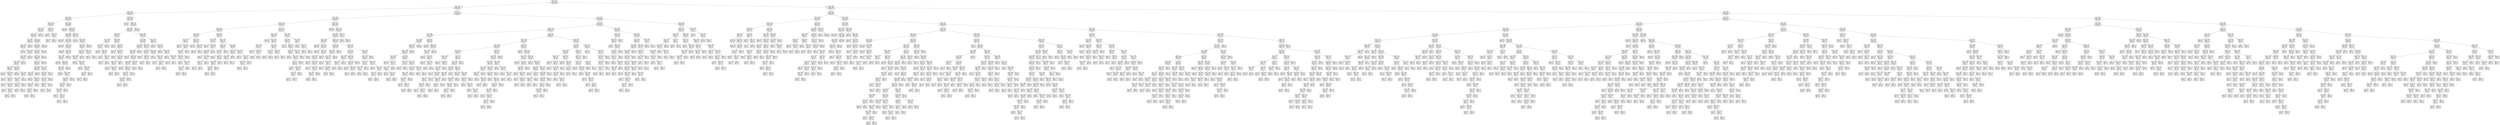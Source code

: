 digraph Tree {
node [shape=box, fontname="helvetica"] ;
edge [fontname="helvetica"] ;
0 [label="X[24] <= -0.675\nentropy = 1.0\nsamples = 40228\nvalue = [20326, 19902]\nclass = y[0]"] ;
1 [label="X[6] <= 0.345\nentropy = 0.466\nsamples = 20161\nvalue = [18167, 1994]\nclass = y[0]"] ;
0 -> 1 [labeldistance=2.5, labelangle=45, headlabel="True"] ;
2 [label="X[11] <= 0.975\nentropy = 0.017\nsamples = 16155\nvalue = [16129, 26]\nclass = y[0]"] ;
1 -> 2 ;
3 [label="X[19] <= 0.537\nentropy = 0.007\nsamples = 14531\nvalue = [14523, 8]\nclass = y[0]"] ;
2 -> 3 ;
4 [label="X[25] <= -0.67\nentropy = 0.012\nsamples = 4881\nvalue = [4876, 5]\nclass = y[0]"] ;
3 -> 4 ;
5 [label="X[27] <= 0.048\nentropy = 0.01\nsamples = 4845\nvalue = [4841, 4]\nclass = y[0]"] ;
4 -> 5 ;
6 [label="X[0] <= -1.27\nentropy = 0.011\nsamples = 4099\nvalue = [4095, 4]\nclass = y[0]"] ;
5 -> 6 ;
7 [label="X[1] <= 0.793\nentropy = 0.036\nsamples = 531\nvalue = [529, 2]\nclass = y[0]"] ;
6 -> 7 ;
8 [label="X[13] <= 0.087\nentropy = 0.127\nsamples = 114\nvalue = [112, 2]\nclass = y[0]"] ;
7 -> 8 ;
9 [label="entropy = 0.0\nsamples = 25\nvalue = [25, 0]\nclass = y[0]"] ;
8 -> 9 ;
10 [label="X[23] <= -1.256\nentropy = 0.155\nsamples = 89\nvalue = [87, 2]\nclass = y[0]"] ;
8 -> 10 ;
11 [label="X[18] <= 0.954\nentropy = 0.219\nsamples = 57\nvalue = [55, 2]\nclass = y[0]"] ;
10 -> 11 ;
12 [label="X[18] <= 0.148\nentropy = 0.232\nsamples = 53\nvalue = [51, 2]\nclass = y[0]"] ;
11 -> 12 ;
13 [label="X[16] <= 0.254\nentropy = 0.31\nsamples = 18\nvalue = [17, 1]\nclass = y[0]"] ;
12 -> 13 ;
14 [label="entropy = 0.0\nsamples = 10\nvalue = [10, 0]\nclass = y[0]"] ;
13 -> 14 ;
15 [label="X[21] <= -0.156\nentropy = 0.544\nsamples = 8\nvalue = [7, 1]\nclass = y[0]"] ;
13 -> 15 ;
16 [label="entropy = 0.0\nsamples = 3\nvalue = [3, 0]\nclass = y[0]"] ;
15 -> 16 ;
17 [label="X[0] <= -1.507\nentropy = 0.722\nsamples = 5\nvalue = [4, 1]\nclass = y[0]"] ;
15 -> 17 ;
18 [label="entropy = 0.0\nsamples = 2\nvalue = [2, 0]\nclass = y[0]"] ;
17 -> 18 ;
19 [label="X[18] <= -0.098\nentropy = 0.918\nsamples = 3\nvalue = [2, 1]\nclass = y[0]"] ;
17 -> 19 ;
20 [label="entropy = 0.0\nsamples = 1\nvalue = [1, 0]\nclass = y[0]"] ;
19 -> 20 ;
21 [label="X[0] <= -1.417\nentropy = 1.0\nsamples = 2\nvalue = [1, 1]\nclass = y[0]"] ;
19 -> 21 ;
22 [label="entropy = 0.0\nsamples = 1\nvalue = [1, 0]\nclass = y[0]"] ;
21 -> 22 ;
23 [label="entropy = 0.0\nsamples = 1\nvalue = [0, 1]\nclass = y[1]"] ;
21 -> 23 ;
24 [label="X[18] <= 0.718\nentropy = 0.187\nsamples = 35\nvalue = [34, 1]\nclass = y[0]"] ;
12 -> 24 ;
25 [label="entropy = 0.0\nsamples = 28\nvalue = [28, 0]\nclass = y[0]"] ;
24 -> 25 ;
26 [label="X[21] <= -0.018\nentropy = 0.592\nsamples = 7\nvalue = [6, 1]\nclass = y[0]"] ;
24 -> 26 ;
27 [label="X[22] <= 0.72\nentropy = 0.722\nsamples = 5\nvalue = [4, 1]\nclass = y[0]"] ;
26 -> 27 ;
28 [label="X[0] <= -1.551\nentropy = 0.918\nsamples = 3\nvalue = [2, 1]\nclass = y[0]"] ;
27 -> 28 ;
29 [label="entropy = 0.0\nsamples = 1\nvalue = [0, 1]\nclass = y[1]"] ;
28 -> 29 ;
30 [label="entropy = 0.0\nsamples = 2\nvalue = [2, 0]\nclass = y[0]"] ;
28 -> 30 ;
31 [label="entropy = 0.0\nsamples = 2\nvalue = [2, 0]\nclass = y[0]"] ;
27 -> 31 ;
32 [label="entropy = 0.0\nsamples = 2\nvalue = [2, 0]\nclass = y[0]"] ;
26 -> 32 ;
33 [label="entropy = 0.0\nsamples = 4\nvalue = [4, 0]\nclass = y[0]"] ;
11 -> 33 ;
34 [label="entropy = 0.0\nsamples = 32\nvalue = [32, 0]\nclass = y[0]"] ;
10 -> 34 ;
35 [label="entropy = 0.0\nsamples = 417\nvalue = [417, 0]\nclass = y[0]"] ;
7 -> 35 ;
36 [label="X[4] <= 0.227\nentropy = 0.007\nsamples = 3568\nvalue = [3566, 2]\nclass = y[0]"] ;
6 -> 36 ;
37 [label="X[2] <= 0.801\nentropy = 0.021\nsamples = 1000\nvalue = [998, 2]\nclass = y[0]"] ;
36 -> 37 ;
38 [label="X[23] <= -0.603\nentropy = 0.037\nsamples = 513\nvalue = [511, 2]\nclass = y[0]"] ;
37 -> 38 ;
39 [label="X[9] <= 0.846\nentropy = 0.058\nsamples = 298\nvalue = [296, 2]\nclass = y[0]"] ;
38 -> 39 ;
40 [label="X[0] <= 0.654\nentropy = 0.106\nsamples = 144\nvalue = [142, 2]\nclass = y[0]"] ;
39 -> 40 ;
41 [label="X[21] <= 0.184\nentropy = 0.065\nsamples = 130\nvalue = [129, 1]\nclass = y[0]"] ;
40 -> 41 ;
42 [label="X[0] <= -0.14\nentropy = 0.196\nsamples = 33\nvalue = [32, 1]\nclass = y[0]"] ;
41 -> 42 ;
43 [label="entropy = 0.0\nsamples = 21\nvalue = [21, 0]\nclass = y[0]"] ;
42 -> 43 ;
44 [label="X[18] <= 0.527\nentropy = 0.414\nsamples = 12\nvalue = [11, 1]\nclass = y[0]"] ;
42 -> 44 ;
45 [label="X[26] <= -0.271\nentropy = 0.918\nsamples = 3\nvalue = [2, 1]\nclass = y[0]"] ;
44 -> 45 ;
46 [label="X[0] <= 0.307\nentropy = 1.0\nsamples = 2\nvalue = [1, 1]\nclass = y[0]"] ;
45 -> 46 ;
47 [label="entropy = 0.0\nsamples = 1\nvalue = [0, 1]\nclass = y[1]"] ;
46 -> 47 ;
48 [label="entropy = 0.0\nsamples = 1\nvalue = [1, 0]\nclass = y[0]"] ;
46 -> 48 ;
49 [label="entropy = 0.0\nsamples = 1\nvalue = [1, 0]\nclass = y[0]"] ;
45 -> 49 ;
50 [label="entropy = 0.0\nsamples = 9\nvalue = [9, 0]\nclass = y[0]"] ;
44 -> 50 ;
51 [label="entropy = 0.0\nsamples = 97\nvalue = [97, 0]\nclass = y[0]"] ;
41 -> 51 ;
52 [label="X[26] <= -0.074\nentropy = 0.371\nsamples = 14\nvalue = [13, 1]\nclass = y[0]"] ;
40 -> 52 ;
53 [label="X[18] <= 0.325\nentropy = 0.503\nsamples = 9\nvalue = [8, 1]\nclass = y[0]"] ;
52 -> 53 ;
54 [label="X[0] <= 1.522\nentropy = 0.918\nsamples = 3\nvalue = [2, 1]\nclass = y[0]"] ;
53 -> 54 ;
55 [label="X[18] <= 0.138\nentropy = 1.0\nsamples = 2\nvalue = [1, 1]\nclass = y[0]"] ;
54 -> 55 ;
56 [label="entropy = 0.0\nsamples = 1\nvalue = [1, 0]\nclass = y[0]"] ;
55 -> 56 ;
57 [label="entropy = 0.0\nsamples = 1\nvalue = [0, 1]\nclass = y[1]"] ;
55 -> 57 ;
58 [label="entropy = 0.0\nsamples = 1\nvalue = [1, 0]\nclass = y[0]"] ;
54 -> 58 ;
59 [label="entropy = 0.0\nsamples = 6\nvalue = [6, 0]\nclass = y[0]"] ;
53 -> 59 ;
60 [label="entropy = 0.0\nsamples = 5\nvalue = [5, 0]\nclass = y[0]"] ;
52 -> 60 ;
61 [label="entropy = 0.0\nsamples = 154\nvalue = [154, 0]\nclass = y[0]"] ;
39 -> 61 ;
62 [label="entropy = 0.0\nsamples = 215\nvalue = [215, 0]\nclass = y[0]"] ;
38 -> 62 ;
63 [label="entropy = 0.0\nsamples = 487\nvalue = [487, 0]\nclass = y[0]"] ;
37 -> 63 ;
64 [label="entropy = 0.0\nsamples = 2568\nvalue = [2568, 0]\nclass = y[0]"] ;
36 -> 64 ;
65 [label="entropy = 0.0\nsamples = 746\nvalue = [746, 0]\nclass = y[0]"] ;
5 -> 65 ;
66 [label="X[20] <= 1.981\nentropy = 0.183\nsamples = 36\nvalue = [35, 1]\nclass = y[0]"] ;
4 -> 66 ;
67 [label="entropy = 0.0\nsamples = 32\nvalue = [32, 0]\nclass = y[0]"] ;
66 -> 67 ;
68 [label="X[18] <= 0.521\nentropy = 0.811\nsamples = 4\nvalue = [3, 1]\nclass = y[0]"] ;
66 -> 68 ;
69 [label="entropy = 0.0\nsamples = 1\nvalue = [0, 1]\nclass = y[1]"] ;
68 -> 69 ;
70 [label="entropy = 0.0\nsamples = 3\nvalue = [3, 0]\nclass = y[0]"] ;
68 -> 70 ;
71 [label="X[23] <= -1.178\nentropy = 0.004\nsamples = 9650\nvalue = [9647, 3]\nclass = y[0]"] ;
3 -> 71 ;
72 [label="entropy = 0.0\nsamples = 4429\nvalue = [4429, 0]\nclass = y[0]"] ;
71 -> 72 ;
73 [label="X[20] <= 2.246\nentropy = 0.007\nsamples = 5221\nvalue = [5218, 3]\nclass = y[0]"] ;
71 -> 73 ;
74 [label="X[15] <= 0.804\nentropy = 0.003\nsamples = 4468\nvalue = [4467, 1]\nclass = y[0]"] ;
73 -> 74 ;
75 [label="entropy = 0.0\nsamples = 2230\nvalue = [2230, 0]\nclass = y[0]"] ;
74 -> 75 ;
76 [label="X[1] <= 0.111\nentropy = 0.006\nsamples = 2238\nvalue = [2237, 1]\nclass = y[0]"] ;
74 -> 76 ;
77 [label="entropy = 0.0\nsamples = 1008\nvalue = [1008, 0]\nclass = y[0]"] ;
76 -> 77 ;
78 [label="X[13] <= 0.328\nentropy = 0.01\nsamples = 1230\nvalue = [1229, 1]\nclass = y[0]"] ;
76 -> 78 ;
79 [label="entropy = 0.0\nsamples = 438\nvalue = [438, 0]\nclass = y[0]"] ;
78 -> 79 ;
80 [label="X[9] <= 0.676\nentropy = 0.014\nsamples = 792\nvalue = [791, 1]\nclass = y[0]"] ;
78 -> 80 ;
81 [label="X[23] <= -0.888\nentropy = 0.02\nsamples = 515\nvalue = [514, 1]\nclass = y[0]"] ;
80 -> 81 ;
82 [label="entropy = 0.0\nsamples = 180\nvalue = [180, 0]\nclass = y[0]"] ;
81 -> 82 ;
83 [label="X[21] <= 0.512\nentropy = 0.029\nsamples = 335\nvalue = [334, 1]\nclass = y[0]"] ;
81 -> 83 ;
84 [label="X[18] <= 1.221\nentropy = 0.066\nsamples = 128\nvalue = [127, 1]\nclass = y[0]"] ;
83 -> 84 ;
85 [label="entropy = 0.0\nsamples = 95\nvalue = [95, 0]\nclass = y[0]"] ;
84 -> 85 ;
86 [label="X[26] <= -0.945\nentropy = 0.196\nsamples = 33\nvalue = [32, 1]\nclass = y[0]"] ;
84 -> 86 ;
87 [label="X[5] <= 0.468\nentropy = 0.414\nsamples = 12\nvalue = [11, 1]\nclass = y[0]"] ;
86 -> 87 ;
88 [label="X[0] <= -0.148\nentropy = 0.503\nsamples = 9\nvalue = [8, 1]\nclass = y[0]"] ;
87 -> 88 ;
89 [label="X[0] <= -0.268\nentropy = 0.918\nsamples = 3\nvalue = [2, 1]\nclass = y[0]"] ;
88 -> 89 ;
90 [label="entropy = 0.0\nsamples = 1\nvalue = [1, 0]\nclass = y[0]"] ;
89 -> 90 ;
91 [label="X[19] <= 1.125\nentropy = 1.0\nsamples = 2\nvalue = [1, 1]\nclass = y[0]"] ;
89 -> 91 ;
92 [label="entropy = 0.0\nsamples = 1\nvalue = [0, 1]\nclass = y[1]"] ;
91 -> 92 ;
93 [label="entropy = 0.0\nsamples = 1\nvalue = [1, 0]\nclass = y[0]"] ;
91 -> 93 ;
94 [label="entropy = 0.0\nsamples = 6\nvalue = [6, 0]\nclass = y[0]"] ;
88 -> 94 ;
95 [label="entropy = 0.0\nsamples = 3\nvalue = [3, 0]\nclass = y[0]"] ;
87 -> 95 ;
96 [label="entropy = 0.0\nsamples = 21\nvalue = [21, 0]\nclass = y[0]"] ;
86 -> 96 ;
97 [label="entropy = 0.0\nsamples = 207\nvalue = [207, 0]\nclass = y[0]"] ;
83 -> 97 ;
98 [label="entropy = 0.0\nsamples = 277\nvalue = [277, 0]\nclass = y[0]"] ;
80 -> 98 ;
99 [label="X[22] <= 0.234\nentropy = 0.027\nsamples = 753\nvalue = [751, 2]\nclass = y[0]"] ;
73 -> 99 ;
100 [label="entropy = 0.0\nsamples = 500\nvalue = [500, 0]\nclass = y[0]"] ;
99 -> 100 ;
101 [label="X[13] <= 0.385\nentropy = 0.067\nsamples = 253\nvalue = [251, 2]\nclass = y[0]"] ;
99 -> 101 ;
102 [label="X[20] <= 4.297\nentropy = 0.162\nsamples = 84\nvalue = [82, 2]\nclass = y[0]"] ;
101 -> 102 ;
103 [label="X[4] <= 0.222\nentropy = 0.101\nsamples = 76\nvalue = [75, 1]\nclass = y[0]"] ;
102 -> 103 ;
104 [label="X[26] <= 0.449\nentropy = 0.242\nsamples = 25\nvalue = [24, 1]\nclass = y[0]"] ;
103 -> 104 ;
105 [label="entropy = 0.0\nsamples = 10\nvalue = [10, 0]\nclass = y[0]"] ;
104 -> 105 ;
106 [label="X[23] <= -0.341\nentropy = 0.353\nsamples = 15\nvalue = [14, 1]\nclass = y[0]"] ;
104 -> 106 ;
107 [label="entropy = 0.0\nsamples = 8\nvalue = [8, 0]\nclass = y[0]"] ;
106 -> 107 ;
108 [label="X[1] <= 0.908\nentropy = 0.592\nsamples = 7\nvalue = [6, 1]\nclass = y[0]"] ;
106 -> 108 ;
109 [label="X[0] <= 1.296\nentropy = 1.0\nsamples = 2\nvalue = [1, 1]\nclass = y[0]"] ;
108 -> 109 ;
110 [label="entropy = 0.0\nsamples = 1\nvalue = [0, 1]\nclass = y[1]"] ;
109 -> 110 ;
111 [label="entropy = 0.0\nsamples = 1\nvalue = [1, 0]\nclass = y[0]"] ;
109 -> 111 ;
112 [label="entropy = 0.0\nsamples = 5\nvalue = [5, 0]\nclass = y[0]"] ;
108 -> 112 ;
113 [label="entropy = 0.0\nsamples = 51\nvalue = [51, 0]\nclass = y[0]"] ;
103 -> 113 ;
114 [label="X[23] <= -0.755\nentropy = 0.544\nsamples = 8\nvalue = [7, 1]\nclass = y[0]"] ;
102 -> 114 ;
115 [label="entropy = 0.0\nsamples = 1\nvalue = [0, 1]\nclass = y[1]"] ;
114 -> 115 ;
116 [label="entropy = 0.0\nsamples = 7\nvalue = [7, 0]\nclass = y[0]"] ;
114 -> 116 ;
117 [label="entropy = 0.0\nsamples = 169\nvalue = [169, 0]\nclass = y[0]"] ;
101 -> 117 ;
118 [label="X[18] <= -0.366\nentropy = 0.088\nsamples = 1624\nvalue = [1606, 18]\nclass = y[0]"] ;
2 -> 118 ;
119 [label="entropy = 0.0\nsamples = 2\nvalue = [0, 2]\nclass = y[1]"] ;
118 -> 119 ;
120 [label="X[18] <= 1.15\nentropy = 0.08\nsamples = 1622\nvalue = [1606, 16]\nclass = y[0]"] ;
118 -> 120 ;
121 [label="X[18] <= 0.176\nentropy = 0.098\nsamples = 1259\nvalue = [1243, 16]\nclass = y[0]"] ;
120 -> 121 ;
122 [label="X[15] <= 0.816\nentropy = 0.74\nsamples = 43\nvalue = [34, 9]\nclass = y[0]"] ;
121 -> 122 ;
123 [label="X[1] <= 0.976\nentropy = 0.286\nsamples = 20\nvalue = [19, 1]\nclass = y[0]"] ;
122 -> 123 ;
124 [label="X[0] <= 0.004\nentropy = 0.592\nsamples = 7\nvalue = [6, 1]\nclass = y[0]"] ;
123 -> 124 ;
125 [label="entropy = 0.0\nsamples = 3\nvalue = [3, 0]\nclass = y[0]"] ;
124 -> 125 ;
126 [label="X[21] <= 0.602\nentropy = 0.811\nsamples = 4\nvalue = [3, 1]\nclass = y[0]"] ;
124 -> 126 ;
127 [label="entropy = 0.0\nsamples = 2\nvalue = [2, 0]\nclass = y[0]"] ;
126 -> 127 ;
128 [label="X[23] <= 0.273\nentropy = 1.0\nsamples = 2\nvalue = [1, 1]\nclass = y[0]"] ;
126 -> 128 ;
129 [label="entropy = 0.0\nsamples = 1\nvalue = [0, 1]\nclass = y[1]"] ;
128 -> 129 ;
130 [label="entropy = 0.0\nsamples = 1\nvalue = [1, 0]\nclass = y[0]"] ;
128 -> 130 ;
131 [label="entropy = 0.0\nsamples = 13\nvalue = [13, 0]\nclass = y[0]"] ;
123 -> 131 ;
132 [label="X[18] <= -0.158\nentropy = 0.932\nsamples = 23\nvalue = [15, 8]\nclass = y[0]"] ;
122 -> 132 ;
133 [label="entropy = 0.0\nsamples = 3\nvalue = [0, 3]\nclass = y[1]"] ;
132 -> 133 ;
134 [label="X[23] <= -0.807\nentropy = 0.811\nsamples = 20\nvalue = [15, 5]\nclass = y[0]"] ;
132 -> 134 ;
135 [label="entropy = 0.0\nsamples = 5\nvalue = [5, 0]\nclass = y[0]"] ;
134 -> 135 ;
136 [label="X[23] <= -0.492\nentropy = 0.918\nsamples = 15\nvalue = [10, 5]\nclass = y[0]"] ;
134 -> 136 ;
137 [label="entropy = 0.0\nsamples = 4\nvalue = [4, 0]\nclass = y[0]"] ;
136 -> 137 ;
138 [label="X[13] <= 0.302\nentropy = 0.994\nsamples = 11\nvalue = [6, 5]\nclass = y[0]"] ;
136 -> 138 ;
139 [label="X[23] <= -0.18\nentropy = 0.592\nsamples = 7\nvalue = [6, 1]\nclass = y[0]"] ;
138 -> 139 ;
140 [label="entropy = 0.0\nsamples = 4\nvalue = [4, 0]\nclass = y[0]"] ;
139 -> 140 ;
141 [label="X[20] <= -0.476\nentropy = 0.918\nsamples = 3\nvalue = [2, 1]\nclass = y[0]"] ;
139 -> 141 ;
142 [label="entropy = 0.0\nsamples = 1\nvalue = [0, 1]\nclass = y[1]"] ;
141 -> 142 ;
143 [label="entropy = 0.0\nsamples = 2\nvalue = [2, 0]\nclass = y[0]"] ;
141 -> 143 ;
144 [label="entropy = 0.0\nsamples = 4\nvalue = [0, 4]\nclass = y[1]"] ;
138 -> 144 ;
145 [label="X[18] <= 0.669\nentropy = 0.051\nsamples = 1216\nvalue = [1209, 7]\nclass = y[0]"] ;
121 -> 145 ;
146 [label="X[0] <= 1.658\nentropy = 0.104\nsamples = 439\nvalue = [433, 6]\nclass = y[0]"] ;
145 -> 146 ;
147 [label="X[1] <= 0.331\nentropy = 0.044\nsamples = 412\nvalue = [410, 2]\nclass = y[0]"] ;
146 -> 147 ;
148 [label="X[4] <= 0.081\nentropy = 0.086\nsamples = 186\nvalue = [184, 2]\nclass = y[0]"] ;
147 -> 148 ;
149 [label="entropy = 0.0\nsamples = 87\nvalue = [87, 0]\nclass = y[0]"] ;
148 -> 149 ;
150 [label="X[23] <= 0.188\nentropy = 0.143\nsamples = 99\nvalue = [97, 2]\nclass = y[0]"] ;
148 -> 150 ;
151 [label="X[16] <= 0.68\nentropy = 0.084\nsamples = 95\nvalue = [94, 1]\nclass = y[0]"] ;
150 -> 151 ;
152 [label="entropy = 0.0\nsamples = 68\nvalue = [68, 0]\nclass = y[0]"] ;
151 -> 152 ;
153 [label="X[26] <= -0.727\nentropy = 0.229\nsamples = 27\nvalue = [26, 1]\nclass = y[0]"] ;
151 -> 153 ;
154 [label="X[0] <= -0.017\nentropy = 0.544\nsamples = 8\nvalue = [7, 1]\nclass = y[0]"] ;
153 -> 154 ;
155 [label="X[0] <= -0.366\nentropy = 0.918\nsamples = 3\nvalue = [2, 1]\nclass = y[0]"] ;
154 -> 155 ;
156 [label="entropy = 0.0\nsamples = 2\nvalue = [2, 0]\nclass = y[0]"] ;
155 -> 156 ;
157 [label="entropy = 0.0\nsamples = 1\nvalue = [0, 1]\nclass = y[1]"] ;
155 -> 157 ;
158 [label="entropy = 0.0\nsamples = 5\nvalue = [5, 0]\nclass = y[0]"] ;
154 -> 158 ;
159 [label="entropy = 0.0\nsamples = 19\nvalue = [19, 0]\nclass = y[0]"] ;
153 -> 159 ;
160 [label="X[18] <= 0.538\nentropy = 0.811\nsamples = 4\nvalue = [3, 1]\nclass = y[0]"] ;
150 -> 160 ;
161 [label="entropy = 0.0\nsamples = 1\nvalue = [0, 1]\nclass = y[1]"] ;
160 -> 161 ;
162 [label="entropy = 0.0\nsamples = 3\nvalue = [3, 0]\nclass = y[0]"] ;
160 -> 162 ;
163 [label="entropy = 0.0\nsamples = 226\nvalue = [226, 0]\nclass = y[0]"] ;
147 -> 163 ;
164 [label="X[18] <= 0.443\nentropy = 0.605\nsamples = 27\nvalue = [23, 4]\nclass = y[0]"] ;
146 -> 164 ;
165 [label="X[4] <= 0.084\nentropy = 0.985\nsamples = 7\nvalue = [4, 3]\nclass = y[0]"] ;
164 -> 165 ;
166 [label="entropy = 0.0\nsamples = 3\nvalue = [3, 0]\nclass = y[0]"] ;
165 -> 166 ;
167 [label="X[20] <= -0.095\nentropy = 0.811\nsamples = 4\nvalue = [1, 3]\nclass = y[1]"] ;
165 -> 167 ;
168 [label="entropy = 0.0\nsamples = 3\nvalue = [0, 3]\nclass = y[1]"] ;
167 -> 168 ;
169 [label="entropy = 0.0\nsamples = 1\nvalue = [1, 0]\nclass = y[0]"] ;
167 -> 169 ;
170 [label="X[13] <= 0.826\nentropy = 0.286\nsamples = 20\nvalue = [19, 1]\nclass = y[0]"] ;
164 -> 170 ;
171 [label="entropy = 0.0\nsamples = 13\nvalue = [13, 0]\nclass = y[0]"] ;
170 -> 171 ;
172 [label="X[19] <= 1.307\nentropy = 0.592\nsamples = 7\nvalue = [6, 1]\nclass = y[0]"] ;
170 -> 172 ;
173 [label="entropy = 0.0\nsamples = 5\nvalue = [5, 0]\nclass = y[0]"] ;
172 -> 173 ;
174 [label="X[25] <= 2.088\nentropy = 1.0\nsamples = 2\nvalue = [1, 1]\nclass = y[0]"] ;
172 -> 174 ;
175 [label="entropy = 0.0\nsamples = 1\nvalue = [0, 1]\nclass = y[1]"] ;
174 -> 175 ;
176 [label="entropy = 0.0\nsamples = 1\nvalue = [1, 0]\nclass = y[0]"] ;
174 -> 176 ;
177 [label="X[19] <= 1.745\nentropy = 0.014\nsamples = 777\nvalue = [776, 1]\nclass = y[0]"] ;
145 -> 177 ;
178 [label="entropy = 0.0\nsamples = 727\nvalue = [727, 0]\nclass = y[0]"] ;
177 -> 178 ;
179 [label="X[2] <= 0.124\nentropy = 0.141\nsamples = 50\nvalue = [49, 1]\nclass = y[0]"] ;
177 -> 179 ;
180 [label="entropy = 0.0\nsamples = 32\nvalue = [32, 0]\nclass = y[0]"] ;
179 -> 180 ;
181 [label="X[25] <= 2.443\nentropy = 0.31\nsamples = 18\nvalue = [17, 1]\nclass = y[0]"] ;
179 -> 181 ;
182 [label="entropy = 0.0\nsamples = 14\nvalue = [14, 0]\nclass = y[0]"] ;
181 -> 182 ;
183 [label="X[19] <= 2.972\nentropy = 0.811\nsamples = 4\nvalue = [3, 1]\nclass = y[0]"] ;
181 -> 183 ;
184 [label="entropy = 0.0\nsamples = 3\nvalue = [3, 0]\nclass = y[0]"] ;
183 -> 184 ;
185 [label="entropy = 0.0\nsamples = 1\nvalue = [0, 1]\nclass = y[1]"] ;
183 -> 185 ;
186 [label="entropy = 0.0\nsamples = 363\nvalue = [363, 0]\nclass = y[0]"] ;
120 -> 186 ;
187 [label="X[18] <= -0.901\nentropy = 1.0\nsamples = 4006\nvalue = [2038, 1968]\nclass = y[0]"] ;
1 -> 187 ;
188 [label="X[23] <= -0.886\nentropy = 0.54\nsamples = 1921\nvalue = [238, 1683]\nclass = y[1]"] ;
187 -> 188 ;
189 [label="X[23] <= -1.181\nentropy = 0.995\nsamples = 420\nvalue = [227, 193]\nclass = y[0]"] ;
188 -> 189 ;
190 [label="X[23] <= -1.437\nentropy = 0.694\nsamples = 263\nvalue = [214, 49]\nclass = y[0]"] ;
189 -> 190 ;
191 [label="X[4] <= 0.903\nentropy = 0.162\nsamples = 169\nvalue = [165, 4]\nclass = y[0]"] ;
190 -> 191 ;
192 [label="X[2] <= 0.495\nentropy = 0.779\nsamples = 13\nvalue = [10, 3]\nclass = y[0]"] ;
191 -> 192 ;
193 [label="entropy = 0.0\nsamples = 6\nvalue = [6, 0]\nclass = y[0]"] ;
192 -> 193 ;
194 [label="X[13] <= 0.407\nentropy = 0.985\nsamples = 7\nvalue = [4, 3]\nclass = y[0]"] ;
192 -> 194 ;
195 [label="X[17] <= 0.471\nentropy = 0.971\nsamples = 5\nvalue = [2, 3]\nclass = y[1]"] ;
194 -> 195 ;
196 [label="X[26] <= -0.591\nentropy = 0.811\nsamples = 4\nvalue = [1, 3]\nclass = y[1]"] ;
195 -> 196 ;
197 [label="entropy = 0.0\nsamples = 1\nvalue = [0, 1]\nclass = y[1]"] ;
196 -> 197 ;
198 [label="X[0] <= -1.562\nentropy = 0.918\nsamples = 3\nvalue = [1, 2]\nclass = y[1]"] ;
196 -> 198 ;
199 [label="X[0] <= -2.081\nentropy = 1.0\nsamples = 2\nvalue = [1, 1]\nclass = y[0]"] ;
198 -> 199 ;
200 [label="entropy = 0.0\nsamples = 1\nvalue = [1, 0]\nclass = y[0]"] ;
199 -> 200 ;
201 [label="entropy = 0.0\nsamples = 1\nvalue = [0, 1]\nclass = y[1]"] ;
199 -> 201 ;
202 [label="entropy = 0.0\nsamples = 1\nvalue = [0, 1]\nclass = y[1]"] ;
198 -> 202 ;
203 [label="entropy = 0.0\nsamples = 1\nvalue = [1, 0]\nclass = y[0]"] ;
195 -> 203 ;
204 [label="entropy = 0.0\nsamples = 2\nvalue = [2, 0]\nclass = y[0]"] ;
194 -> 204 ;
205 [label="X[26] <= -0.481\nentropy = 0.056\nsamples = 156\nvalue = [155, 1]\nclass = y[0]"] ;
191 -> 205 ;
206 [label="entropy = 0.0\nsamples = 141\nvalue = [141, 0]\nclass = y[0]"] ;
205 -> 206 ;
207 [label="X[13] <= 0.765\nentropy = 0.353\nsamples = 15\nvalue = [14, 1]\nclass = y[0]"] ;
205 -> 207 ;
208 [label="entropy = 0.0\nsamples = 14\nvalue = [14, 0]\nclass = y[0]"] ;
207 -> 208 ;
209 [label="entropy = 0.0\nsamples = 1\nvalue = [0, 1]\nclass = y[1]"] ;
207 -> 209 ;
210 [label="X[18] <= -1.463\nentropy = 0.999\nsamples = 94\nvalue = [49, 45]\nclass = y[0]"] ;
190 -> 210 ;
211 [label="X[12] <= 0.504\nentropy = 0.353\nsamples = 30\nvalue = [2, 28]\nclass = y[1]"] ;
210 -> 211 ;
212 [label="entropy = 0.0\nsamples = 17\nvalue = [0, 17]\nclass = y[1]"] ;
211 -> 212 ;
213 [label="X[0] <= -1.641\nentropy = 0.619\nsamples = 13\nvalue = [2, 11]\nclass = y[1]"] ;
211 -> 213 ;
214 [label="X[1] <= 0.745\nentropy = 0.414\nsamples = 12\nvalue = [1, 11]\nclass = y[1]"] ;
213 -> 214 ;
215 [label="entropy = 0.0\nsamples = 9\nvalue = [0, 9]\nclass = y[1]"] ;
214 -> 215 ;
216 [label="X[0] <= -1.985\nentropy = 0.918\nsamples = 3\nvalue = [1, 2]\nclass = y[1]"] ;
214 -> 216 ;
217 [label="X[0] <= -2.101\nentropy = 1.0\nsamples = 2\nvalue = [1, 1]\nclass = y[0]"] ;
216 -> 217 ;
218 [label="entropy = 0.0\nsamples = 1\nvalue = [1, 0]\nclass = y[0]"] ;
217 -> 218 ;
219 [label="entropy = 0.0\nsamples = 1\nvalue = [0, 1]\nclass = y[1]"] ;
217 -> 219 ;
220 [label="entropy = 0.0\nsamples = 1\nvalue = [0, 1]\nclass = y[1]"] ;
216 -> 220 ;
221 [label="entropy = 0.0\nsamples = 1\nvalue = [1, 0]\nclass = y[0]"] ;
213 -> 221 ;
222 [label="X[26] <= -0.732\nentropy = 0.835\nsamples = 64\nvalue = [47, 17]\nclass = y[0]"] ;
210 -> 222 ;
223 [label="X[18] <= -1.147\nentropy = 0.359\nsamples = 44\nvalue = [41, 3]\nclass = y[0]"] ;
222 -> 223 ;
224 [label="X[2] <= 0.65\nentropy = 0.845\nsamples = 11\nvalue = [8, 3]\nclass = y[0]"] ;
223 -> 224 ;
225 [label="entropy = 0.0\nsamples = 6\nvalue = [6, 0]\nclass = y[0]"] ;
224 -> 225 ;
226 [label="X[5] <= 0.045\nentropy = 0.971\nsamples = 5\nvalue = [2, 3]\nclass = y[1]"] ;
224 -> 226 ;
227 [label="X[21] <= -0.841\nentropy = 0.918\nsamples = 3\nvalue = [2, 1]\nclass = y[0]"] ;
226 -> 227 ;
228 [label="X[0] <= -2.019\nentropy = 1.0\nsamples = 2\nvalue = [1, 1]\nclass = y[0]"] ;
227 -> 228 ;
229 [label="entropy = 0.0\nsamples = 1\nvalue = [1, 0]\nclass = y[0]"] ;
228 -> 229 ;
230 [label="entropy = 0.0\nsamples = 1\nvalue = [0, 1]\nclass = y[1]"] ;
228 -> 230 ;
231 [label="entropy = 0.0\nsamples = 1\nvalue = [1, 0]\nclass = y[0]"] ;
227 -> 231 ;
232 [label="entropy = 0.0\nsamples = 2\nvalue = [0, 2]\nclass = y[1]"] ;
226 -> 232 ;
233 [label="entropy = 0.0\nsamples = 33\nvalue = [33, 0]\nclass = y[0]"] ;
223 -> 233 ;
234 [label="X[15] <= 0.677\nentropy = 0.881\nsamples = 20\nvalue = [6, 14]\nclass = y[1]"] ;
222 -> 234 ;
235 [label="X[18] <= -1.036\nentropy = 0.918\nsamples = 6\nvalue = [4, 2]\nclass = y[0]"] ;
234 -> 235 ;
236 [label="X[5] <= 0.385\nentropy = 0.918\nsamples = 3\nvalue = [1, 2]\nclass = y[1]"] ;
235 -> 236 ;
237 [label="entropy = 0.0\nsamples = 2\nvalue = [0, 2]\nclass = y[1]"] ;
236 -> 237 ;
238 [label="entropy = 0.0\nsamples = 1\nvalue = [1, 0]\nclass = y[0]"] ;
236 -> 238 ;
239 [label="entropy = 0.0\nsamples = 3\nvalue = [3, 0]\nclass = y[0]"] ;
235 -> 239 ;
240 [label="X[1] <= 0.698\nentropy = 0.592\nsamples = 14\nvalue = [2, 12]\nclass = y[1]"] ;
234 -> 240 ;
241 [label="entropy = 0.0\nsamples = 10\nvalue = [0, 10]\nclass = y[1]"] ;
240 -> 241 ;
242 [label="X[21] <= -0.399\nentropy = 1.0\nsamples = 4\nvalue = [2, 2]\nclass = y[0]"] ;
240 -> 242 ;
243 [label="X[18] <= -1.123\nentropy = 0.918\nsamples = 3\nvalue = [1, 2]\nclass = y[1]"] ;
242 -> 243 ;
244 [label="entropy = 0.0\nsamples = 2\nvalue = [0, 2]\nclass = y[1]"] ;
243 -> 244 ;
245 [label="entropy = 0.0\nsamples = 1\nvalue = [1, 0]\nclass = y[0]"] ;
243 -> 245 ;
246 [label="entropy = 0.0\nsamples = 1\nvalue = [1, 0]\nclass = y[0]"] ;
242 -> 246 ;
247 [label="X[18] <= -1.282\nentropy = 0.412\nsamples = 157\nvalue = [13, 144]\nclass = y[1]"] ;
189 -> 247 ;
248 [label="X[18] <= -1.559\nentropy = 0.191\nsamples = 136\nvalue = [4, 132]\nclass = y[1]"] ;
247 -> 248 ;
249 [label="entropy = 0.0\nsamples = 86\nvalue = [0, 86]\nclass = y[1]"] ;
248 -> 249 ;
250 [label="X[21] <= -0.767\nentropy = 0.402\nsamples = 50\nvalue = [4, 46]\nclass = y[1]"] ;
248 -> 250 ;
251 [label="X[22] <= 0.833\nentropy = 0.169\nsamples = 40\nvalue = [1, 39]\nclass = y[1]"] ;
250 -> 251 ;
252 [label="entropy = 0.0\nsamples = 37\nvalue = [0, 37]\nclass = y[1]"] ;
251 -> 252 ;
253 [label="X[4] <= 0.132\nentropy = 0.918\nsamples = 3\nvalue = [1, 2]\nclass = y[1]"] ;
251 -> 253 ;
254 [label="entropy = 0.0\nsamples = 2\nvalue = [0, 2]\nclass = y[1]"] ;
253 -> 254 ;
255 [label="entropy = 0.0\nsamples = 1\nvalue = [1, 0]\nclass = y[0]"] ;
253 -> 255 ;
256 [label="X[1] <= 0.512\nentropy = 0.881\nsamples = 10\nvalue = [3, 7]\nclass = y[1]"] ;
250 -> 256 ;
257 [label="X[15] <= 0.104\nentropy = 1.0\nsamples = 4\nvalue = [2, 2]\nclass = y[0]"] ;
256 -> 257 ;
258 [label="entropy = 0.0\nsamples = 2\nvalue = [0, 2]\nclass = y[1]"] ;
257 -> 258 ;
259 [label="entropy = 0.0\nsamples = 2\nvalue = [2, 0]\nclass = y[0]"] ;
257 -> 259 ;
260 [label="X[15] <= 0.088\nentropy = 0.65\nsamples = 6\nvalue = [1, 5]\nclass = y[1]"] ;
256 -> 260 ;
261 [label="entropy = 0.0\nsamples = 1\nvalue = [1, 0]\nclass = y[0]"] ;
260 -> 261 ;
262 [label="entropy = 0.0\nsamples = 5\nvalue = [0, 5]\nclass = y[1]"] ;
260 -> 262 ;
263 [label="X[2] <= 0.409\nentropy = 0.985\nsamples = 21\nvalue = [9, 12]\nclass = y[1]"] ;
247 -> 263 ;
264 [label="X[4] <= 0.28\nentropy = 0.985\nsamples = 14\nvalue = [8, 6]\nclass = y[0]"] ;
263 -> 264 ;
265 [label="entropy = 0.0\nsamples = 3\nvalue = [3, 0]\nclass = y[0]"] ;
264 -> 265 ;
266 [label="X[26] <= -1.15\nentropy = 0.994\nsamples = 11\nvalue = [5, 6]\nclass = y[1]"] ;
264 -> 266 ;
267 [label="X[0] <= -1.855\nentropy = 0.918\nsamples = 6\nvalue = [4, 2]\nclass = y[0]"] ;
266 -> 267 ;
268 [label="entropy = 0.0\nsamples = 1\nvalue = [1, 0]\nclass = y[0]"] ;
267 -> 268 ;
269 [label="X[16] <= 0.066\nentropy = 0.971\nsamples = 5\nvalue = [3, 2]\nclass = y[0]"] ;
267 -> 269 ;
270 [label="X[0] <= -1.41\nentropy = 1.0\nsamples = 4\nvalue = [2, 2]\nclass = y[0]"] ;
269 -> 270 ;
271 [label="entropy = 0.0\nsamples = 1\nvalue = [0, 1]\nclass = y[1]"] ;
270 -> 271 ;
272 [label="X[21] <= -0.833\nentropy = 0.918\nsamples = 3\nvalue = [2, 1]\nclass = y[0]"] ;
270 -> 272 ;
273 [label="X[0] <= -1.308\nentropy = 1.0\nsamples = 2\nvalue = [1, 1]\nclass = y[0]"] ;
272 -> 273 ;
274 [label="entropy = 0.0\nsamples = 1\nvalue = [1, 0]\nclass = y[0]"] ;
273 -> 274 ;
275 [label="entropy = 0.0\nsamples = 1\nvalue = [0, 1]\nclass = y[1]"] ;
273 -> 275 ;
276 [label="entropy = 0.0\nsamples = 1\nvalue = [1, 0]\nclass = y[0]"] ;
272 -> 276 ;
277 [label="entropy = 0.0\nsamples = 1\nvalue = [1, 0]\nclass = y[0]"] ;
269 -> 277 ;
278 [label="X[0] <= -0.487\nentropy = 0.722\nsamples = 5\nvalue = [1, 4]\nclass = y[1]"] ;
266 -> 278 ;
279 [label="entropy = 0.0\nsamples = 4\nvalue = [0, 4]\nclass = y[1]"] ;
278 -> 279 ;
280 [label="entropy = 0.0\nsamples = 1\nvalue = [1, 0]\nclass = y[0]"] ;
278 -> 280 ;
281 [label="X[0] <= -0.945\nentropy = 0.592\nsamples = 7\nvalue = [1, 6]\nclass = y[1]"] ;
263 -> 281 ;
282 [label="entropy = 0.0\nsamples = 5\nvalue = [0, 5]\nclass = y[1]"] ;
281 -> 282 ;
283 [label="X[0] <= -0.64\nentropy = 1.0\nsamples = 2\nvalue = [1, 1]\nclass = y[0]"] ;
281 -> 283 ;
284 [label="entropy = 0.0\nsamples = 1\nvalue = [0, 1]\nclass = y[1]"] ;
283 -> 284 ;
285 [label="entropy = 0.0\nsamples = 1\nvalue = [1, 0]\nclass = y[0]"] ;
283 -> 285 ;
286 [label="X[18] <= -1.456\nentropy = 0.063\nsamples = 1501\nvalue = [11, 1490]\nclass = y[1]"] ;
188 -> 286 ;
287 [label="entropy = 0.0\nsamples = 795\nvalue = [0, 795]\nclass = y[1]"] ;
286 -> 287 ;
288 [label="X[20] <= 0.489\nentropy = 0.116\nsamples = 706\nvalue = [11, 695]\nclass = y[1]"] ;
286 -> 288 ;
289 [label="X[21] <= -0.72\nentropy = 0.099\nsamples = 702\nvalue = [9, 693]\nclass = y[1]"] ;
288 -> 289 ;
290 [label="X[27] <= 1.658\nentropy = 0.022\nsamples = 463\nvalue = [1, 462]\nclass = y[1]"] ;
289 -> 290 ;
291 [label="entropy = 0.0\nsamples = 301\nvalue = [0, 301]\nclass = y[1]"] ;
290 -> 291 ;
292 [label="X[1] <= 0.735\nentropy = 0.054\nsamples = 162\nvalue = [1, 161]\nclass = y[1]"] ;
290 -> 292 ;
293 [label="entropy = 0.0\nsamples = 102\nvalue = [0, 102]\nclass = y[1]"] ;
292 -> 293 ;
294 [label="X[18] <= -1.212\nentropy = 0.122\nsamples = 60\nvalue = [1, 59]\nclass = y[1]"] ;
292 -> 294 ;
295 [label="X[5] <= 0.248\nentropy = 0.196\nsamples = 33\nvalue = [1, 32]\nclass = y[1]"] ;
294 -> 295 ;
296 [label="entropy = 0.0\nsamples = 10\nvalue = [0, 10]\nclass = y[1]"] ;
295 -> 296 ;
297 [label="X[26] <= -0.083\nentropy = 0.258\nsamples = 23\nvalue = [1, 22]\nclass = y[1]"] ;
295 -> 297 ;
298 [label="entropy = 0.0\nsamples = 11\nvalue = [0, 11]\nclass = y[1]"] ;
297 -> 298 ;
299 [label="X[0] <= -1.026\nentropy = 0.414\nsamples = 12\nvalue = [1, 11]\nclass = y[1]"] ;
297 -> 299 ;
300 [label="X[0] <= -1.185\nentropy = 0.544\nsamples = 8\nvalue = [1, 7]\nclass = y[1]"] ;
299 -> 300 ;
301 [label="entropy = 0.0\nsamples = 7\nvalue = [0, 7]\nclass = y[1]"] ;
300 -> 301 ;
302 [label="entropy = 0.0\nsamples = 1\nvalue = [1, 0]\nclass = y[0]"] ;
300 -> 302 ;
303 [label="entropy = 0.0\nsamples = 4\nvalue = [0, 4]\nclass = y[1]"] ;
299 -> 303 ;
304 [label="entropy = 0.0\nsamples = 27\nvalue = [0, 27]\nclass = y[1]"] ;
294 -> 304 ;
305 [label="X[18] <= -1.129\nentropy = 0.212\nsamples = 239\nvalue = [8, 231]\nclass = y[1]"] ;
289 -> 305 ;
306 [label="X[23] <= -0.246\nentropy = 0.065\nsamples = 129\nvalue = [1, 128]\nclass = y[1]"] ;
305 -> 306 ;
307 [label="X[26] <= -0.922\nentropy = 0.156\nsamples = 44\nvalue = [1, 43]\nclass = y[1]"] ;
306 -> 307 ;
308 [label="X[0] <= -1.115\nentropy = 0.337\nsamples = 16\nvalue = [1, 15]\nclass = y[1]"] ;
307 -> 308 ;
309 [label="entropy = 0.0\nsamples = 10\nvalue = [0, 10]\nclass = y[1]"] ;
308 -> 309 ;
310 [label="X[23] <= -0.485\nentropy = 0.65\nsamples = 6\nvalue = [1, 5]\nclass = y[1]"] ;
308 -> 310 ;
311 [label="entropy = 0.0\nsamples = 3\nvalue = [0, 3]\nclass = y[1]"] ;
310 -> 311 ;
312 [label="X[1] <= 0.266\nentropy = 0.918\nsamples = 3\nvalue = [1, 2]\nclass = y[1]"] ;
310 -> 312 ;
313 [label="entropy = 0.0\nsamples = 1\nvalue = [1, 0]\nclass = y[0]"] ;
312 -> 313 ;
314 [label="entropy = 0.0\nsamples = 2\nvalue = [0, 2]\nclass = y[1]"] ;
312 -> 314 ;
315 [label="entropy = 0.0\nsamples = 28\nvalue = [0, 28]\nclass = y[1]"] ;
307 -> 315 ;
316 [label="entropy = 0.0\nsamples = 85\nvalue = [0, 85]\nclass = y[1]"] ;
306 -> 316 ;
317 [label="X[21] <= -0.273\nentropy = 0.342\nsamples = 110\nvalue = [7, 103]\nclass = y[1]"] ;
305 -> 317 ;
318 [label="X[26] <= -1.092\nentropy = 0.216\nsamples = 87\nvalue = [3, 84]\nclass = y[1]"] ;
317 -> 318 ;
319 [label="X[23] <= -0.687\nentropy = 0.523\nsamples = 17\nvalue = [2, 15]\nclass = y[1]"] ;
318 -> 319 ;
320 [label="X[15] <= 0.722\nentropy = 0.971\nsamples = 5\nvalue = [2, 3]\nclass = y[1]"] ;
319 -> 320 ;
321 [label="entropy = 0.0\nsamples = 3\nvalue = [0, 3]\nclass = y[1]"] ;
320 -> 321 ;
322 [label="entropy = 0.0\nsamples = 2\nvalue = [2, 0]\nclass = y[0]"] ;
320 -> 322 ;
323 [label="entropy = 0.0\nsamples = 12\nvalue = [0, 12]\nclass = y[1]"] ;
319 -> 323 ;
324 [label="X[9] <= 0.692\nentropy = 0.108\nsamples = 70\nvalue = [1, 69]\nclass = y[1]"] ;
318 -> 324 ;
325 [label="X[1] <= 0.792\nentropy = 0.439\nsamples = 11\nvalue = [1, 10]\nclass = y[1]"] ;
324 -> 325 ;
326 [label="entropy = 0.0\nsamples = 8\nvalue = [0, 8]\nclass = y[1]"] ;
325 -> 326 ;
327 [label="X[0] <= -0.068\nentropy = 0.918\nsamples = 3\nvalue = [1, 2]\nclass = y[1]"] ;
325 -> 327 ;
328 [label="entropy = 0.0\nsamples = 1\nvalue = [1, 0]\nclass = y[0]"] ;
327 -> 328 ;
329 [label="entropy = 0.0\nsamples = 2\nvalue = [0, 2]\nclass = y[1]"] ;
327 -> 329 ;
330 [label="entropy = 0.0\nsamples = 59\nvalue = [0, 59]\nclass = y[1]"] ;
324 -> 330 ;
331 [label="X[14] <= 0.352\nentropy = 0.667\nsamples = 23\nvalue = [4, 19]\nclass = y[1]"] ;
317 -> 331 ;
332 [label="X[23] <= -0.562\nentropy = 0.575\nsamples = 22\nvalue = [3, 19]\nclass = y[1]"] ;
331 -> 332 ;
333 [label="X[15] <= 0.432\nentropy = 0.971\nsamples = 5\nvalue = [2, 3]\nclass = y[1]"] ;
332 -> 333 ;
334 [label="X[0] <= -1.167\nentropy = 0.918\nsamples = 3\nvalue = [2, 1]\nclass = y[0]"] ;
333 -> 334 ;
335 [label="entropy = 0.0\nsamples = 1\nvalue = [0, 1]\nclass = y[1]"] ;
334 -> 335 ;
336 [label="entropy = 0.0\nsamples = 2\nvalue = [2, 0]\nclass = y[0]"] ;
334 -> 336 ;
337 [label="entropy = 0.0\nsamples = 2\nvalue = [0, 2]\nclass = y[1]"] ;
333 -> 337 ;
338 [label="X[0] <= 0.014\nentropy = 0.323\nsamples = 17\nvalue = [1, 16]\nclass = y[1]"] ;
332 -> 338 ;
339 [label="entropy = 0.0\nsamples = 12\nvalue = [0, 12]\nclass = y[1]"] ;
338 -> 339 ;
340 [label="X[0] <= 0.199\nentropy = 0.722\nsamples = 5\nvalue = [1, 4]\nclass = y[1]"] ;
338 -> 340 ;
341 [label="X[9] <= 0.789\nentropy = 1.0\nsamples = 2\nvalue = [1, 1]\nclass = y[0]"] ;
340 -> 341 ;
342 [label="entropy = 0.0\nsamples = 1\nvalue = [0, 1]\nclass = y[1]"] ;
341 -> 342 ;
343 [label="entropy = 0.0\nsamples = 1\nvalue = [1, 0]\nclass = y[0]"] ;
341 -> 343 ;
344 [label="entropy = 0.0\nsamples = 3\nvalue = [0, 3]\nclass = y[1]"] ;
340 -> 344 ;
345 [label="entropy = 0.0\nsamples = 1\nvalue = [1, 0]\nclass = y[0]"] ;
331 -> 345 ;
346 [label="X[17] <= 0.59\nentropy = 1.0\nsamples = 4\nvalue = [2, 2]\nclass = y[0]"] ;
288 -> 346 ;
347 [label="entropy = 0.0\nsamples = 2\nvalue = [2, 0]\nclass = y[0]"] ;
346 -> 347 ;
348 [label="entropy = 0.0\nsamples = 2\nvalue = [0, 2]\nclass = y[1]"] ;
346 -> 348 ;
349 [label="X[11] <= 0.273\nentropy = 0.576\nsamples = 2085\nvalue = [1800, 285]\nclass = y[0]"] ;
187 -> 349 ;
350 [label="X[23] <= -0.396\nentropy = 0.452\nsamples = 1963\nvalue = [1777, 186]\nclass = y[0]"] ;
349 -> 350 ;
351 [label="X[23] <= -1.131\nentropy = 0.255\nsamples = 1819\nvalue = [1741, 78]\nclass = y[0]"] ;
350 -> 351 ;
352 [label="X[1] <= 0.554\nentropy = 0.036\nsamples = 1312\nvalue = [1307, 5]\nclass = y[0]"] ;
351 -> 352 ;
353 [label="X[21] <= -0.267\nentropy = 0.088\nsamples = 359\nvalue = [355, 4]\nclass = y[0]"] ;
352 -> 353 ;
354 [label="X[22] <= 0.571\nentropy = 0.144\nsamples = 195\nvalue = [191, 4]\nclass = y[0]"] ;
353 -> 354 ;
355 [label="X[26] <= -1.134\nentropy = 0.199\nsamples = 129\nvalue = [125, 4]\nclass = y[0]"] ;
354 -> 355 ;
356 [label="X[17] <= 0.303\nentropy = 0.088\nsamples = 90\nvalue = [89, 1]\nclass = y[0]"] ;
355 -> 356 ;
357 [label="entropy = 0.0\nsamples = 85\nvalue = [85, 0]\nclass = y[0]"] ;
356 -> 357 ;
358 [label="X[18] <= -0.627\nentropy = 0.722\nsamples = 5\nvalue = [4, 1]\nclass = y[0]"] ;
356 -> 358 ;
359 [label="X[23] <= -1.291\nentropy = 0.918\nsamples = 3\nvalue = [2, 1]\nclass = y[0]"] ;
358 -> 359 ;
360 [label="entropy = 0.0\nsamples = 1\nvalue = [1, 0]\nclass = y[0]"] ;
359 -> 360 ;
361 [label="X[0] <= -1.545\nentropy = 1.0\nsamples = 2\nvalue = [1, 1]\nclass = y[0]"] ;
359 -> 361 ;
362 [label="entropy = 0.0\nsamples = 1\nvalue = [1, 0]\nclass = y[0]"] ;
361 -> 362 ;
363 [label="entropy = 0.0\nsamples = 1\nvalue = [0, 1]\nclass = y[1]"] ;
361 -> 363 ;
364 [label="entropy = 0.0\nsamples = 2\nvalue = [2, 0]\nclass = y[0]"] ;
358 -> 364 ;
365 [label="X[4] <= 0.924\nentropy = 0.391\nsamples = 39\nvalue = [36, 3]\nclass = y[0]"] ;
355 -> 365 ;
366 [label="X[26] <= -0.258\nentropy = 0.918\nsamples = 3\nvalue = [2, 1]\nclass = y[0]"] ;
365 -> 366 ;
367 [label="entropy = 0.0\nsamples = 2\nvalue = [2, 0]\nclass = y[0]"] ;
366 -> 367 ;
368 [label="entropy = 0.0\nsamples = 1\nvalue = [0, 1]\nclass = y[1]"] ;
366 -> 368 ;
369 [label="X[13] <= 0.885\nentropy = 0.31\nsamples = 36\nvalue = [34, 2]\nclass = y[0]"] ;
365 -> 369 ;
370 [label="X[21] <= -0.555\nentropy = 0.196\nsamples = 33\nvalue = [32, 1]\nclass = y[0]"] ;
369 -> 370 ;
371 [label="X[18] <= -0.527\nentropy = 0.353\nsamples = 15\nvalue = [14, 1]\nclass = y[0]"] ;
370 -> 371 ;
372 [label="X[0] <= -1.739\nentropy = 0.811\nsamples = 4\nvalue = [3, 1]\nclass = y[0]"] ;
371 -> 372 ;
373 [label="entropy = 0.0\nsamples = 2\nvalue = [2, 0]\nclass = y[0]"] ;
372 -> 373 ;
374 [label="X[0] <= -1.371\nentropy = 1.0\nsamples = 2\nvalue = [1, 1]\nclass = y[0]"] ;
372 -> 374 ;
375 [label="entropy = 0.0\nsamples = 1\nvalue = [1, 0]\nclass = y[0]"] ;
374 -> 375 ;
376 [label="entropy = 0.0\nsamples = 1\nvalue = [0, 1]\nclass = y[1]"] ;
374 -> 376 ;
377 [label="entropy = 0.0\nsamples = 11\nvalue = [11, 0]\nclass = y[0]"] ;
371 -> 377 ;
378 [label="entropy = 0.0\nsamples = 18\nvalue = [18, 0]\nclass = y[0]"] ;
370 -> 378 ;
379 [label="X[0] <= -1.08\nentropy = 0.918\nsamples = 3\nvalue = [2, 1]\nclass = y[0]"] ;
369 -> 379 ;
380 [label="entropy = 0.0\nsamples = 1\nvalue = [0, 1]\nclass = y[1]"] ;
379 -> 380 ;
381 [label="entropy = 0.0\nsamples = 2\nvalue = [2, 0]\nclass = y[0]"] ;
379 -> 381 ;
382 [label="entropy = 0.0\nsamples = 66\nvalue = [66, 0]\nclass = y[0]"] ;
354 -> 382 ;
383 [label="entropy = 0.0\nsamples = 164\nvalue = [164, 0]\nclass = y[0]"] ;
353 -> 383 ;
384 [label="X[14] <= 0.407\nentropy = 0.012\nsamples = 953\nvalue = [952, 1]\nclass = y[0]"] ;
352 -> 384 ;
385 [label="entropy = 0.0\nsamples = 801\nvalue = [801, 0]\nclass = y[0]"] ;
384 -> 385 ;
386 [label="X[21] <= -0.931\nentropy = 0.057\nsamples = 152\nvalue = [151, 1]\nclass = y[0]"] ;
384 -> 386 ;
387 [label="X[0] <= -1.133\nentropy = 0.141\nsamples = 50\nvalue = [49, 1]\nclass = y[0]"] ;
386 -> 387 ;
388 [label="entropy = 0.0\nsamples = 32\nvalue = [32, 0]\nclass = y[0]"] ;
387 -> 388 ;
389 [label="X[0] <= -0.699\nentropy = 0.31\nsamples = 18\nvalue = [17, 1]\nclass = y[0]"] ;
387 -> 389 ;
390 [label="entropy = 0.0\nsamples = 15\nvalue = [15, 0]\nclass = y[0]"] ;
389 -> 390 ;
391 [label="X[18] <= -0.018\nentropy = 0.918\nsamples = 3\nvalue = [2, 1]\nclass = y[0]"] ;
389 -> 391 ;
392 [label="entropy = 0.0\nsamples = 1\nvalue = [0, 1]\nclass = y[1]"] ;
391 -> 392 ;
393 [label="entropy = 0.0\nsamples = 2\nvalue = [2, 0]\nclass = y[0]"] ;
391 -> 393 ;
394 [label="entropy = 0.0\nsamples = 102\nvalue = [102, 0]\nclass = y[0]"] ;
386 -> 394 ;
395 [label="X[23] <= -0.68\nentropy = 0.595\nsamples = 507\nvalue = [434, 73]\nclass = y[0]"] ;
351 -> 395 ;
396 [label="X[18] <= -0.316\nentropy = 0.407\nsamples = 418\nvalue = [384, 34]\nclass = y[0]"] ;
395 -> 396 ;
397 [label="X[18] <= -0.508\nentropy = 0.664\nsamples = 168\nvalue = [139, 29]\nclass = y[0]"] ;
396 -> 397 ;
398 [label="X[23] <= -0.892\nentropy = 0.909\nsamples = 71\nvalue = [48, 23]\nclass = y[0]"] ;
397 -> 398 ;
399 [label="X[26] <= -1.032\nentropy = 0.544\nsamples = 32\nvalue = [28, 4]\nclass = y[0]"] ;
398 -> 399 ;
400 [label="entropy = 0.0\nsamples = 21\nvalue = [21, 0]\nclass = y[0]"] ;
399 -> 400 ;
401 [label="X[26] <= -0.077\nentropy = 0.946\nsamples = 11\nvalue = [7, 4]\nclass = y[0]"] ;
399 -> 401 ;
402 [label="X[0] <= -0.913\nentropy = 0.764\nsamples = 9\nvalue = [7, 2]\nclass = y[0]"] ;
401 -> 402 ;
403 [label="entropy = 0.0\nsamples = 4\nvalue = [4, 0]\nclass = y[0]"] ;
402 -> 403 ;
404 [label="X[2] <= 0.338\nentropy = 0.971\nsamples = 5\nvalue = [3, 2]\nclass = y[0]"] ;
402 -> 404 ;
405 [label="X[13] <= 0.875\nentropy = 1.0\nsamples = 4\nvalue = [2, 2]\nclass = y[0]"] ;
404 -> 405 ;
406 [label="X[22] <= -0.241\nentropy = 0.918\nsamples = 3\nvalue = [2, 1]\nclass = y[0]"] ;
405 -> 406 ;
407 [label="entropy = 0.0\nsamples = 1\nvalue = [1, 0]\nclass = y[0]"] ;
406 -> 407 ;
408 [label="X[0] <= -0.857\nentropy = 1.0\nsamples = 2\nvalue = [1, 1]\nclass = y[0]"] ;
406 -> 408 ;
409 [label="entropy = 0.0\nsamples = 1\nvalue = [0, 1]\nclass = y[1]"] ;
408 -> 409 ;
410 [label="entropy = 0.0\nsamples = 1\nvalue = [1, 0]\nclass = y[0]"] ;
408 -> 410 ;
411 [label="entropy = 0.0\nsamples = 1\nvalue = [0, 1]\nclass = y[1]"] ;
405 -> 411 ;
412 [label="entropy = 0.0\nsamples = 1\nvalue = [1, 0]\nclass = y[0]"] ;
404 -> 412 ;
413 [label="entropy = 0.0\nsamples = 2\nvalue = [0, 2]\nclass = y[1]"] ;
401 -> 413 ;
414 [label="X[20] <= 0.712\nentropy = 1.0\nsamples = 39\nvalue = [20, 19]\nclass = y[0]"] ;
398 -> 414 ;
415 [label="X[21] <= -0.789\nentropy = 0.99\nsamples = 34\nvalue = [15, 19]\nclass = y[1]"] ;
414 -> 415 ;
416 [label="X[1] <= 0.066\nentropy = 0.75\nsamples = 14\nvalue = [3, 11]\nclass = y[1]"] ;
415 -> 416 ;
417 [label="X[26] <= 0.089\nentropy = 0.954\nsamples = 8\nvalue = [3, 5]\nclass = y[1]"] ;
416 -> 417 ;
418 [label="X[26] <= -0.436\nentropy = 0.65\nsamples = 6\nvalue = [1, 5]\nclass = y[1]"] ;
417 -> 418 ;
419 [label="X[0] <= -1.4\nentropy = 0.918\nsamples = 3\nvalue = [1, 2]\nclass = y[1]"] ;
418 -> 419 ;
420 [label="entropy = 0.0\nsamples = 1\nvalue = [1, 0]\nclass = y[0]"] ;
419 -> 420 ;
421 [label="entropy = 0.0\nsamples = 2\nvalue = [0, 2]\nclass = y[1]"] ;
419 -> 421 ;
422 [label="entropy = 0.0\nsamples = 3\nvalue = [0, 3]\nclass = y[1]"] ;
418 -> 422 ;
423 [label="entropy = 0.0\nsamples = 2\nvalue = [2, 0]\nclass = y[0]"] ;
417 -> 423 ;
424 [label="entropy = 0.0\nsamples = 6\nvalue = [0, 6]\nclass = y[1]"] ;
416 -> 424 ;
425 [label="X[5] <= 0.172\nentropy = 0.971\nsamples = 20\nvalue = [12, 8]\nclass = y[0]"] ;
415 -> 425 ;
426 [label="X[16] <= 0.722\nentropy = 0.971\nsamples = 10\nvalue = [4, 6]\nclass = y[1]"] ;
425 -> 426 ;
427 [label="X[21] <= -0.302\nentropy = 0.811\nsamples = 8\nvalue = [2, 6]\nclass = y[1]"] ;
426 -> 427 ;
428 [label="X[26] <= -0.987\nentropy = 0.918\nsamples = 6\nvalue = [2, 4]\nclass = y[1]"] ;
427 -> 428 ;
429 [label="X[0] <= -1.174\nentropy = 1.0\nsamples = 4\nvalue = [2, 2]\nclass = y[0]"] ;
428 -> 429 ;
430 [label="entropy = 0.0\nsamples = 2\nvalue = [2, 0]\nclass = y[0]"] ;
429 -> 430 ;
431 [label="entropy = 0.0\nsamples = 2\nvalue = [0, 2]\nclass = y[1]"] ;
429 -> 431 ;
432 [label="entropy = 0.0\nsamples = 2\nvalue = [0, 2]\nclass = y[1]"] ;
428 -> 432 ;
433 [label="entropy = 0.0\nsamples = 2\nvalue = [0, 2]\nclass = y[1]"] ;
427 -> 433 ;
434 [label="entropy = 0.0\nsamples = 2\nvalue = [2, 0]\nclass = y[0]"] ;
426 -> 434 ;
435 [label="X[14] <= 0.909\nentropy = 0.722\nsamples = 10\nvalue = [8, 2]\nclass = y[0]"] ;
425 -> 435 ;
436 [label="X[26] <= -0.787\nentropy = 0.918\nsamples = 6\nvalue = [4, 2]\nclass = y[0]"] ;
435 -> 436 ;
437 [label="entropy = 0.0\nsamples = 3\nvalue = [3, 0]\nclass = y[0]"] ;
436 -> 437 ;
438 [label="X[0] <= -1.253\nentropy = 0.918\nsamples = 3\nvalue = [1, 2]\nclass = y[1]"] ;
436 -> 438 ;
439 [label="entropy = 0.0\nsamples = 1\nvalue = [0, 1]\nclass = y[1]"] ;
438 -> 439 ;
440 [label="X[0] <= -0.907\nentropy = 1.0\nsamples = 2\nvalue = [1, 1]\nclass = y[0]"] ;
438 -> 440 ;
441 [label="entropy = 0.0\nsamples = 1\nvalue = [1, 0]\nclass = y[0]"] ;
440 -> 441 ;
442 [label="entropy = 0.0\nsamples = 1\nvalue = [0, 1]\nclass = y[1]"] ;
440 -> 442 ;
443 [label="entropy = 0.0\nsamples = 4\nvalue = [4, 0]\nclass = y[0]"] ;
435 -> 443 ;
444 [label="entropy = 0.0\nsamples = 5\nvalue = [5, 0]\nclass = y[0]"] ;
414 -> 444 ;
445 [label="X[16] <= 0.273\nentropy = 0.335\nsamples = 97\nvalue = [91, 6]\nclass = y[0]"] ;
397 -> 445 ;
446 [label="X[0] <= 0.156\nentropy = 0.426\nsamples = 69\nvalue = [63, 6]\nclass = y[0]"] ;
445 -> 446 ;
447 [label="X[23] <= -0.771\nentropy = 0.341\nsamples = 63\nvalue = [59, 4]\nclass = y[0]"] ;
446 -> 447 ;
448 [label="X[4] <= 0.211\nentropy = 0.172\nsamples = 39\nvalue = [38, 1]\nclass = y[0]"] ;
447 -> 448 ;
449 [label="X[0] <= -0.469\nentropy = 0.371\nsamples = 14\nvalue = [13, 1]\nclass = y[0]"] ;
448 -> 449 ;
450 [label="entropy = 0.0\nsamples = 11\nvalue = [11, 0]\nclass = y[0]"] ;
449 -> 450 ;
451 [label="X[0] <= -0.355\nentropy = 0.918\nsamples = 3\nvalue = [2, 1]\nclass = y[0]"] ;
449 -> 451 ;
452 [label="entropy = 0.0\nsamples = 1\nvalue = [0, 1]\nclass = y[1]"] ;
451 -> 452 ;
453 [label="entropy = 0.0\nsamples = 2\nvalue = [2, 0]\nclass = y[0]"] ;
451 -> 453 ;
454 [label="entropy = 0.0\nsamples = 25\nvalue = [25, 0]\nclass = y[0]"] ;
448 -> 454 ;
455 [label="X[20] <= 0.124\nentropy = 0.544\nsamples = 24\nvalue = [21, 3]\nclass = y[0]"] ;
447 -> 455 ;
456 [label="X[0] <= -1.404\nentropy = 0.629\nsamples = 19\nvalue = [16, 3]\nclass = y[0]"] ;
455 -> 456 ;
457 [label="entropy = 0.0\nsamples = 1\nvalue = [0, 1]\nclass = y[1]"] ;
456 -> 457 ;
458 [label="X[14] <= 0.1\nentropy = 0.503\nsamples = 18\nvalue = [16, 2]\nclass = y[0]"] ;
456 -> 458 ;
459 [label="X[26] <= -1.145\nentropy = 0.863\nsamples = 7\nvalue = [5, 2]\nclass = y[0]"] ;
458 -> 459 ;
460 [label="X[4] <= 0.843\nentropy = 0.65\nsamples = 6\nvalue = [5, 1]\nclass = y[0]"] ;
459 -> 460 ;
461 [label="entropy = 0.0\nsamples = 2\nvalue = [2, 0]\nclass = y[0]"] ;
460 -> 461 ;
462 [label="X[0] <= -0.589\nentropy = 0.811\nsamples = 4\nvalue = [3, 1]\nclass = y[0]"] ;
460 -> 462 ;
463 [label="X[0] <= -0.686\nentropy = 1.0\nsamples = 2\nvalue = [1, 1]\nclass = y[0]"] ;
462 -> 463 ;
464 [label="entropy = 0.0\nsamples = 1\nvalue = [1, 0]\nclass = y[0]"] ;
463 -> 464 ;
465 [label="entropy = 0.0\nsamples = 1\nvalue = [0, 1]\nclass = y[1]"] ;
463 -> 465 ;
466 [label="entropy = 0.0\nsamples = 2\nvalue = [2, 0]\nclass = y[0]"] ;
462 -> 466 ;
467 [label="entropy = 0.0\nsamples = 1\nvalue = [0, 1]\nclass = y[1]"] ;
459 -> 467 ;
468 [label="entropy = 0.0\nsamples = 11\nvalue = [11, 0]\nclass = y[0]"] ;
458 -> 468 ;
469 [label="entropy = 0.0\nsamples = 5\nvalue = [5, 0]\nclass = y[0]"] ;
455 -> 469 ;
470 [label="X[23] <= -0.966\nentropy = 0.918\nsamples = 6\nvalue = [4, 2]\nclass = y[0]"] ;
446 -> 470 ;
471 [label="entropy = 0.0\nsamples = 1\nvalue = [0, 1]\nclass = y[1]"] ;
470 -> 471 ;
472 [label="X[0] <= 1.002\nentropy = 0.722\nsamples = 5\nvalue = [4, 1]\nclass = y[0]"] ;
470 -> 472 ;
473 [label="entropy = 0.0\nsamples = 3\nvalue = [3, 0]\nclass = y[0]"] ;
472 -> 473 ;
474 [label="X[21] <= -0.001\nentropy = 1.0\nsamples = 2\nvalue = [1, 1]\nclass = y[0]"] ;
472 -> 474 ;
475 [label="entropy = 0.0\nsamples = 1\nvalue = [0, 1]\nclass = y[1]"] ;
474 -> 475 ;
476 [label="entropy = 0.0\nsamples = 1\nvalue = [1, 0]\nclass = y[0]"] ;
474 -> 476 ;
477 [label="entropy = 0.0\nsamples = 28\nvalue = [28, 0]\nclass = y[0]"] ;
445 -> 477 ;
478 [label="X[4] <= 0.468\nentropy = 0.141\nsamples = 250\nvalue = [245, 5]\nclass = y[0]"] ;
396 -> 478 ;
479 [label="entropy = 0.0\nsamples = 97\nvalue = [97, 0]\nclass = y[0]"] ;
478 -> 479 ;
480 [label="X[23] <= -0.777\nentropy = 0.208\nsamples = 153\nvalue = [148, 5]\nclass = y[0]"] ;
478 -> 480 ;
481 [label="X[22] <= 1.263\nentropy = 0.076\nsamples = 107\nvalue = [106, 1]\nclass = y[0]"] ;
480 -> 481 ;
482 [label="entropy = 0.0\nsamples = 75\nvalue = [75, 0]\nclass = y[0]"] ;
481 -> 482 ;
483 [label="X[1] <= 0.744\nentropy = 0.201\nsamples = 32\nvalue = [31, 1]\nclass = y[0]"] ;
481 -> 483 ;
484 [label="X[0] <= -0.994\nentropy = 0.414\nsamples = 12\nvalue = [11, 1]\nclass = y[0]"] ;
483 -> 484 ;
485 [label="entropy = 0.0\nsamples = 6\nvalue = [6, 0]\nclass = y[0]"] ;
484 -> 485 ;
486 [label="X[18] <= -0.207\nentropy = 0.65\nsamples = 6\nvalue = [5, 1]\nclass = y[0]"] ;
484 -> 486 ;
487 [label="entropy = 0.0\nsamples = 3\nvalue = [3, 0]\nclass = y[0]"] ;
486 -> 487 ;
488 [label="X[18] <= 0.275\nentropy = 0.918\nsamples = 3\nvalue = [2, 1]\nclass = y[0]"] ;
486 -> 488 ;
489 [label="entropy = 0.0\nsamples = 1\nvalue = [0, 1]\nclass = y[1]"] ;
488 -> 489 ;
490 [label="entropy = 0.0\nsamples = 2\nvalue = [2, 0]\nclass = y[0]"] ;
488 -> 490 ;
491 [label="entropy = 0.0\nsamples = 20\nvalue = [20, 0]\nclass = y[0]"] ;
483 -> 491 ;
492 [label="X[15] <= 0.717\nentropy = 0.426\nsamples = 46\nvalue = [42, 4]\nclass = y[0]"] ;
480 -> 492 ;
493 [label="entropy = 0.0\nsamples = 17\nvalue = [17, 0]\nclass = y[0]"] ;
492 -> 493 ;
494 [label="X[14] <= 0.912\nentropy = 0.579\nsamples = 29\nvalue = [25, 4]\nclass = y[0]"] ;
492 -> 494 ;
495 [label="X[0] <= 0.021\nentropy = 0.286\nsamples = 20\nvalue = [19, 1]\nclass = y[0]"] ;
494 -> 495 ;
496 [label="entropy = 0.0\nsamples = 15\nvalue = [15, 0]\nclass = y[0]"] ;
495 -> 496 ;
497 [label="X[0] <= 0.5\nentropy = 0.722\nsamples = 5\nvalue = [4, 1]\nclass = y[0]"] ;
495 -> 497 ;
498 [label="X[21] <= 0.624\nentropy = 1.0\nsamples = 2\nvalue = [1, 1]\nclass = y[0]"] ;
497 -> 498 ;
499 [label="entropy = 0.0\nsamples = 1\nvalue = [0, 1]\nclass = y[1]"] ;
498 -> 499 ;
500 [label="entropy = 0.0\nsamples = 1\nvalue = [1, 0]\nclass = y[0]"] ;
498 -> 500 ;
501 [label="entropy = 0.0\nsamples = 3\nvalue = [3, 0]\nclass = y[0]"] ;
497 -> 501 ;
502 [label="X[18] <= 0.42\nentropy = 0.918\nsamples = 9\nvalue = [6, 3]\nclass = y[0]"] ;
494 -> 502 ;
503 [label="X[26] <= 0.986\nentropy = 0.954\nsamples = 8\nvalue = [5, 3]\nclass = y[0]"] ;
502 -> 503 ;
504 [label="X[26] <= 0.083\nentropy = 0.863\nsamples = 7\nvalue = [5, 2]\nclass = y[0]"] ;
503 -> 504 ;
505 [label="X[0] <= 0.706\nentropy = 1.0\nsamples = 4\nvalue = [2, 2]\nclass = y[0]"] ;
504 -> 505 ;
506 [label="X[18] <= -0.089\nentropy = 0.918\nsamples = 3\nvalue = [2, 1]\nclass = y[0]"] ;
505 -> 506 ;
507 [label="entropy = 0.0\nsamples = 1\nvalue = [0, 1]\nclass = y[1]"] ;
506 -> 507 ;
508 [label="entropy = 0.0\nsamples = 2\nvalue = [2, 0]\nclass = y[0]"] ;
506 -> 508 ;
509 [label="entropy = 0.0\nsamples = 1\nvalue = [0, 1]\nclass = y[1]"] ;
505 -> 509 ;
510 [label="entropy = 0.0\nsamples = 3\nvalue = [3, 0]\nclass = y[0]"] ;
504 -> 510 ;
511 [label="entropy = 0.0\nsamples = 1\nvalue = [0, 1]\nclass = y[1]"] ;
503 -> 511 ;
512 [label="entropy = 0.0\nsamples = 1\nvalue = [1, 0]\nclass = y[0]"] ;
502 -> 512 ;
513 [label="X[10] <= 0.267\nentropy = 0.989\nsamples = 89\nvalue = [50, 39]\nclass = y[0]"] ;
395 -> 513 ;
514 [label="X[4] <= 0.331\nentropy = 0.967\nsamples = 61\nvalue = [24, 37]\nclass = y[1]"] ;
513 -> 514 ;
515 [label="X[18] <= -0.684\nentropy = 0.961\nsamples = 26\nvalue = [16, 10]\nclass = y[0]"] ;
514 -> 515 ;
516 [label="X[21] <= -0.402\nentropy = 0.94\nsamples = 14\nvalue = [5, 9]\nclass = y[1]"] ;
515 -> 516 ;
517 [label="entropy = 0.0\nsamples = 4\nvalue = [0, 4]\nclass = y[1]"] ;
516 -> 517 ;
518 [label="X[13] <= 0.945\nentropy = 1.0\nsamples = 10\nvalue = [5, 5]\nclass = y[0]"] ;
516 -> 518 ;
519 [label="entropy = 0.0\nsamples = 3\nvalue = [3, 0]\nclass = y[0]"] ;
518 -> 519 ;
520 [label="X[26] <= -0.454\nentropy = 0.863\nsamples = 7\nvalue = [2, 5]\nclass = y[1]"] ;
518 -> 520 ;
521 [label="X[2] <= 0.304\nentropy = 0.918\nsamples = 3\nvalue = [2, 1]\nclass = y[0]"] ;
520 -> 521 ;
522 [label="entropy = 0.0\nsamples = 1\nvalue = [1, 0]\nclass = y[0]"] ;
521 -> 522 ;
523 [label="X[0] <= -0.759\nentropy = 1.0\nsamples = 2\nvalue = [1, 1]\nclass = y[0]"] ;
521 -> 523 ;
524 [label="entropy = 0.0\nsamples = 1\nvalue = [1, 0]\nclass = y[0]"] ;
523 -> 524 ;
525 [label="entropy = 0.0\nsamples = 1\nvalue = [0, 1]\nclass = y[1]"] ;
523 -> 525 ;
526 [label="entropy = 0.0\nsamples = 4\nvalue = [0, 4]\nclass = y[1]"] ;
520 -> 526 ;
527 [label="X[27] <= 0.733\nentropy = 0.414\nsamples = 12\nvalue = [11, 1]\nclass = y[0]"] ;
515 -> 527 ;
528 [label="entropy = 0.0\nsamples = 8\nvalue = [8, 0]\nclass = y[0]"] ;
527 -> 528 ;
529 [label="X[21] <= 0.431\nentropy = 0.811\nsamples = 4\nvalue = [3, 1]\nclass = y[0]"] ;
527 -> 529 ;
530 [label="entropy = 0.0\nsamples = 2\nvalue = [2, 0]\nclass = y[0]"] ;
529 -> 530 ;
531 [label="X[2] <= 0.864\nentropy = 1.0\nsamples = 2\nvalue = [1, 1]\nclass = y[0]"] ;
529 -> 531 ;
532 [label="entropy = 0.0\nsamples = 1\nvalue = [0, 1]\nclass = y[1]"] ;
531 -> 532 ;
533 [label="entropy = 0.0\nsamples = 1\nvalue = [1, 0]\nclass = y[0]"] ;
531 -> 533 ;
534 [label="X[12] <= 0.98\nentropy = 0.776\nsamples = 35\nvalue = [8, 27]\nclass = y[1]"] ;
514 -> 534 ;
535 [label="X[18] <= -0.02\nentropy = 0.734\nsamples = 34\nvalue = [7, 27]\nclass = y[1]"] ;
534 -> 535 ;
536 [label="X[18] <= -0.594\nentropy = 0.567\nsamples = 30\nvalue = [4, 26]\nclass = y[1]"] ;
535 -> 536 ;
537 [label="entropy = 0.0\nsamples = 16\nvalue = [0, 16]\nclass = y[1]"] ;
536 -> 537 ;
538 [label="X[21] <= 0.417\nentropy = 0.863\nsamples = 14\nvalue = [4, 10]\nclass = y[1]"] ;
536 -> 538 ;
539 [label="entropy = 0.0\nsamples = 8\nvalue = [0, 8]\nclass = y[1]"] ;
538 -> 539 ;
540 [label="X[15] <= 0.35\nentropy = 0.918\nsamples = 6\nvalue = [4, 2]\nclass = y[0]"] ;
538 -> 540 ;
541 [label="entropy = 0.0\nsamples = 3\nvalue = [3, 0]\nclass = y[0]"] ;
540 -> 541 ;
542 [label="X[13] <= 0.472\nentropy = 0.918\nsamples = 3\nvalue = [1, 2]\nclass = y[1]"] ;
540 -> 542 ;
543 [label="entropy = 0.0\nsamples = 1\nvalue = [0, 1]\nclass = y[1]"] ;
542 -> 543 ;
544 [label="X[1] <= 0.665\nentropy = 1.0\nsamples = 2\nvalue = [1, 1]\nclass = y[0]"] ;
542 -> 544 ;
545 [label="entropy = 0.0\nsamples = 1\nvalue = [1, 0]\nclass = y[0]"] ;
544 -> 545 ;
546 [label="entropy = 0.0\nsamples = 1\nvalue = [0, 1]\nclass = y[1]"] ;
544 -> 546 ;
547 [label="X[18] <= 0.53\nentropy = 0.811\nsamples = 4\nvalue = [3, 1]\nclass = y[0]"] ;
535 -> 547 ;
548 [label="entropy = 0.0\nsamples = 3\nvalue = [3, 0]\nclass = y[0]"] ;
547 -> 548 ;
549 [label="entropy = 0.0\nsamples = 1\nvalue = [0, 1]\nclass = y[1]"] ;
547 -> 549 ;
550 [label="entropy = 0.0\nsamples = 1\nvalue = [1, 0]\nclass = y[0]"] ;
534 -> 550 ;
551 [label="X[15] <= 0.22\nentropy = 0.371\nsamples = 28\nvalue = [26, 2]\nclass = y[0]"] ;
513 -> 551 ;
552 [label="entropy = 0.0\nsamples = 15\nvalue = [15, 0]\nclass = y[0]"] ;
551 -> 552 ;
553 [label="X[13] <= 0.243\nentropy = 0.619\nsamples = 13\nvalue = [11, 2]\nclass = y[0]"] ;
551 -> 553 ;
554 [label="X[26] <= -0.051\nentropy = 0.971\nsamples = 5\nvalue = [3, 2]\nclass = y[0]"] ;
553 -> 554 ;
555 [label="X[4] <= 0.148\nentropy = 0.918\nsamples = 3\nvalue = [1, 2]\nclass = y[1]"] ;
554 -> 555 ;
556 [label="X[18] <= -0.143\nentropy = 1.0\nsamples = 2\nvalue = [1, 1]\nclass = y[0]"] ;
555 -> 556 ;
557 [label="entropy = 0.0\nsamples = 1\nvalue = [1, 0]\nclass = y[0]"] ;
556 -> 557 ;
558 [label="entropy = 0.0\nsamples = 1\nvalue = [0, 1]\nclass = y[1]"] ;
556 -> 558 ;
559 [label="entropy = 0.0\nsamples = 1\nvalue = [0, 1]\nclass = y[1]"] ;
555 -> 559 ;
560 [label="entropy = 0.0\nsamples = 2\nvalue = [2, 0]\nclass = y[0]"] ;
554 -> 560 ;
561 [label="entropy = 0.0\nsamples = 8\nvalue = [8, 0]\nclass = y[0]"] ;
553 -> 561 ;
562 [label="X[9] <= 0.306\nentropy = 0.811\nsamples = 144\nvalue = [36, 108]\nclass = y[1]"] ;
350 -> 562 ;
563 [label="X[25] <= -0.039\nentropy = 0.918\nsamples = 30\nvalue = [20, 10]\nclass = y[0]"] ;
562 -> 563 ;
564 [label="X[26] <= -0.64\nentropy = 0.826\nsamples = 27\nvalue = [20, 7]\nclass = y[0]"] ;
563 -> 564 ;
565 [label="entropy = 0.0\nsamples = 8\nvalue = [8, 0]\nclass = y[0]"] ;
564 -> 565 ;
566 [label="X[21] <= 1.834\nentropy = 0.949\nsamples = 19\nvalue = [12, 7]\nclass = y[0]"] ;
564 -> 566 ;
567 [label="X[17] <= 0.67\nentropy = 0.874\nsamples = 17\nvalue = [12, 5]\nclass = y[0]"] ;
566 -> 567 ;
568 [label="X[21] <= -0.418\nentropy = 1.0\nsamples = 10\nvalue = [5, 5]\nclass = y[0]"] ;
567 -> 568 ;
569 [label="entropy = 0.0\nsamples = 3\nvalue = [0, 3]\nclass = y[1]"] ;
568 -> 569 ;
570 [label="X[0] <= 0.451\nentropy = 0.863\nsamples = 7\nvalue = [5, 2]\nclass = y[0]"] ;
568 -> 570 ;
571 [label="X[26] <= 0.828\nentropy = 0.65\nsamples = 6\nvalue = [5, 1]\nclass = y[0]"] ;
570 -> 571 ;
572 [label="entropy = 0.0\nsamples = 5\nvalue = [5, 0]\nclass = y[0]"] ;
571 -> 572 ;
573 [label="entropy = 0.0\nsamples = 1\nvalue = [0, 1]\nclass = y[1]"] ;
571 -> 573 ;
574 [label="entropy = 0.0\nsamples = 1\nvalue = [0, 1]\nclass = y[1]"] ;
570 -> 574 ;
575 [label="entropy = 0.0\nsamples = 7\nvalue = [7, 0]\nclass = y[0]"] ;
567 -> 575 ;
576 [label="entropy = 0.0\nsamples = 2\nvalue = [0, 2]\nclass = y[1]"] ;
566 -> 576 ;
577 [label="entropy = 0.0\nsamples = 3\nvalue = [0, 3]\nclass = y[1]"] ;
563 -> 577 ;
578 [label="X[18] <= 0.204\nentropy = 0.585\nsamples = 114\nvalue = [16, 98]\nclass = y[1]"] ;
562 -> 578 ;
579 [label="X[21] <= 0.396\nentropy = 0.524\nsamples = 110\nvalue = [13, 97]\nclass = y[1]"] ;
578 -> 579 ;
580 [label="X[23] <= -0.05\nentropy = 0.348\nsamples = 92\nvalue = [6, 86]\nclass = y[1]"] ;
579 -> 580 ;
581 [label="X[12] <= 0.003\nentropy = 0.51\nsamples = 53\nvalue = [6, 47]\nclass = y[1]"] ;
580 -> 581 ;
582 [label="X[0] <= 0.392\nentropy = 0.457\nsamples = 52\nvalue = [5, 47]\nclass = y[1]"] ;
581 -> 582 ;
583 [label="X[0] <= -0.079\nentropy = 0.342\nsamples = 47\nvalue = [3, 44]\nclass = y[1]"] ;
582 -> 583 ;
584 [label="X[22] <= 1.539\nentropy = 0.165\nsamples = 41\nvalue = [1, 40]\nclass = y[1]"] ;
583 -> 584 ;
585 [label="entropy = 0.0\nsamples = 29\nvalue = [0, 29]\nclass = y[1]"] ;
584 -> 585 ;
586 [label="X[18] <= -0.692\nentropy = 0.414\nsamples = 12\nvalue = [1, 11]\nclass = y[1]"] ;
584 -> 586 ;
587 [label="entropy = 0.0\nsamples = 7\nvalue = [0, 7]\nclass = y[1]"] ;
586 -> 587 ;
588 [label="X[4] <= 0.083\nentropy = 0.722\nsamples = 5\nvalue = [1, 4]\nclass = y[1]"] ;
586 -> 588 ;
589 [label="X[0] <= -1.015\nentropy = 1.0\nsamples = 2\nvalue = [1, 1]\nclass = y[0]"] ;
588 -> 589 ;
590 [label="entropy = 0.0\nsamples = 1\nvalue = [0, 1]\nclass = y[1]"] ;
589 -> 590 ;
591 [label="entropy = 0.0\nsamples = 1\nvalue = [1, 0]\nclass = y[0]"] ;
589 -> 591 ;
592 [label="entropy = 0.0\nsamples = 3\nvalue = [0, 3]\nclass = y[1]"] ;
588 -> 592 ;
593 [label="X[17] <= 0.573\nentropy = 0.918\nsamples = 6\nvalue = [2, 4]\nclass = y[1]"] ;
583 -> 593 ;
594 [label="entropy = 0.0\nsamples = 3\nvalue = [0, 3]\nclass = y[1]"] ;
593 -> 594 ;
595 [label="X[18] <= -0.685\nentropy = 0.918\nsamples = 3\nvalue = [2, 1]\nclass = y[0]"] ;
593 -> 595 ;
596 [label="entropy = 0.0\nsamples = 2\nvalue = [2, 0]\nclass = y[0]"] ;
595 -> 596 ;
597 [label="entropy = 0.0\nsamples = 1\nvalue = [0, 1]\nclass = y[1]"] ;
595 -> 597 ;
598 [label="X[1] <= 0.665\nentropy = 0.971\nsamples = 5\nvalue = [2, 3]\nclass = y[1]"] ;
582 -> 598 ;
599 [label="entropy = 0.0\nsamples = 2\nvalue = [2, 0]\nclass = y[0]"] ;
598 -> 599 ;
600 [label="entropy = 0.0\nsamples = 3\nvalue = [0, 3]\nclass = y[1]"] ;
598 -> 600 ;
601 [label="entropy = 0.0\nsamples = 1\nvalue = [1, 0]\nclass = y[0]"] ;
581 -> 601 ;
602 [label="entropy = 0.0\nsamples = 39\nvalue = [0, 39]\nclass = y[1]"] ;
580 -> 602 ;
603 [label="X[5] <= 0.327\nentropy = 0.964\nsamples = 18\nvalue = [7, 11]\nclass = y[1]"] ;
579 -> 603 ;
604 [label="X[26] <= -0.514\nentropy = 0.503\nsamples = 9\nvalue = [1, 8]\nclass = y[1]"] ;
603 -> 604 ;
605 [label="X[1] <= 0.782\nentropy = 0.918\nsamples = 3\nvalue = [1, 2]\nclass = y[1]"] ;
604 -> 605 ;
606 [label="entropy = 0.0\nsamples = 1\nvalue = [1, 0]\nclass = y[0]"] ;
605 -> 606 ;
607 [label="entropy = 0.0\nsamples = 2\nvalue = [0, 2]\nclass = y[1]"] ;
605 -> 607 ;
608 [label="entropy = 0.0\nsamples = 6\nvalue = [0, 6]\nclass = y[1]"] ;
604 -> 608 ;
609 [label="X[23] <= 0.269\nentropy = 0.918\nsamples = 9\nvalue = [6, 3]\nclass = y[0]"] ;
603 -> 609 ;
610 [label="X[23] <= -0.0\nentropy = 0.592\nsamples = 7\nvalue = [6, 1]\nclass = y[0]"] ;
609 -> 610 ;
611 [label="entropy = 0.0\nsamples = 5\nvalue = [5, 0]\nclass = y[0]"] ;
610 -> 611 ;
612 [label="X[17] <= 0.549\nentropy = 1.0\nsamples = 2\nvalue = [1, 1]\nclass = y[0]"] ;
610 -> 612 ;
613 [label="entropy = 0.0\nsamples = 1\nvalue = [0, 1]\nclass = y[1]"] ;
612 -> 613 ;
614 [label="entropy = 0.0\nsamples = 1\nvalue = [1, 0]\nclass = y[0]"] ;
612 -> 614 ;
615 [label="entropy = 0.0\nsamples = 2\nvalue = [0, 2]\nclass = y[1]"] ;
609 -> 615 ;
616 [label="X[26] <= 0.895\nentropy = 0.811\nsamples = 4\nvalue = [3, 1]\nclass = y[0]"] ;
578 -> 616 ;
617 [label="entropy = 0.0\nsamples = 3\nvalue = [3, 0]\nclass = y[0]"] ;
616 -> 617 ;
618 [label="entropy = 0.0\nsamples = 1\nvalue = [0, 1]\nclass = y[1]"] ;
616 -> 618 ;
619 [label="X[18] <= 0.249\nentropy = 0.698\nsamples = 122\nvalue = [23, 99]\nclass = y[1]"] ;
349 -> 619 ;
620 [label="X[18] <= -0.747\nentropy = 0.521\nsamples = 111\nvalue = [13, 98]\nclass = y[1]"] ;
619 -> 620 ;
621 [label="X[0] <= 1.257\nentropy = 0.235\nsamples = 52\nvalue = [2, 50]\nclass = y[1]"] ;
620 -> 621 ;
622 [label="X[0] <= -0.646\nentropy = 0.141\nsamples = 50\nvalue = [1, 49]\nclass = y[1]"] ;
621 -> 622 ;
623 [label="X[13] <= 0.237\nentropy = 0.414\nsamples = 12\nvalue = [1, 11]\nclass = y[1]"] ;
622 -> 623 ;
624 [label="entropy = 0.0\nsamples = 9\nvalue = [0, 9]\nclass = y[1]"] ;
623 -> 624 ;
625 [label="X[5] <= 0.52\nentropy = 0.918\nsamples = 3\nvalue = [1, 2]\nclass = y[1]"] ;
623 -> 625 ;
626 [label="entropy = 0.0\nsamples = 1\nvalue = [1, 0]\nclass = y[0]"] ;
625 -> 626 ;
627 [label="entropy = 0.0\nsamples = 2\nvalue = [0, 2]\nclass = y[1]"] ;
625 -> 627 ;
628 [label="entropy = 0.0\nsamples = 38\nvalue = [0, 38]\nclass = y[1]"] ;
622 -> 628 ;
629 [label="X[14] <= 0.217\nentropy = 1.0\nsamples = 2\nvalue = [1, 1]\nclass = y[0]"] ;
621 -> 629 ;
630 [label="entropy = 0.0\nsamples = 1\nvalue = [0, 1]\nclass = y[1]"] ;
629 -> 630 ;
631 [label="entropy = 0.0\nsamples = 1\nvalue = [1, 0]\nclass = y[0]"] ;
629 -> 631 ;
632 [label="X[18] <= -0.25\nentropy = 0.694\nsamples = 59\nvalue = [11, 48]\nclass = y[1]"] ;
620 -> 632 ;
633 [label="X[26] <= -0.757\nentropy = 0.337\nsamples = 32\nvalue = [2, 30]\nclass = y[1]"] ;
632 -> 633 ;
634 [label="entropy = 0.0\nsamples = 1\nvalue = [1, 0]\nclass = y[0]"] ;
633 -> 634 ;
635 [label="X[23] <= 0.019\nentropy = 0.206\nsamples = 31\nvalue = [1, 30]\nclass = y[1]"] ;
633 -> 635 ;
636 [label="X[23] <= -0.682\nentropy = 0.414\nsamples = 12\nvalue = [1, 11]\nclass = y[1]"] ;
635 -> 636 ;
637 [label="X[1] <= 0.508\nentropy = 0.918\nsamples = 3\nvalue = [1, 2]\nclass = y[1]"] ;
636 -> 637 ;
638 [label="entropy = 0.0\nsamples = 2\nvalue = [0, 2]\nclass = y[1]"] ;
637 -> 638 ;
639 [label="entropy = 0.0\nsamples = 1\nvalue = [1, 0]\nclass = y[0]"] ;
637 -> 639 ;
640 [label="entropy = 0.0\nsamples = 9\nvalue = [0, 9]\nclass = y[1]"] ;
636 -> 640 ;
641 [label="entropy = 0.0\nsamples = 19\nvalue = [0, 19]\nclass = y[1]"] ;
635 -> 641 ;
642 [label="X[15] <= 0.837\nentropy = 0.918\nsamples = 27\nvalue = [9, 18]\nclass = y[1]"] ;
632 -> 642 ;
643 [label="X[4] <= 0.719\nentropy = 0.592\nsamples = 14\nvalue = [2, 12]\nclass = y[1]"] ;
642 -> 643 ;
644 [label="X[26] <= 0.122\nentropy = 0.971\nsamples = 5\nvalue = [2, 3]\nclass = y[1]"] ;
643 -> 644 ;
645 [label="entropy = 0.0\nsamples = 3\nvalue = [0, 3]\nclass = y[1]"] ;
644 -> 645 ;
646 [label="entropy = 0.0\nsamples = 2\nvalue = [2, 0]\nclass = y[0]"] ;
644 -> 646 ;
647 [label="entropy = 0.0\nsamples = 9\nvalue = [0, 9]\nclass = y[1]"] ;
643 -> 647 ;
648 [label="X[14] <= 0.085\nentropy = 0.996\nsamples = 13\nvalue = [7, 6]\nclass = y[0]"] ;
642 -> 648 ;
649 [label="X[21] <= 0.69\nentropy = 0.918\nsamples = 6\nvalue = [2, 4]\nclass = y[1]"] ;
648 -> 649 ;
650 [label="entropy = 0.0\nsamples = 4\nvalue = [0, 4]\nclass = y[1]"] ;
649 -> 650 ;
651 [label="entropy = 0.0\nsamples = 2\nvalue = [2, 0]\nclass = y[0]"] ;
649 -> 651 ;
652 [label="X[21] <= 0.329\nentropy = 0.863\nsamples = 7\nvalue = [5, 2]\nclass = y[0]"] ;
648 -> 652 ;
653 [label="X[26] <= 0.169\nentropy = 1.0\nsamples = 4\nvalue = [2, 2]\nclass = y[0]"] ;
652 -> 653 ;
654 [label="entropy = 0.0\nsamples = 1\nvalue = [0, 1]\nclass = y[1]"] ;
653 -> 654 ;
655 [label="X[1] <= 0.943\nentropy = 0.918\nsamples = 3\nvalue = [2, 1]\nclass = y[0]"] ;
653 -> 655 ;
656 [label="entropy = 0.0\nsamples = 1\nvalue = [0, 1]\nclass = y[1]"] ;
655 -> 656 ;
657 [label="entropy = 0.0\nsamples = 2\nvalue = [2, 0]\nclass = y[0]"] ;
655 -> 657 ;
658 [label="entropy = 0.0\nsamples = 3\nvalue = [3, 0]\nclass = y[0]"] ;
652 -> 658 ;
659 [label="X[23] <= -0.445\nentropy = 0.439\nsamples = 11\nvalue = [10, 1]\nclass = y[0]"] ;
619 -> 659 ;
660 [label="entropy = 0.0\nsamples = 7\nvalue = [7, 0]\nclass = y[0]"] ;
659 -> 660 ;
661 [label="X[23] <= 0.16\nentropy = 0.811\nsamples = 4\nvalue = [3, 1]\nclass = y[0]"] ;
659 -> 661 ;
662 [label="entropy = 0.0\nsamples = 3\nvalue = [3, 0]\nclass = y[0]"] ;
661 -> 662 ;
663 [label="entropy = 0.0\nsamples = 1\nvalue = [0, 1]\nclass = y[1]"] ;
661 -> 663 ;
664 [label="X[20] <= 0.834\nentropy = 0.493\nsamples = 20067\nvalue = [2159, 17908]\nclass = y[1]"] ;
0 -> 664 [labeldistance=2.5, labelangle=-45, headlabel="False"] ;
665 [label="X[23] <= 0.105\nentropy = 0.22\nsamples = 15790\nvalue = [556, 15234]\nclass = y[1]"] ;
664 -> 665 ;
666 [label="X[19] <= -0.022\nentropy = 0.824\nsamples = 818\nvalue = [211, 607]\nclass = y[1]"] ;
665 -> 666 ;
667 [label="X[19] <= -0.419\nentropy = 0.471\nsamples = 655\nvalue = [66, 589]\nclass = y[1]"] ;
666 -> 667 ;
668 [label="X[12] <= 0.67\nentropy = 0.035\nsamples = 549\nvalue = [2, 547]\nclass = y[1]"] ;
667 -> 668 ;
669 [label="X[17] <= 0.985\nentropy = 0.02\nsamples = 534\nvalue = [1, 533]\nclass = y[1]"] ;
668 -> 669 ;
670 [label="entropy = 0.0\nsamples = 358\nvalue = [0, 358]\nclass = y[1]"] ;
669 -> 670 ;
671 [label="X[26] <= 0.921\nentropy = 0.051\nsamples = 176\nvalue = [1, 175]\nclass = y[1]"] ;
669 -> 671 ;
672 [label="entropy = 0.0\nsamples = 148\nvalue = [0, 148]\nclass = y[1]"] ;
671 -> 672 ;
673 [label="X[5] <= 0.753\nentropy = 0.222\nsamples = 28\nvalue = [1, 27]\nclass = y[1]"] ;
671 -> 673 ;
674 [label="X[2] <= 0.484\nentropy = 0.811\nsamples = 4\nvalue = [1, 3]\nclass = y[1]"] ;
673 -> 674 ;
675 [label="entropy = 0.0\nsamples = 2\nvalue = [0, 2]\nclass = y[1]"] ;
674 -> 675 ;
676 [label="X[18] <= -0.266\nentropy = 1.0\nsamples = 2\nvalue = [1, 1]\nclass = y[0]"] ;
674 -> 676 ;
677 [label="entropy = 0.0\nsamples = 1\nvalue = [1, 0]\nclass = y[0]"] ;
676 -> 677 ;
678 [label="entropy = 0.0\nsamples = 1\nvalue = [0, 1]\nclass = y[1]"] ;
676 -> 678 ;
679 [label="entropy = 0.0\nsamples = 24\nvalue = [0, 24]\nclass = y[1]"] ;
673 -> 679 ;
680 [label="X[0] <= -1.424\nentropy = 0.353\nsamples = 15\nvalue = [1, 14]\nclass = y[1]"] ;
668 -> 680 ;
681 [label="entropy = 0.0\nsamples = 8\nvalue = [0, 8]\nclass = y[1]"] ;
680 -> 681 ;
682 [label="X[18] <= -1.3\nentropy = 0.592\nsamples = 7\nvalue = [1, 6]\nclass = y[1]"] ;
680 -> 682 ;
683 [label="entropy = 0.0\nsamples = 1\nvalue = [1, 0]\nclass = y[0]"] ;
682 -> 683 ;
684 [label="entropy = 0.0\nsamples = 6\nvalue = [0, 6]\nclass = y[1]"] ;
682 -> 684 ;
685 [label="X[8] <= 0.447\nentropy = 0.969\nsamples = 106\nvalue = [64, 42]\nclass = y[0]"] ;
667 -> 685 ;
686 [label="X[25] <= -0.473\nentropy = 0.877\nsamples = 54\nvalue = [16, 38]\nclass = y[1]"] ;
685 -> 686 ;
687 [label="entropy = 0.0\nsamples = 10\nvalue = [10, 0]\nclass = y[0]"] ;
686 -> 687 ;
688 [label="X[23] <= -0.033\nentropy = 0.575\nsamples = 44\nvalue = [6, 38]\nclass = y[1]"] ;
686 -> 688 ;
689 [label="X[14] <= 0.68\nentropy = 1.0\nsamples = 8\nvalue = [4, 4]\nclass = y[0]"] ;
688 -> 689 ;
690 [label="X[25] <= 1.913\nentropy = 0.811\nsamples = 4\nvalue = [1, 3]\nclass = y[1]"] ;
689 -> 690 ;
691 [label="entropy = 0.0\nsamples = 2\nvalue = [0, 2]\nclass = y[1]"] ;
690 -> 691 ;
692 [label="X[26] <= -0.48\nentropy = 1.0\nsamples = 2\nvalue = [1, 1]\nclass = y[0]"] ;
690 -> 692 ;
693 [label="entropy = 0.0\nsamples = 1\nvalue = [1, 0]\nclass = y[0]"] ;
692 -> 693 ;
694 [label="entropy = 0.0\nsamples = 1\nvalue = [0, 1]\nclass = y[1]"] ;
692 -> 694 ;
695 [label="X[25] <= 1.381\nentropy = 0.811\nsamples = 4\nvalue = [3, 1]\nclass = y[0]"] ;
689 -> 695 ;
696 [label="entropy = 0.0\nsamples = 3\nvalue = [3, 0]\nclass = y[0]"] ;
695 -> 696 ;
697 [label="entropy = 0.0\nsamples = 1\nvalue = [0, 1]\nclass = y[1]"] ;
695 -> 697 ;
698 [label="X[21] <= 0.174\nentropy = 0.31\nsamples = 36\nvalue = [2, 34]\nclass = y[1]"] ;
688 -> 698 ;
699 [label="X[5] <= 0.555\nentropy = 0.722\nsamples = 10\nvalue = [2, 8]\nclass = y[1]"] ;
698 -> 699 ;
700 [label="X[17] <= 0.798\nentropy = 0.918\nsamples = 6\nvalue = [2, 4]\nclass = y[1]"] ;
699 -> 700 ;
701 [label="X[18] <= 0.101\nentropy = 0.722\nsamples = 5\nvalue = [1, 4]\nclass = y[1]"] ;
700 -> 701 ;
702 [label="entropy = 0.0\nsamples = 3\nvalue = [0, 3]\nclass = y[1]"] ;
701 -> 702 ;
703 [label="X[0] <= 0.491\nentropy = 1.0\nsamples = 2\nvalue = [1, 1]\nclass = y[0]"] ;
701 -> 703 ;
704 [label="entropy = 0.0\nsamples = 1\nvalue = [0, 1]\nclass = y[1]"] ;
703 -> 704 ;
705 [label="entropy = 0.0\nsamples = 1\nvalue = [1, 0]\nclass = y[0]"] ;
703 -> 705 ;
706 [label="entropy = 0.0\nsamples = 1\nvalue = [1, 0]\nclass = y[0]"] ;
700 -> 706 ;
707 [label="entropy = 0.0\nsamples = 4\nvalue = [0, 4]\nclass = y[1]"] ;
699 -> 707 ;
708 [label="entropy = 0.0\nsamples = 26\nvalue = [0, 26]\nclass = y[1]"] ;
698 -> 708 ;
709 [label="X[18] <= 0.523\nentropy = 0.391\nsamples = 52\nvalue = [48, 4]\nclass = y[0]"] ;
685 -> 709 ;
710 [label="X[5] <= 0.699\nentropy = 0.918\nsamples = 12\nvalue = [8, 4]\nclass = y[0]"] ;
709 -> 710 ;
711 [label="entropy = 0.0\nsamples = 3\nvalue = [0, 3]\nclass = y[1]"] ;
710 -> 711 ;
712 [label="X[26] <= -0.391\nentropy = 0.503\nsamples = 9\nvalue = [8, 1]\nclass = y[0]"] ;
710 -> 712 ;
713 [label="entropy = 0.0\nsamples = 1\nvalue = [0, 1]\nclass = y[1]"] ;
712 -> 713 ;
714 [label="entropy = 0.0\nsamples = 8\nvalue = [8, 0]\nclass = y[0]"] ;
712 -> 714 ;
715 [label="entropy = 0.0\nsamples = 40\nvalue = [40, 0]\nclass = y[0]"] ;
709 -> 715 ;
716 [label="X[8] <= 0.326\nentropy = 0.501\nsamples = 163\nvalue = [145, 18]\nclass = y[0]"] ;
666 -> 716 ;
717 [label="X[1] <= 0.888\nentropy = 0.646\nsamples = 103\nvalue = [86, 17]\nclass = y[0]"] ;
716 -> 717 ;
718 [label="X[22] <= 1.664\nentropy = 0.337\nsamples = 48\nvalue = [45, 3]\nclass = y[0]"] ;
717 -> 718 ;
719 [label="X[25] <= 1.537\nentropy = 0.179\nsamples = 37\nvalue = [36, 1]\nclass = y[0]"] ;
718 -> 719 ;
720 [label="entropy = 0.0\nsamples = 30\nvalue = [30, 0]\nclass = y[0]"] ;
719 -> 720 ;
721 [label="X[18] <= 0.612\nentropy = 0.592\nsamples = 7\nvalue = [6, 1]\nclass = y[0]"] ;
719 -> 721 ;
722 [label="entropy = 0.0\nsamples = 1\nvalue = [0, 1]\nclass = y[1]"] ;
721 -> 722 ;
723 [label="entropy = 0.0\nsamples = 6\nvalue = [6, 0]\nclass = y[0]"] ;
721 -> 723 ;
724 [label="X[25] <= 1.327\nentropy = 0.684\nsamples = 11\nvalue = [9, 2]\nclass = y[0]"] ;
718 -> 724 ;
725 [label="entropy = 0.0\nsamples = 7\nvalue = [7, 0]\nclass = y[0]"] ;
724 -> 725 ;
726 [label="X[23] <= -0.125\nentropy = 1.0\nsamples = 4\nvalue = [2, 2]\nclass = y[0]"] ;
724 -> 726 ;
727 [label="entropy = 0.0\nsamples = 2\nvalue = [0, 2]\nclass = y[1]"] ;
726 -> 727 ;
728 [label="entropy = 0.0\nsamples = 2\nvalue = [2, 0]\nclass = y[0]"] ;
726 -> 728 ;
729 [label="X[0] <= 1.32\nentropy = 0.818\nsamples = 55\nvalue = [41, 14]\nclass = y[0]"] ;
717 -> 729 ;
730 [label="X[18] <= 1.173\nentropy = 0.957\nsamples = 37\nvalue = [23, 14]\nclass = y[0]"] ;
729 -> 730 ;
731 [label="X[23] <= -0.374\nentropy = 0.999\nsamples = 29\nvalue = [15, 14]\nclass = y[0]"] ;
730 -> 731 ;
732 [label="entropy = 0.0\nsamples = 5\nvalue = [5, 0]\nclass = y[0]"] ;
731 -> 732 ;
733 [label="X[15] <= 0.574\nentropy = 0.98\nsamples = 24\nvalue = [10, 14]\nclass = y[1]"] ;
731 -> 733 ;
734 [label="X[0] <= 1.003\nentropy = 0.961\nsamples = 13\nvalue = [8, 5]\nclass = y[0]"] ;
733 -> 734 ;
735 [label="X[4] <= 0.365\nentropy = 1.0\nsamples = 8\nvalue = [4, 4]\nclass = y[0]"] ;
734 -> 735 ;
736 [label="entropy = 0.0\nsamples = 2\nvalue = [2, 0]\nclass = y[0]"] ;
735 -> 736 ;
737 [label="X[23] <= -0.121\nentropy = 0.918\nsamples = 6\nvalue = [2, 4]\nclass = y[1]"] ;
735 -> 737 ;
738 [label="X[18] <= 1.098\nentropy = 0.918\nsamples = 3\nvalue = [2, 1]\nclass = y[0]"] ;
737 -> 738 ;
739 [label="entropy = 0.0\nsamples = 1\nvalue = [0, 1]\nclass = y[1]"] ;
738 -> 739 ;
740 [label="entropy = 0.0\nsamples = 2\nvalue = [2, 0]\nclass = y[0]"] ;
738 -> 740 ;
741 [label="entropy = 0.0\nsamples = 3\nvalue = [0, 3]\nclass = y[1]"] ;
737 -> 741 ;
742 [label="X[4] <= 0.122\nentropy = 0.722\nsamples = 5\nvalue = [4, 1]\nclass = y[0]"] ;
734 -> 742 ;
743 [label="X[17] <= 0.203\nentropy = 1.0\nsamples = 2\nvalue = [1, 1]\nclass = y[0]"] ;
742 -> 743 ;
744 [label="entropy = 0.0\nsamples = 1\nvalue = [0, 1]\nclass = y[1]"] ;
743 -> 744 ;
745 [label="entropy = 0.0\nsamples = 1\nvalue = [1, 0]\nclass = y[0]"] ;
743 -> 745 ;
746 [label="entropy = 0.0\nsamples = 3\nvalue = [3, 0]\nclass = y[0]"] ;
742 -> 746 ;
747 [label="X[0] <= 1.258\nentropy = 0.684\nsamples = 11\nvalue = [2, 9]\nclass = y[1]"] ;
733 -> 747 ;
748 [label="entropy = 0.0\nsamples = 9\nvalue = [0, 9]\nclass = y[1]"] ;
747 -> 748 ;
749 [label="entropy = 0.0\nsamples = 2\nvalue = [2, 0]\nclass = y[0]"] ;
747 -> 749 ;
750 [label="entropy = 0.0\nsamples = 8\nvalue = [8, 0]\nclass = y[0]"] ;
730 -> 750 ;
751 [label="entropy = 0.0\nsamples = 18\nvalue = [18, 0]\nclass = y[0]"] ;
729 -> 751 ;
752 [label="X[18] <= 0.738\nentropy = 0.122\nsamples = 60\nvalue = [59, 1]\nclass = y[0]"] ;
716 -> 752 ;
753 [label="entropy = 0.0\nsamples = 1\nvalue = [0, 1]\nclass = y[1]"] ;
752 -> 753 ;
754 [label="entropy = 0.0\nsamples = 59\nvalue = [59, 0]\nclass = y[0]"] ;
752 -> 754 ;
755 [label="X[19] <= -0.269\nentropy = 0.158\nsamples = 14972\nvalue = [345, 14627]\nclass = y[1]"] ;
665 -> 755 ;
756 [label="X[12] <= 0.512\nentropy = 0.002\nsamples = 13474\nvalue = [2, 13472]\nclass = y[1]"] ;
755 -> 756 ;
757 [label="X[18] <= -0.734\nentropy = 0.001\nsamples = 13350\nvalue = [1, 13349]\nclass = y[1]"] ;
756 -> 757 ;
758 [label="entropy = 0.0\nsamples = 10169\nvalue = [0, 10169]\nclass = y[1]"] ;
757 -> 758 ;
759 [label="X[25] <= 0.0\nentropy = 0.004\nsamples = 3181\nvalue = [1, 3180]\nclass = y[1]"] ;
757 -> 759 ;
760 [label="X[0] <= -0.021\nentropy = 0.019\nsamples = 554\nvalue = [1, 553]\nclass = y[1]"] ;
759 -> 760 ;
761 [label="X[18] <= -0.309\nentropy = 0.052\nsamples = 170\nvalue = [1, 169]\nclass = y[1]"] ;
760 -> 761 ;
762 [label="entropy = 0.0\nsamples = 118\nvalue = [0, 118]\nclass = y[1]"] ;
761 -> 762 ;
763 [label="X[13] <= 0.474\nentropy = 0.137\nsamples = 52\nvalue = [1, 51]\nclass = y[1]"] ;
761 -> 763 ;
764 [label="entropy = 0.0\nsamples = 33\nvalue = [0, 33]\nclass = y[1]"] ;
763 -> 764 ;
765 [label="X[15] <= 0.703\nentropy = 0.297\nsamples = 19\nvalue = [1, 18]\nclass = y[1]"] ;
763 -> 765 ;
766 [label="entropy = 0.0\nsamples = 10\nvalue = [0, 10]\nclass = y[1]"] ;
765 -> 766 ;
767 [label="X[21] <= 0.403\nentropy = 0.503\nsamples = 9\nvalue = [1, 8]\nclass = y[1]"] ;
765 -> 767 ;
768 [label="X[1] <= 0.791\nentropy = 1.0\nsamples = 2\nvalue = [1, 1]\nclass = y[0]"] ;
767 -> 768 ;
769 [label="entropy = 0.0\nsamples = 1\nvalue = [1, 0]\nclass = y[0]"] ;
768 -> 769 ;
770 [label="entropy = 0.0\nsamples = 1\nvalue = [0, 1]\nclass = y[1]"] ;
768 -> 770 ;
771 [label="entropy = 0.0\nsamples = 7\nvalue = [0, 7]\nclass = y[1]"] ;
767 -> 771 ;
772 [label="entropy = 0.0\nsamples = 384\nvalue = [0, 384]\nclass = y[1]"] ;
760 -> 772 ;
773 [label="entropy = 0.0\nsamples = 2627\nvalue = [0, 2627]\nclass = y[1]"] ;
759 -> 773 ;
774 [label="X[15] <= 0.465\nentropy = 0.068\nsamples = 124\nvalue = [1, 123]\nclass = y[1]"] ;
756 -> 774 ;
775 [label="entropy = 0.0\nsamples = 40\nvalue = [0, 40]\nclass = y[1]"] ;
774 -> 775 ;
776 [label="X[0] <= -1.08\nentropy = 0.093\nsamples = 84\nvalue = [1, 83]\nclass = y[1]"] ;
774 -> 776 ;
777 [label="entropy = 0.0\nsamples = 57\nvalue = [0, 57]\nclass = y[1]"] ;
776 -> 777 ;
778 [label="X[9] <= 0.105\nentropy = 0.229\nsamples = 27\nvalue = [1, 26]\nclass = y[1]"] ;
776 -> 778 ;
779 [label="entropy = 0.0\nsamples = 9\nvalue = [0, 9]\nclass = y[1]"] ;
778 -> 779 ;
780 [label="X[0] <= -0.974\nentropy = 0.31\nsamples = 18\nvalue = [1, 17]\nclass = y[1]"] ;
778 -> 780 ;
781 [label="entropy = 0.0\nsamples = 9\nvalue = [0, 9]\nclass = y[1]"] ;
780 -> 781 ;
782 [label="X[23] <= 1.056\nentropy = 0.503\nsamples = 9\nvalue = [1, 8]\nclass = y[1]"] ;
780 -> 782 ;
783 [label="X[0] <= -0.196\nentropy = 0.722\nsamples = 5\nvalue = [1, 4]\nclass = y[1]"] ;
782 -> 783 ;
784 [label="entropy = 0.0\nsamples = 4\nvalue = [0, 4]\nclass = y[1]"] ;
783 -> 784 ;
785 [label="entropy = 0.0\nsamples = 1\nvalue = [1, 0]\nclass = y[0]"] ;
783 -> 785 ;
786 [label="entropy = 0.0\nsamples = 4\nvalue = [0, 4]\nclass = y[1]"] ;
782 -> 786 ;
787 [label="X[8] <= 0.62\nentropy = 0.776\nsamples = 1498\nvalue = [343, 1155]\nclass = y[1]"] ;
755 -> 787 ;
788 [label="X[18] <= 0.597\nentropy = 0.487\nsamples = 975\nvalue = [103, 872]\nclass = y[1]"] ;
787 -> 788 ;
789 [label="X[18] <= 0.202\nentropy = 0.224\nsamples = 777\nvalue = [28, 749]\nclass = y[1]"] ;
788 -> 789 ;
790 [label="X[27] <= 1.543\nentropy = 0.026\nsamples = 386\nvalue = [1, 385]\nclass = y[1]"] ;
789 -> 790 ;
791 [label="entropy = 0.0\nsamples = 308\nvalue = [0, 308]\nclass = y[1]"] ;
790 -> 791 ;
792 [label="X[19] <= 0.208\nentropy = 0.099\nsamples = 78\nvalue = [1, 77]\nclass = y[1]"] ;
790 -> 792 ;
793 [label="entropy = 0.0\nsamples = 65\nvalue = [0, 65]\nclass = y[1]"] ;
792 -> 793 ;
794 [label="X[2] <= 0.999\nentropy = 0.391\nsamples = 13\nvalue = [1, 12]\nclass = y[1]"] ;
792 -> 794 ;
795 [label="entropy = 0.0\nsamples = 8\nvalue = [0, 8]\nclass = y[1]"] ;
794 -> 795 ;
796 [label="X[18] <= -0.078\nentropy = 0.722\nsamples = 5\nvalue = [1, 4]\nclass = y[1]"] ;
794 -> 796 ;
797 [label="X[21] <= -1.025\nentropy = 1.0\nsamples = 2\nvalue = [1, 1]\nclass = y[0]"] ;
796 -> 797 ;
798 [label="entropy = 0.0\nsamples = 1\nvalue = [0, 1]\nclass = y[1]"] ;
797 -> 798 ;
799 [label="entropy = 0.0\nsamples = 1\nvalue = [1, 0]\nclass = y[0]"] ;
797 -> 799 ;
800 [label="entropy = 0.0\nsamples = 3\nvalue = [0, 3]\nclass = y[1]"] ;
796 -> 800 ;
801 [label="X[23] <= 0.729\nentropy = 0.362\nsamples = 391\nvalue = [27, 364]\nclass = y[1]"] ;
789 -> 801 ;
802 [label="X[19] <= 0.379\nentropy = 0.534\nsamples = 181\nvalue = [22, 159]\nclass = y[1]"] ;
801 -> 802 ;
803 [label="X[25] <= -0.376\nentropy = 0.291\nsamples = 98\nvalue = [5, 93]\nclass = y[1]"] ;
802 -> 803 ;
804 [label="X[15] <= 0.599\nentropy = 1.0\nsamples = 6\nvalue = [3, 3]\nclass = y[0]"] ;
803 -> 804 ;
805 [label="entropy = 0.0\nsamples = 3\nvalue = [3, 0]\nclass = y[0]"] ;
804 -> 805 ;
806 [label="entropy = 0.0\nsamples = 3\nvalue = [0, 3]\nclass = y[1]"] ;
804 -> 806 ;
807 [label="X[26] <= 1.051\nentropy = 0.151\nsamples = 92\nvalue = [2, 90]\nclass = y[1]"] ;
803 -> 807 ;
808 [label="entropy = 0.0\nsamples = 64\nvalue = [0, 64]\nclass = y[1]"] ;
807 -> 808 ;
809 [label="X[23] <= 0.407\nentropy = 0.371\nsamples = 28\nvalue = [2, 26]\nclass = y[1]"] ;
807 -> 809 ;
810 [label="entropy = 0.0\nsamples = 13\nvalue = [0, 13]\nclass = y[1]"] ;
809 -> 810 ;
811 [label="X[25] <= 2.001\nentropy = 0.567\nsamples = 15\nvalue = [2, 13]\nclass = y[1]"] ;
809 -> 811 ;
812 [label="X[22] <= 0.657\nentropy = 0.811\nsamples = 8\nvalue = [2, 6]\nclass = y[1]"] ;
811 -> 812 ;
813 [label="X[15] <= 0.13\nentropy = 1.0\nsamples = 4\nvalue = [2, 2]\nclass = y[0]"] ;
812 -> 813 ;
814 [label="entropy = 0.0\nsamples = 1\nvalue = [1, 0]\nclass = y[0]"] ;
813 -> 814 ;
815 [label="X[0] <= 1.129\nentropy = 0.918\nsamples = 3\nvalue = [1, 2]\nclass = y[1]"] ;
813 -> 815 ;
816 [label="entropy = 0.0\nsamples = 1\nvalue = [1, 0]\nclass = y[0]"] ;
815 -> 816 ;
817 [label="entropy = 0.0\nsamples = 2\nvalue = [0, 2]\nclass = y[1]"] ;
815 -> 817 ;
818 [label="entropy = 0.0\nsamples = 4\nvalue = [0, 4]\nclass = y[1]"] ;
812 -> 818 ;
819 [label="entropy = 0.0\nsamples = 7\nvalue = [0, 7]\nclass = y[1]"] ;
811 -> 819 ;
820 [label="X[0] <= 2.47\nentropy = 0.731\nsamples = 83\nvalue = [17, 66]\nclass = y[1]"] ;
802 -> 820 ;
821 [label="X[24] <= 1.2\nentropy = 0.696\nsamples = 80\nvalue = [15, 65]\nclass = y[1]"] ;
820 -> 821 ;
822 [label="X[0] <= 0.368\nentropy = 0.65\nsamples = 78\nvalue = [13, 65]\nclass = y[1]"] ;
821 -> 822 ;
823 [label="entropy = 0.0\nsamples = 6\nvalue = [0, 6]\nclass = y[1]"] ;
822 -> 823 ;
824 [label="X[26] <= -0.952\nentropy = 0.681\nsamples = 72\nvalue = [13, 59]\nclass = y[1]"] ;
822 -> 824 ;
825 [label="entropy = 0.0\nsamples = 5\nvalue = [0, 5]\nclass = y[1]"] ;
824 -> 825 ;
826 [label="X[25] <= 2.632\nentropy = 0.71\nsamples = 67\nvalue = [13, 54]\nclass = y[1]"] ;
824 -> 826 ;
827 [label="X[19] <= 2.006\nentropy = 0.684\nsamples = 66\nvalue = [12, 54]\nclass = y[1]"] ;
826 -> 827 ;
828 [label="X[0] <= 1.674\nentropy = 0.709\nsamples = 62\nvalue = [12, 50]\nclass = y[1]"] ;
827 -> 828 ;
829 [label="X[0] <= 0.753\nentropy = 0.592\nsamples = 49\nvalue = [7, 42]\nclass = y[1]"] ;
828 -> 829 ;
830 [label="X[25] <= 1.886\nentropy = 0.918\nsamples = 9\nvalue = [3, 6]\nclass = y[1]"] ;
829 -> 830 ;
831 [label="X[5] <= 0.92\nentropy = 0.971\nsamples = 5\nvalue = [3, 2]\nclass = y[0]"] ;
830 -> 831 ;
832 [label="entropy = 0.0\nsamples = 3\nvalue = [3, 0]\nclass = y[0]"] ;
831 -> 832 ;
833 [label="entropy = 0.0\nsamples = 2\nvalue = [0, 2]\nclass = y[1]"] ;
831 -> 833 ;
834 [label="entropy = 0.0\nsamples = 4\nvalue = [0, 4]\nclass = y[1]"] ;
830 -> 834 ;
835 [label="X[26] <= 1.843\nentropy = 0.469\nsamples = 40\nvalue = [4, 36]\nclass = y[1]"] ;
829 -> 835 ;
836 [label="X[26] <= -0.075\nentropy = 0.33\nsamples = 33\nvalue = [2, 31]\nclass = y[1]"] ;
835 -> 836 ;
837 [label="X[24] <= 0.611\nentropy = 0.722\nsamples = 10\nvalue = [2, 8]\nclass = y[1]"] ;
836 -> 837 ;
838 [label="X[21] <= 1.448\nentropy = 0.503\nsamples = 9\nvalue = [1, 8]\nclass = y[1]"] ;
837 -> 838 ;
839 [label="entropy = 0.0\nsamples = 7\nvalue = [0, 7]\nclass = y[1]"] ;
838 -> 839 ;
840 [label="X[4] <= 0.099\nentropy = 1.0\nsamples = 2\nvalue = [1, 1]\nclass = y[0]"] ;
838 -> 840 ;
841 [label="entropy = 0.0\nsamples = 1\nvalue = [0, 1]\nclass = y[1]"] ;
840 -> 841 ;
842 [label="entropy = 0.0\nsamples = 1\nvalue = [1, 0]\nclass = y[0]"] ;
840 -> 842 ;
843 [label="entropy = 0.0\nsamples = 1\nvalue = [1, 0]\nclass = y[0]"] ;
837 -> 843 ;
844 [label="entropy = 0.0\nsamples = 23\nvalue = [0, 23]\nclass = y[1]"] ;
836 -> 844 ;
845 [label="X[13] <= 0.815\nentropy = 0.863\nsamples = 7\nvalue = [2, 5]\nclass = y[1]"] ;
835 -> 845 ;
846 [label="X[16] <= 0.861\nentropy = 0.65\nsamples = 6\nvalue = [1, 5]\nclass = y[1]"] ;
845 -> 846 ;
847 [label="entropy = 0.0\nsamples = 4\nvalue = [0, 4]\nclass = y[1]"] ;
846 -> 847 ;
848 [label="X[5] <= 0.211\nentropy = 1.0\nsamples = 2\nvalue = [1, 1]\nclass = y[0]"] ;
846 -> 848 ;
849 [label="entropy = 0.0\nsamples = 1\nvalue = [0, 1]\nclass = y[1]"] ;
848 -> 849 ;
850 [label="entropy = 0.0\nsamples = 1\nvalue = [1, 0]\nclass = y[0]"] ;
848 -> 850 ;
851 [label="entropy = 0.0\nsamples = 1\nvalue = [1, 0]\nclass = y[0]"] ;
845 -> 851 ;
852 [label="X[17] <= 0.938\nentropy = 0.961\nsamples = 13\nvalue = [5, 8]\nclass = y[1]"] ;
828 -> 852 ;
853 [label="X[25] <= 1.447\nentropy = 0.845\nsamples = 11\nvalue = [3, 8]\nclass = y[1]"] ;
852 -> 853 ;
854 [label="X[4] <= 0.55\nentropy = 0.544\nsamples = 8\nvalue = [1, 7]\nclass = y[1]"] ;
853 -> 854 ;
855 [label="X[13] <= 0.735\nentropy = 1.0\nsamples = 2\nvalue = [1, 1]\nclass = y[0]"] ;
854 -> 855 ;
856 [label="entropy = 0.0\nsamples = 1\nvalue = [0, 1]\nclass = y[1]"] ;
855 -> 856 ;
857 [label="entropy = 0.0\nsamples = 1\nvalue = [1, 0]\nclass = y[0]"] ;
855 -> 857 ;
858 [label="entropy = 0.0\nsamples = 6\nvalue = [0, 6]\nclass = y[1]"] ;
854 -> 858 ;
859 [label="X[16] <= 0.729\nentropy = 0.918\nsamples = 3\nvalue = [2, 1]\nclass = y[0]"] ;
853 -> 859 ;
860 [label="entropy = 0.0\nsamples = 2\nvalue = [2, 0]\nclass = y[0]"] ;
859 -> 860 ;
861 [label="entropy = 0.0\nsamples = 1\nvalue = [0, 1]\nclass = y[1]"] ;
859 -> 861 ;
862 [label="entropy = 0.0\nsamples = 2\nvalue = [2, 0]\nclass = y[0]"] ;
852 -> 862 ;
863 [label="entropy = 0.0\nsamples = 4\nvalue = [0, 4]\nclass = y[1]"] ;
827 -> 863 ;
864 [label="entropy = 0.0\nsamples = 1\nvalue = [1, 0]\nclass = y[0]"] ;
826 -> 864 ;
865 [label="entropy = 0.0\nsamples = 2\nvalue = [2, 0]\nclass = y[0]"] ;
821 -> 865 ;
866 [label="X[4] <= 0.717\nentropy = 0.918\nsamples = 3\nvalue = [2, 1]\nclass = y[0]"] ;
820 -> 866 ;
867 [label="entropy = 0.0\nsamples = 2\nvalue = [2, 0]\nclass = y[0]"] ;
866 -> 867 ;
868 [label="entropy = 0.0\nsamples = 1\nvalue = [0, 1]\nclass = y[1]"] ;
866 -> 868 ;
869 [label="X[15] <= 0.856\nentropy = 0.162\nsamples = 210\nvalue = [5, 205]\nclass = y[1]"] ;
801 -> 869 ;
870 [label="X[26] <= 0.194\nentropy = 0.258\nsamples = 115\nvalue = [5, 110]\nclass = y[1]"] ;
869 -> 870 ;
871 [label="entropy = 0.0\nsamples = 30\nvalue = [0, 30]\nclass = y[1]"] ;
870 -> 871 ;
872 [label="X[14] <= 0.595\nentropy = 0.323\nsamples = 85\nvalue = [5, 80]\nclass = y[1]"] ;
870 -> 872 ;
873 [label="X[25] <= 1.097\nentropy = 0.555\nsamples = 31\nvalue = [4, 27]\nclass = y[1]"] ;
872 -> 873 ;
874 [label="entropy = 0.0\nsamples = 18\nvalue = [0, 18]\nclass = y[1]"] ;
873 -> 874 ;
875 [label="X[19] <= 1.209\nentropy = 0.89\nsamples = 13\nvalue = [4, 9]\nclass = y[1]"] ;
873 -> 875 ;
876 [label="X[26] <= 0.512\nentropy = 0.811\nsamples = 12\nvalue = [3, 9]\nclass = y[1]"] ;
875 -> 876 ;
877 [label="X[19] <= 0.504\nentropy = 0.985\nsamples = 7\nvalue = [3, 4]\nclass = y[1]"] ;
876 -> 877 ;
878 [label="entropy = 0.0\nsamples = 3\nvalue = [0, 3]\nclass = y[1]"] ;
877 -> 878 ;
879 [label="X[18] <= 0.435\nentropy = 0.811\nsamples = 4\nvalue = [3, 1]\nclass = y[0]"] ;
877 -> 879 ;
880 [label="entropy = 0.0\nsamples = 1\nvalue = [0, 1]\nclass = y[1]"] ;
879 -> 880 ;
881 [label="entropy = 0.0\nsamples = 3\nvalue = [3, 0]\nclass = y[0]"] ;
879 -> 881 ;
882 [label="entropy = 0.0\nsamples = 5\nvalue = [0, 5]\nclass = y[1]"] ;
876 -> 882 ;
883 [label="entropy = 0.0\nsamples = 1\nvalue = [1, 0]\nclass = y[0]"] ;
875 -> 883 ;
884 [label="X[22] <= 0.555\nentropy = 0.133\nsamples = 54\nvalue = [1, 53]\nclass = y[1]"] ;
872 -> 884 ;
885 [label="X[0] <= 1.019\nentropy = 0.258\nsamples = 23\nvalue = [1, 22]\nclass = y[1]"] ;
884 -> 885 ;
886 [label="X[26] <= 1.23\nentropy = 0.65\nsamples = 6\nvalue = [1, 5]\nclass = y[1]"] ;
885 -> 886 ;
887 [label="entropy = 0.0\nsamples = 4\nvalue = [0, 4]\nclass = y[1]"] ;
886 -> 887 ;
888 [label="X[0] <= 0.618\nentropy = 1.0\nsamples = 2\nvalue = [1, 1]\nclass = y[0]"] ;
886 -> 888 ;
889 [label="entropy = 0.0\nsamples = 1\nvalue = [0, 1]\nclass = y[1]"] ;
888 -> 889 ;
890 [label="entropy = 0.0\nsamples = 1\nvalue = [1, 0]\nclass = y[0]"] ;
888 -> 890 ;
891 [label="entropy = 0.0\nsamples = 17\nvalue = [0, 17]\nclass = y[1]"] ;
885 -> 891 ;
892 [label="entropy = 0.0\nsamples = 31\nvalue = [0, 31]\nclass = y[1]"] ;
884 -> 892 ;
893 [label="entropy = 0.0\nsamples = 95\nvalue = [0, 95]\nclass = y[1]"] ;
869 -> 893 ;
894 [label="X[18] <= 0.932\nentropy = 0.957\nsamples = 198\nvalue = [75, 123]\nclass = y[1]"] ;
788 -> 894 ;
895 [label="X[21] <= -0.86\nentropy = 0.88\nsamples = 107\nvalue = [32, 75]\nclass = y[1]"] ;
894 -> 895 ;
896 [label="entropy = 0.0\nsamples = 7\nvalue = [0, 7]\nclass = y[1]"] ;
895 -> 896 ;
897 [label="X[4] <= 0.521\nentropy = 0.904\nsamples = 100\nvalue = [32, 68]\nclass = y[1]"] ;
895 -> 897 ;
898 [label="X[19] <= 2.625\nentropy = 0.984\nsamples = 40\nvalue = [17, 23]\nclass = y[1]"] ;
897 -> 898 ;
899 [label="X[19] <= 0.109\nentropy = 0.992\nsamples = 38\nvalue = [17, 21]\nclass = y[1]"] ;
898 -> 899 ;
900 [label="X[9] <= 0.639\nentropy = 0.592\nsamples = 7\nvalue = [1, 6]\nclass = y[1]"] ;
899 -> 900 ;
901 [label="entropy = 0.0\nsamples = 6\nvalue = [0, 6]\nclass = y[1]"] ;
900 -> 901 ;
902 [label="entropy = 0.0\nsamples = 1\nvalue = [1, 0]\nclass = y[0]"] ;
900 -> 902 ;
903 [label="X[26] <= 0.146\nentropy = 0.999\nsamples = 31\nvalue = [16, 15]\nclass = y[0]"] ;
899 -> 903 ;
904 [label="X[21] <= 0.354\nentropy = 0.764\nsamples = 9\nvalue = [7, 2]\nclass = y[0]"] ;
903 -> 904 ;
905 [label="entropy = 0.0\nsamples = 1\nvalue = [0, 1]\nclass = y[1]"] ;
904 -> 905 ;
906 [label="X[0] <= 1.187\nentropy = 0.544\nsamples = 8\nvalue = [7, 1]\nclass = y[0]"] ;
904 -> 906 ;
907 [label="X[19] <= 1.409\nentropy = 1.0\nsamples = 2\nvalue = [1, 1]\nclass = y[0]"] ;
906 -> 907 ;
908 [label="entropy = 0.0\nsamples = 1\nvalue = [0, 1]\nclass = y[1]"] ;
907 -> 908 ;
909 [label="entropy = 0.0\nsamples = 1\nvalue = [1, 0]\nclass = y[0]"] ;
907 -> 909 ;
910 [label="entropy = 0.0\nsamples = 6\nvalue = [6, 0]\nclass = y[0]"] ;
906 -> 910 ;
911 [label="X[23] <= 1.014\nentropy = 0.976\nsamples = 22\nvalue = [9, 13]\nclass = y[1]"] ;
903 -> 911 ;
912 [label="X[0] <= 1.697\nentropy = 0.934\nsamples = 20\nvalue = [7, 13]\nclass = y[1]"] ;
911 -> 912 ;
913 [label="X[22] <= -0.484\nentropy = 0.684\nsamples = 11\nvalue = [2, 9]\nclass = y[1]"] ;
912 -> 913 ;
914 [label="X[0] <= 1.301\nentropy = 0.469\nsamples = 10\nvalue = [1, 9]\nclass = y[1]"] ;
913 -> 914 ;
915 [label="entropy = 0.0\nsamples = 7\nvalue = [0, 7]\nclass = y[1]"] ;
914 -> 915 ;
916 [label="X[2] <= 0.261\nentropy = 0.918\nsamples = 3\nvalue = [1, 2]\nclass = y[1]"] ;
914 -> 916 ;
917 [label="entropy = 0.0\nsamples = 1\nvalue = [1, 0]\nclass = y[0]"] ;
916 -> 917 ;
918 [label="entropy = 0.0\nsamples = 2\nvalue = [0, 2]\nclass = y[1]"] ;
916 -> 918 ;
919 [label="entropy = 0.0\nsamples = 1\nvalue = [1, 0]\nclass = y[0]"] ;
913 -> 919 ;
920 [label="X[24] <= 0.785\nentropy = 0.991\nsamples = 9\nvalue = [5, 4]\nclass = y[0]"] ;
912 -> 920 ;
921 [label="X[25] <= 2.084\nentropy = 0.918\nsamples = 6\nvalue = [2, 4]\nclass = y[1]"] ;
920 -> 921 ;
922 [label="entropy = 0.0\nsamples = 2\nvalue = [2, 0]\nclass = y[0]"] ;
921 -> 922 ;
923 [label="entropy = 0.0\nsamples = 4\nvalue = [0, 4]\nclass = y[1]"] ;
921 -> 923 ;
924 [label="entropy = 0.0\nsamples = 3\nvalue = [3, 0]\nclass = y[0]"] ;
920 -> 924 ;
925 [label="entropy = 0.0\nsamples = 2\nvalue = [2, 0]\nclass = y[0]"] ;
911 -> 925 ;
926 [label="entropy = 0.0\nsamples = 2\nvalue = [0, 2]\nclass = y[1]"] ;
898 -> 926 ;
927 [label="X[25] <= 2.088\nentropy = 0.811\nsamples = 60\nvalue = [15, 45]\nclass = y[1]"] ;
897 -> 927 ;
928 [label="X[23] <= 0.371\nentropy = 0.938\nsamples = 31\nvalue = [11, 20]\nclass = y[1]"] ;
927 -> 928 ;
929 [label="X[24] <= 0.004\nentropy = 0.997\nsamples = 15\nvalue = [8, 7]\nclass = y[0]"] ;
928 -> 929 ;
930 [label="X[0] <= 0.848\nentropy = 1.0\nsamples = 14\nvalue = [7, 7]\nclass = y[0]"] ;
929 -> 930 ;
931 [label="entropy = 0.0\nsamples = 2\nvalue = [0, 2]\nclass = y[1]"] ;
930 -> 931 ;
932 [label="X[1] <= 0.475\nentropy = 0.98\nsamples = 12\nvalue = [7, 5]\nclass = y[0]"] ;
930 -> 932 ;
933 [label="X[13] <= 0.792\nentropy = 0.811\nsamples = 8\nvalue = [6, 2]\nclass = y[0]"] ;
932 -> 933 ;
934 [label="X[22] <= 0.0\nentropy = 1.0\nsamples = 4\nvalue = [2, 2]\nclass = y[0]"] ;
933 -> 934 ;
935 [label="X[0] <= 1.063\nentropy = 0.918\nsamples = 3\nvalue = [2, 1]\nclass = y[0]"] ;
934 -> 935 ;
936 [label="entropy = 0.0\nsamples = 1\nvalue = [0, 1]\nclass = y[1]"] ;
935 -> 936 ;
937 [label="entropy = 0.0\nsamples = 2\nvalue = [2, 0]\nclass = y[0]"] ;
935 -> 937 ;
938 [label="entropy = 0.0\nsamples = 1\nvalue = [0, 1]\nclass = y[1]"] ;
934 -> 938 ;
939 [label="entropy = 0.0\nsamples = 4\nvalue = [4, 0]\nclass = y[0]"] ;
933 -> 939 ;
940 [label="X[0] <= 1.21\nentropy = 0.811\nsamples = 4\nvalue = [1, 3]\nclass = y[1]"] ;
932 -> 940 ;
941 [label="entropy = 0.0\nsamples = 3\nvalue = [0, 3]\nclass = y[1]"] ;
940 -> 941 ;
942 [label="entropy = 0.0\nsamples = 1\nvalue = [1, 0]\nclass = y[0]"] ;
940 -> 942 ;
943 [label="entropy = 0.0\nsamples = 1\nvalue = [1, 0]\nclass = y[0]"] ;
929 -> 943 ;
944 [label="X[17] <= 0.58\nentropy = 0.696\nsamples = 16\nvalue = [3, 13]\nclass = y[1]"] ;
928 -> 944 ;
945 [label="X[22] <= -0.536\nentropy = 0.567\nsamples = 15\nvalue = [2, 13]\nclass = y[1]"] ;
944 -> 945 ;
946 [label="X[19] <= 1.08\nentropy = 0.764\nsamples = 9\nvalue = [2, 7]\nclass = y[1]"] ;
945 -> 946 ;
947 [label="entropy = 0.0\nsamples = 5\nvalue = [0, 5]\nclass = y[1]"] ;
946 -> 947 ;
948 [label="X[2] <= 0.34\nentropy = 1.0\nsamples = 4\nvalue = [2, 2]\nclass = y[0]"] ;
946 -> 948 ;
949 [label="X[9] <= 0.12\nentropy = 0.918\nsamples = 3\nvalue = [2, 1]\nclass = y[0]"] ;
948 -> 949 ;
950 [label="entropy = 0.0\nsamples = 2\nvalue = [2, 0]\nclass = y[0]"] ;
949 -> 950 ;
951 [label="entropy = 0.0\nsamples = 1\nvalue = [0, 1]\nclass = y[1]"] ;
949 -> 951 ;
952 [label="entropy = 0.0\nsamples = 1\nvalue = [0, 1]\nclass = y[1]"] ;
948 -> 952 ;
953 [label="entropy = 0.0\nsamples = 6\nvalue = [0, 6]\nclass = y[1]"] ;
945 -> 953 ;
954 [label="entropy = 0.0\nsamples = 1\nvalue = [1, 0]\nclass = y[0]"] ;
944 -> 954 ;
955 [label="X[26] <= 0.249\nentropy = 0.579\nsamples = 29\nvalue = [4, 25]\nclass = y[1]"] ;
927 -> 955 ;
956 [label="entropy = 0.0\nsamples = 13\nvalue = [0, 13]\nclass = y[1]"] ;
955 -> 956 ;
957 [label="X[0] <= 1.033\nentropy = 0.811\nsamples = 16\nvalue = [4, 12]\nclass = y[1]"] ;
955 -> 957 ;
958 [label="entropy = 0.0\nsamples = 5\nvalue = [0, 5]\nclass = y[1]"] ;
957 -> 958 ;
959 [label="X[23] <= 0.654\nentropy = 0.946\nsamples = 11\nvalue = [4, 7]\nclass = y[1]"] ;
957 -> 959 ;
960 [label="X[26] <= 0.882\nentropy = 0.985\nsamples = 7\nvalue = [4, 3]\nclass = y[0]"] ;
959 -> 960 ;
961 [label="X[22] <= 0.688\nentropy = 0.971\nsamples = 5\nvalue = [2, 3]\nclass = y[1]"] ;
960 -> 961 ;
962 [label="X[14] <= 0.775\nentropy = 0.918\nsamples = 3\nvalue = [2, 1]\nclass = y[0]"] ;
961 -> 962 ;
963 [label="entropy = 0.0\nsamples = 2\nvalue = [2, 0]\nclass = y[0]"] ;
962 -> 963 ;
964 [label="entropy = 0.0\nsamples = 1\nvalue = [0, 1]\nclass = y[1]"] ;
962 -> 964 ;
965 [label="entropy = 0.0\nsamples = 2\nvalue = [0, 2]\nclass = y[1]"] ;
961 -> 965 ;
966 [label="entropy = 0.0\nsamples = 2\nvalue = [2, 0]\nclass = y[0]"] ;
960 -> 966 ;
967 [label="entropy = 0.0\nsamples = 4\nvalue = [0, 4]\nclass = y[1]"] ;
959 -> 967 ;
968 [label="X[18] <= 1.313\nentropy = 0.998\nsamples = 91\nvalue = [43, 48]\nclass = y[1]"] ;
894 -> 968 ;
969 [label="X[25] <= 3.029\nentropy = 0.964\nsamples = 72\nvalue = [28, 44]\nclass = y[1]"] ;
968 -> 969 ;
970 [label="X[27] <= 0.206\nentropy = 0.946\nsamples = 66\nvalue = [24, 42]\nclass = y[1]"] ;
969 -> 970 ;
971 [label="X[24] <= 2.075\nentropy = 0.924\nsamples = 56\nvalue = [19, 37]\nclass = y[1]"] ;
970 -> 971 ;
972 [label="X[24] <= 1.408\nentropy = 0.936\nsamples = 54\nvalue = [19, 35]\nclass = y[1]"] ;
971 -> 972 ;
973 [label="X[24] <= 0.265\nentropy = 0.947\nsamples = 52\nvalue = [19, 33]\nclass = y[1]"] ;
972 -> 973 ;
974 [label="X[21] <= -0.001\nentropy = 0.885\nsamples = 33\nvalue = [10, 23]\nclass = y[1]"] ;
973 -> 974 ;
975 [label="X[2] <= 0.607\nentropy = 0.619\nsamples = 13\nvalue = [2, 11]\nclass = y[1]"] ;
974 -> 975 ;
976 [label="X[19] <= 0.804\nentropy = 0.863\nsamples = 7\nvalue = [2, 5]\nclass = y[1]"] ;
975 -> 976 ;
977 [label="X[23] <= 1.121\nentropy = 0.65\nsamples = 6\nvalue = [1, 5]\nclass = y[1]"] ;
976 -> 977 ;
978 [label="entropy = 0.0\nsamples = 5\nvalue = [0, 5]\nclass = y[1]"] ;
977 -> 978 ;
979 [label="entropy = 0.0\nsamples = 1\nvalue = [1, 0]\nclass = y[0]"] ;
977 -> 979 ;
980 [label="entropy = 0.0\nsamples = 1\nvalue = [1, 0]\nclass = y[0]"] ;
976 -> 980 ;
981 [label="entropy = 0.0\nsamples = 6\nvalue = [0, 6]\nclass = y[1]"] ;
975 -> 981 ;
982 [label="X[9] <= 0.707\nentropy = 0.971\nsamples = 20\nvalue = [8, 12]\nclass = y[1]"] ;
974 -> 982 ;
983 [label="X[26] <= 0.308\nentropy = 0.949\nsamples = 19\nvalue = [7, 12]\nclass = y[1]"] ;
982 -> 983 ;
984 [label="X[21] <= 1.984\nentropy = 0.779\nsamples = 13\nvalue = [3, 10]\nclass = y[1]"] ;
983 -> 984 ;
985 [label="X[5] <= 0.714\nentropy = 0.881\nsamples = 10\nvalue = [3, 7]\nclass = y[1]"] ;
984 -> 985 ;
986 [label="X[19] <= 1.929\nentropy = 0.764\nsamples = 9\nvalue = [2, 7]\nclass = y[1]"] ;
985 -> 986 ;
987 [label="X[19] <= 1.312\nentropy = 0.544\nsamples = 8\nvalue = [1, 7]\nclass = y[1]"] ;
986 -> 987 ;
988 [label="entropy = 0.0\nsamples = 6\nvalue = [0, 6]\nclass = y[1]"] ;
987 -> 988 ;
989 [label="X[25] <= 2.093\nentropy = 1.0\nsamples = 2\nvalue = [1, 1]\nclass = y[0]"] ;
987 -> 989 ;
990 [label="entropy = 0.0\nsamples = 1\nvalue = [0, 1]\nclass = y[1]"] ;
989 -> 990 ;
991 [label="entropy = 0.0\nsamples = 1\nvalue = [1, 0]\nclass = y[0]"] ;
989 -> 991 ;
992 [label="entropy = 0.0\nsamples = 1\nvalue = [1, 0]\nclass = y[0]"] ;
986 -> 992 ;
993 [label="entropy = 0.0\nsamples = 1\nvalue = [1, 0]\nclass = y[0]"] ;
985 -> 993 ;
994 [label="entropy = 0.0\nsamples = 3\nvalue = [0, 3]\nclass = y[1]"] ;
984 -> 994 ;
995 [label="X[4] <= 0.811\nentropy = 0.918\nsamples = 6\nvalue = [4, 2]\nclass = y[0]"] ;
983 -> 995 ;
996 [label="entropy = 0.0\nsamples = 1\nvalue = [0, 1]\nclass = y[1]"] ;
995 -> 996 ;
997 [label="X[22] <= 0.341\nentropy = 0.722\nsamples = 5\nvalue = [4, 1]\nclass = y[0]"] ;
995 -> 997 ;
998 [label="X[21] <= 0.82\nentropy = 0.918\nsamples = 3\nvalue = [2, 1]\nclass = y[0]"] ;
997 -> 998 ;
999 [label="entropy = 0.0\nsamples = 1\nvalue = [0, 1]\nclass = y[1]"] ;
998 -> 999 ;
1000 [label="entropy = 0.0\nsamples = 2\nvalue = [2, 0]\nclass = y[0]"] ;
998 -> 1000 ;
1001 [label="entropy = 0.0\nsamples = 2\nvalue = [2, 0]\nclass = y[0]"] ;
997 -> 1001 ;
1002 [label="entropy = 0.0\nsamples = 1\nvalue = [1, 0]\nclass = y[0]"] ;
982 -> 1002 ;
1003 [label="X[19] <= 0.921\nentropy = 0.998\nsamples = 19\nvalue = [9, 10]\nclass = y[1]"] ;
973 -> 1003 ;
1004 [label="entropy = 0.0\nsamples = 6\nvalue = [0, 6]\nclass = y[1]"] ;
1003 -> 1004 ;
1005 [label="X[13] <= 0.983\nentropy = 0.89\nsamples = 13\nvalue = [9, 4]\nclass = y[0]"] ;
1003 -> 1005 ;
1006 [label="entropy = 0.0\nsamples = 3\nvalue = [3, 0]\nclass = y[0]"] ;
1005 -> 1006 ;
1007 [label="X[2] <= 0.036\nentropy = 0.971\nsamples = 10\nvalue = [6, 4]\nclass = y[0]"] ;
1005 -> 1007 ;
1008 [label="X[23] <= 1.008\nentropy = 0.722\nsamples = 5\nvalue = [4, 1]\nclass = y[0]"] ;
1007 -> 1008 ;
1009 [label="entropy = 0.0\nsamples = 4\nvalue = [4, 0]\nclass = y[0]"] ;
1008 -> 1009 ;
1010 [label="entropy = 0.0\nsamples = 1\nvalue = [0, 1]\nclass = y[1]"] ;
1008 -> 1010 ;
1011 [label="X[26] <= -0.436\nentropy = 0.971\nsamples = 5\nvalue = [2, 3]\nclass = y[1]"] ;
1007 -> 1011 ;
1012 [label="entropy = 0.0\nsamples = 2\nvalue = [0, 2]\nclass = y[1]"] ;
1011 -> 1012 ;
1013 [label="X[21] <= 2.697\nentropy = 0.918\nsamples = 3\nvalue = [2, 1]\nclass = y[0]"] ;
1011 -> 1013 ;
1014 [label="X[0] <= 1.705\nentropy = 1.0\nsamples = 2\nvalue = [1, 1]\nclass = y[0]"] ;
1013 -> 1014 ;
1015 [label="entropy = 0.0\nsamples = 1\nvalue = [0, 1]\nclass = y[1]"] ;
1014 -> 1015 ;
1016 [label="entropy = 0.0\nsamples = 1\nvalue = [1, 0]\nclass = y[0]"] ;
1014 -> 1016 ;
1017 [label="entropy = 0.0\nsamples = 1\nvalue = [1, 0]\nclass = y[0]"] ;
1013 -> 1017 ;
1018 [label="entropy = 0.0\nsamples = 2\nvalue = [0, 2]\nclass = y[1]"] ;
972 -> 1018 ;
1019 [label="entropy = 0.0\nsamples = 2\nvalue = [0, 2]\nclass = y[1]"] ;
971 -> 1019 ;
1020 [label="X[0] <= 1.422\nentropy = 1.0\nsamples = 10\nvalue = [5, 5]\nclass = y[0]"] ;
970 -> 1020 ;
1021 [label="X[24] <= 0.864\nentropy = 0.954\nsamples = 8\nvalue = [3, 5]\nclass = y[1]"] ;
1020 -> 1021 ;
1022 [label="X[2] <= 0.899\nentropy = 0.863\nsamples = 7\nvalue = [2, 5]\nclass = y[1]"] ;
1021 -> 1022 ;
1023 [label="X[0] <= 1.147\nentropy = 1.0\nsamples = 4\nvalue = [2, 2]\nclass = y[0]"] ;
1022 -> 1023 ;
1024 [label="entropy = 0.0\nsamples = 2\nvalue = [2, 0]\nclass = y[0]"] ;
1023 -> 1024 ;
1025 [label="entropy = 0.0\nsamples = 2\nvalue = [0, 2]\nclass = y[1]"] ;
1023 -> 1025 ;
1026 [label="entropy = 0.0\nsamples = 3\nvalue = [0, 3]\nclass = y[1]"] ;
1022 -> 1026 ;
1027 [label="entropy = 0.0\nsamples = 1\nvalue = [1, 0]\nclass = y[0]"] ;
1021 -> 1027 ;
1028 [label="entropy = 0.0\nsamples = 2\nvalue = [2, 0]\nclass = y[0]"] ;
1020 -> 1028 ;
1029 [label="X[26] <= 0.494\nentropy = 0.918\nsamples = 6\nvalue = [4, 2]\nclass = y[0]"] ;
969 -> 1029 ;
1030 [label="entropy = 0.0\nsamples = 4\nvalue = [4, 0]\nclass = y[0]"] ;
1029 -> 1030 ;
1031 [label="entropy = 0.0\nsamples = 2\nvalue = [0, 2]\nclass = y[1]"] ;
1029 -> 1031 ;
1032 [label="X[9] <= 0.52\nentropy = 0.742\nsamples = 19\nvalue = [15, 4]\nclass = y[0]"] ;
968 -> 1032 ;
1033 [label="X[21] <= 1.244\nentropy = 0.544\nsamples = 16\nvalue = [14, 2]\nclass = y[0]"] ;
1032 -> 1033 ;
1034 [label="entropy = 0.0\nsamples = 8\nvalue = [8, 0]\nclass = y[0]"] ;
1033 -> 1034 ;
1035 [label="X[13] <= 0.469\nentropy = 0.811\nsamples = 8\nvalue = [6, 2]\nclass = y[0]"] ;
1033 -> 1035 ;
1036 [label="entropy = 0.0\nsamples = 1\nvalue = [0, 1]\nclass = y[1]"] ;
1035 -> 1036 ;
1037 [label="X[0] <= 2.134\nentropy = 0.592\nsamples = 7\nvalue = [6, 1]\nclass = y[0]"] ;
1035 -> 1037 ;
1038 [label="entropy = 0.0\nsamples = 6\nvalue = [6, 0]\nclass = y[0]"] ;
1037 -> 1038 ;
1039 [label="entropy = 0.0\nsamples = 1\nvalue = [0, 1]\nclass = y[1]"] ;
1037 -> 1039 ;
1040 [label="X[2] <= 0.379\nentropy = 0.918\nsamples = 3\nvalue = [1, 2]\nclass = y[1]"] ;
1032 -> 1040 ;
1041 [label="entropy = 0.0\nsamples = 1\nvalue = [1, 0]\nclass = y[0]"] ;
1040 -> 1041 ;
1042 [label="entropy = 0.0\nsamples = 2\nvalue = [0, 2]\nclass = y[1]"] ;
1040 -> 1042 ;
1043 [label="X[18] <= 0.212\nentropy = 0.995\nsamples = 523\nvalue = [240, 283]\nclass = y[1]"] ;
787 -> 1043 ;
1044 [label="X[5] <= 0.509\nentropy = 0.366\nsamples = 186\nvalue = [13, 173]\nclass = y[1]"] ;
1043 -> 1044 ;
1045 [label="X[27] <= 0.923\nentropy = 0.101\nsamples = 76\nvalue = [1, 75]\nclass = y[1]"] ;
1044 -> 1045 ;
1046 [label="entropy = 0.0\nsamples = 53\nvalue = [0, 53]\nclass = y[1]"] ;
1045 -> 1046 ;
1047 [label="X[13] <= 0.784\nentropy = 0.258\nsamples = 23\nvalue = [1, 22]\nclass = y[1]"] ;
1045 -> 1047 ;
1048 [label="entropy = 0.0\nsamples = 14\nvalue = [0, 14]\nclass = y[1]"] ;
1047 -> 1048 ;
1049 [label="X[1] <= 0.436\nentropy = 0.503\nsamples = 9\nvalue = [1, 8]\nclass = y[1]"] ;
1047 -> 1049 ;
1050 [label="entropy = 0.0\nsamples = 3\nvalue = [0, 3]\nclass = y[1]"] ;
1049 -> 1050 ;
1051 [label="X[23] <= 1.297\nentropy = 0.65\nsamples = 6\nvalue = [1, 5]\nclass = y[1]"] ;
1049 -> 1051 ;
1052 [label="X[26] <= -0.128\nentropy = 0.918\nsamples = 3\nvalue = [1, 2]\nclass = y[1]"] ;
1051 -> 1052 ;
1053 [label="entropy = 0.0\nsamples = 2\nvalue = [0, 2]\nclass = y[1]"] ;
1052 -> 1053 ;
1054 [label="entropy = 0.0\nsamples = 1\nvalue = [1, 0]\nclass = y[0]"] ;
1052 -> 1054 ;
1055 [label="entropy = 0.0\nsamples = 3\nvalue = [0, 3]\nclass = y[1]"] ;
1051 -> 1055 ;
1056 [label="X[18] <= -0.149\nentropy = 0.497\nsamples = 110\nvalue = [12, 98]\nclass = y[1]"] ;
1044 -> 1056 ;
1057 [label="X[23] <= 0.744\nentropy = 0.144\nsamples = 49\nvalue = [1, 48]\nclass = y[1]"] ;
1056 -> 1057 ;
1058 [label="X[17] <= 0.729\nentropy = 0.414\nsamples = 12\nvalue = [1, 11]\nclass = y[1]"] ;
1057 -> 1058 ;
1059 [label="entropy = 0.0\nsamples = 7\nvalue = [0, 7]\nclass = y[1]"] ;
1058 -> 1059 ;
1060 [label="X[21] <= 0.157\nentropy = 0.722\nsamples = 5\nvalue = [1, 4]\nclass = y[1]"] ;
1058 -> 1060 ;
1061 [label="entropy = 0.0\nsamples = 4\nvalue = [0, 4]\nclass = y[1]"] ;
1060 -> 1061 ;
1062 [label="entropy = 0.0\nsamples = 1\nvalue = [1, 0]\nclass = y[0]"] ;
1060 -> 1062 ;
1063 [label="entropy = 0.0\nsamples = 37\nvalue = [0, 37]\nclass = y[1]"] ;
1057 -> 1063 ;
1064 [label="X[24] <= 0.396\nentropy = 0.681\nsamples = 61\nvalue = [11, 50]\nclass = y[1]"] ;
1056 -> 1064 ;
1065 [label="X[25] <= -0.103\nentropy = 0.985\nsamples = 7\nvalue = [4, 3]\nclass = y[0]"] ;
1064 -> 1065 ;
1066 [label="entropy = 0.0\nsamples = 2\nvalue = [0, 2]\nclass = y[1]"] ;
1065 -> 1066 ;
1067 [label="X[0] <= 0.319\nentropy = 0.722\nsamples = 5\nvalue = [4, 1]\nclass = y[0]"] ;
1065 -> 1067 ;
1068 [label="entropy = 0.0\nsamples = 1\nvalue = [0, 1]\nclass = y[1]"] ;
1067 -> 1068 ;
1069 [label="entropy = 0.0\nsamples = 4\nvalue = [4, 0]\nclass = y[0]"] ;
1067 -> 1069 ;
1070 [label="X[27] <= 0.745\nentropy = 0.556\nsamples = 54\nvalue = [7, 47]\nclass = y[1]"] ;
1064 -> 1070 ;
1071 [label="X[2] <= 0.943\nentropy = 0.337\nsamples = 32\nvalue = [2, 30]\nclass = y[1]"] ;
1070 -> 1071 ;
1072 [label="X[15] <= 0.35\nentropy = 0.503\nsamples = 18\nvalue = [2, 16]\nclass = y[1]"] ;
1071 -> 1072 ;
1073 [label="entropy = 0.0\nsamples = 4\nvalue = [0, 4]\nclass = y[1]"] ;
1072 -> 1073 ;
1074 [label="X[25] <= 1.015\nentropy = 0.592\nsamples = 14\nvalue = [2, 12]\nclass = y[1]"] ;
1072 -> 1074 ;
1075 [label="entropy = 0.0\nsamples = 8\nvalue = [0, 8]\nclass = y[1]"] ;
1074 -> 1075 ;
1076 [label="X[0] <= 1.045\nentropy = 0.918\nsamples = 6\nvalue = [2, 4]\nclass = y[1]"] ;
1074 -> 1076 ;
1077 [label="entropy = 0.0\nsamples = 2\nvalue = [2, 0]\nclass = y[0]"] ;
1076 -> 1077 ;
1078 [label="entropy = 0.0\nsamples = 4\nvalue = [0, 4]\nclass = y[1]"] ;
1076 -> 1078 ;
1079 [label="entropy = 0.0\nsamples = 14\nvalue = [0, 14]\nclass = y[1]"] ;
1071 -> 1079 ;
1080 [label="X[23] <= 1.224\nentropy = 0.773\nsamples = 22\nvalue = [5, 17]\nclass = y[1]"] ;
1070 -> 1080 ;
1081 [label="X[26] <= 1.139\nentropy = 0.94\nsamples = 14\nvalue = [5, 9]\nclass = y[1]"] ;
1080 -> 1081 ;
1082 [label="X[23] <= 0.348\nentropy = 0.544\nsamples = 8\nvalue = [1, 7]\nclass = y[1]"] ;
1081 -> 1082 ;
1083 [label="X[26] <= -0.05\nentropy = 1.0\nsamples = 2\nvalue = [1, 1]\nclass = y[0]"] ;
1082 -> 1083 ;
1084 [label="entropy = 0.0\nsamples = 1\nvalue = [0, 1]\nclass = y[1]"] ;
1083 -> 1084 ;
1085 [label="entropy = 0.0\nsamples = 1\nvalue = [1, 0]\nclass = y[0]"] ;
1083 -> 1085 ;
1086 [label="entropy = 0.0\nsamples = 6\nvalue = [0, 6]\nclass = y[1]"] ;
1082 -> 1086 ;
1087 [label="X[23] <= 0.962\nentropy = 0.918\nsamples = 6\nvalue = [4, 2]\nclass = y[0]"] ;
1081 -> 1087 ;
1088 [label="entropy = 0.0\nsamples = 3\nvalue = [3, 0]\nclass = y[0]"] ;
1087 -> 1088 ;
1089 [label="X[24] <= 1.766\nentropy = 0.918\nsamples = 3\nvalue = [1, 2]\nclass = y[1]"] ;
1087 -> 1089 ;
1090 [label="entropy = 0.0\nsamples = 2\nvalue = [0, 2]\nclass = y[1]"] ;
1089 -> 1090 ;
1091 [label="entropy = 0.0\nsamples = 1\nvalue = [1, 0]\nclass = y[0]"] ;
1089 -> 1091 ;
1092 [label="entropy = 0.0\nsamples = 8\nvalue = [0, 8]\nclass = y[1]"] ;
1080 -> 1092 ;
1093 [label="X[23] <= 0.668\nentropy = 0.911\nsamples = 337\nvalue = [227, 110]\nclass = y[0]"] ;
1043 -> 1093 ;
1094 [label="X[19] <= 1.494\nentropy = 0.705\nsamples = 193\nvalue = [156, 37]\nclass = y[0]"] ;
1093 -> 1094 ;
1095 [label="X[19] <= 0.381\nentropy = 0.751\nsamples = 172\nvalue = [135, 37]\nclass = y[0]"] ;
1094 -> 1095 ;
1096 [label="X[17] <= 0.412\nentropy = 0.823\nsamples = 128\nvalue = [95, 33]\nclass = y[0]"] ;
1095 -> 1096 ;
1097 [label="X[18] <= 0.75\nentropy = 0.888\nsamples = 85\nvalue = [59, 26]\nclass = y[0]"] ;
1096 -> 1097 ;
1098 [label="X[25] <= 3.494\nentropy = 0.924\nsamples = 62\nvalue = [41, 21]\nclass = y[0]"] ;
1097 -> 1098 ;
1099 [label="X[0] <= 0.53\nentropy = 0.944\nsamples = 58\nvalue = [37, 21]\nclass = y[0]"] ;
1098 -> 1099 ;
1100 [label="X[5] <= 0.331\nentropy = 1.0\nsamples = 16\nvalue = [8, 8]\nclass = y[0]"] ;
1099 -> 1100 ;
1101 [label="X[25] <= 0.401\nentropy = 0.811\nsamples = 8\nvalue = [2, 6]\nclass = y[1]"] ;
1100 -> 1101 ;
1102 [label="X[26] <= -0.212\nentropy = 0.918\nsamples = 3\nvalue = [2, 1]\nclass = y[0]"] ;
1101 -> 1102 ;
1103 [label="entropy = 0.0\nsamples = 2\nvalue = [2, 0]\nclass = y[0]"] ;
1102 -> 1103 ;
1104 [label="entropy = 0.0\nsamples = 1\nvalue = [0, 1]\nclass = y[1]"] ;
1102 -> 1104 ;
1105 [label="entropy = 0.0\nsamples = 5\nvalue = [0, 5]\nclass = y[1]"] ;
1101 -> 1105 ;
1106 [label="X[11] <= 0.5\nentropy = 0.811\nsamples = 8\nvalue = [6, 2]\nclass = y[0]"] ;
1100 -> 1106 ;
1107 [label="X[26] <= -0.561\nentropy = 0.918\nsamples = 3\nvalue = [1, 2]\nclass = y[1]"] ;
1106 -> 1107 ;
1108 [label="entropy = 0.0\nsamples = 2\nvalue = [0, 2]\nclass = y[1]"] ;
1107 -> 1108 ;
1109 [label="entropy = 0.0\nsamples = 1\nvalue = [1, 0]\nclass = y[0]"] ;
1107 -> 1109 ;
1110 [label="entropy = 0.0\nsamples = 5\nvalue = [5, 0]\nclass = y[0]"] ;
1106 -> 1110 ;
1111 [label="X[18] <= 0.371\nentropy = 0.893\nsamples = 42\nvalue = [29, 13]\nclass = y[0]"] ;
1099 -> 1111 ;
1112 [label="X[0] <= 2.04\nentropy = 0.997\nsamples = 15\nvalue = [8, 7]\nclass = y[0]"] ;
1111 -> 1112 ;
1113 [label="X[21] <= -0.325\nentropy = 1.0\nsamples = 14\nvalue = [7, 7]\nclass = y[0]"] ;
1112 -> 1113 ;
1114 [label="entropy = 0.0\nsamples = 5\nvalue = [5, 0]\nclass = y[0]"] ;
1113 -> 1114 ;
1115 [label="X[2] <= 0.797\nentropy = 0.764\nsamples = 9\nvalue = [2, 7]\nclass = y[1]"] ;
1113 -> 1115 ;
1116 [label="X[25] <= 1.748\nentropy = 0.971\nsamples = 5\nvalue = [2, 3]\nclass = y[1]"] ;
1115 -> 1116 ;
1117 [label="entropy = 0.0\nsamples = 2\nvalue = [2, 0]\nclass = y[0]"] ;
1116 -> 1117 ;
1118 [label="entropy = 0.0\nsamples = 3\nvalue = [0, 3]\nclass = y[1]"] ;
1116 -> 1118 ;
1119 [label="entropy = 0.0\nsamples = 4\nvalue = [0, 4]\nclass = y[1]"] ;
1115 -> 1119 ;
1120 [label="entropy = 0.0\nsamples = 1\nvalue = [1, 0]\nclass = y[0]"] ;
1112 -> 1120 ;
1121 [label="X[15] <= 0.642\nentropy = 0.764\nsamples = 27\nvalue = [21, 6]\nclass = y[0]"] ;
1111 -> 1121 ;
1122 [label="X[1] <= 0.016\nentropy = 0.991\nsamples = 9\nvalue = [5, 4]\nclass = y[0]"] ;
1121 -> 1122 ;
1123 [label="X[24] <= 0.749\nentropy = 0.863\nsamples = 7\nvalue = [5, 2]\nclass = y[0]"] ;
1122 -> 1123 ;
1124 [label="X[23] <= 0.592\nentropy = 0.65\nsamples = 6\nvalue = [5, 1]\nclass = y[0]"] ;
1123 -> 1124 ;
1125 [label="entropy = 0.0\nsamples = 3\nvalue = [3, 0]\nclass = y[0]"] ;
1124 -> 1125 ;
1126 [label="X[26] <= 1.09\nentropy = 0.918\nsamples = 3\nvalue = [2, 1]\nclass = y[0]"] ;
1124 -> 1126 ;
1127 [label="entropy = 0.0\nsamples = 2\nvalue = [2, 0]\nclass = y[0]"] ;
1126 -> 1127 ;
1128 [label="entropy = 0.0\nsamples = 1\nvalue = [0, 1]\nclass = y[1]"] ;
1126 -> 1128 ;
1129 [label="entropy = 0.0\nsamples = 1\nvalue = [0, 1]\nclass = y[1]"] ;
1123 -> 1129 ;
1130 [label="entropy = 0.0\nsamples = 2\nvalue = [0, 2]\nclass = y[1]"] ;
1122 -> 1130 ;
1131 [label="X[0] <= 1.667\nentropy = 0.503\nsamples = 18\nvalue = [16, 2]\nclass = y[0]"] ;
1121 -> 1131 ;
1132 [label="X[11] <= 0.885\nentropy = 0.323\nsamples = 17\nvalue = [16, 1]\nclass = y[0]"] ;
1131 -> 1132 ;
1133 [label="X[13] <= 0.82\nentropy = 0.918\nsamples = 3\nvalue = [2, 1]\nclass = y[0]"] ;
1132 -> 1133 ;
1134 [label="entropy = 0.0\nsamples = 2\nvalue = [2, 0]\nclass = y[0]"] ;
1133 -> 1134 ;
1135 [label="entropy = 0.0\nsamples = 1\nvalue = [0, 1]\nclass = y[1]"] ;
1133 -> 1135 ;
1136 [label="entropy = 0.0\nsamples = 14\nvalue = [14, 0]\nclass = y[0]"] ;
1132 -> 1136 ;
1137 [label="entropy = 0.0\nsamples = 1\nvalue = [0, 1]\nclass = y[1]"] ;
1131 -> 1137 ;
1138 [label="entropy = 0.0\nsamples = 4\nvalue = [4, 0]\nclass = y[0]"] ;
1098 -> 1138 ;
1139 [label="X[1] <= 0.661\nentropy = 0.755\nsamples = 23\nvalue = [18, 5]\nclass = y[0]"] ;
1097 -> 1139 ;
1140 [label="X[18] <= 0.865\nentropy = 0.371\nsamples = 14\nvalue = [13, 1]\nclass = y[0]"] ;
1139 -> 1140 ;
1141 [label="entropy = 0.0\nsamples = 11\nvalue = [11, 0]\nclass = y[0]"] ;
1140 -> 1141 ;
1142 [label="X[0] <= 1.848\nentropy = 0.918\nsamples = 3\nvalue = [2, 1]\nclass = y[0]"] ;
1140 -> 1142 ;
1143 [label="entropy = 0.0\nsamples = 1\nvalue = [0, 1]\nclass = y[1]"] ;
1142 -> 1143 ;
1144 [label="entropy = 0.0\nsamples = 2\nvalue = [2, 0]\nclass = y[0]"] ;
1142 -> 1144 ;
1145 [label="X[24] <= 0.396\nentropy = 0.991\nsamples = 9\nvalue = [5, 4]\nclass = y[0]"] ;
1139 -> 1145 ;
1146 [label="entropy = 0.0\nsamples = 3\nvalue = [3, 0]\nclass = y[0]"] ;
1145 -> 1146 ;
1147 [label="X[4] <= 0.384\nentropy = 0.918\nsamples = 6\nvalue = [2, 4]\nclass = y[1]"] ;
1145 -> 1147 ;
1148 [label="entropy = 0.0\nsamples = 3\nvalue = [0, 3]\nclass = y[1]"] ;
1147 -> 1148 ;
1149 [label="X[18] <= 1.107\nentropy = 0.918\nsamples = 3\nvalue = [2, 1]\nclass = y[0]"] ;
1147 -> 1149 ;
1150 [label="entropy = 0.0\nsamples = 2\nvalue = [2, 0]\nclass = y[0]"] ;
1149 -> 1150 ;
1151 [label="entropy = 0.0\nsamples = 1\nvalue = [0, 1]\nclass = y[1]"] ;
1149 -> 1151 ;
1152 [label="X[4] <= 0.491\nentropy = 0.641\nsamples = 43\nvalue = [36, 7]\nclass = y[0]"] ;
1096 -> 1152 ;
1153 [label="X[23] <= 0.361\nentropy = 0.371\nsamples = 28\nvalue = [26, 2]\nclass = y[0]"] ;
1152 -> 1153 ;
1154 [label="entropy = 0.0\nsamples = 18\nvalue = [18, 0]\nclass = y[0]"] ;
1153 -> 1154 ;
1155 [label="X[0] <= 1.165\nentropy = 0.722\nsamples = 10\nvalue = [8, 2]\nclass = y[0]"] ;
1153 -> 1155 ;
1156 [label="entropy = 0.0\nsamples = 5\nvalue = [5, 0]\nclass = y[0]"] ;
1155 -> 1156 ;
1157 [label="X[0] <= 2.308\nentropy = 0.971\nsamples = 5\nvalue = [3, 2]\nclass = y[0]"] ;
1155 -> 1157 ;
1158 [label="X[26] <= 2.048\nentropy = 0.918\nsamples = 3\nvalue = [1, 2]\nclass = y[1]"] ;
1157 -> 1158 ;
1159 [label="entropy = 0.0\nsamples = 2\nvalue = [0, 2]\nclass = y[1]"] ;
1158 -> 1159 ;
1160 [label="entropy = 0.0\nsamples = 1\nvalue = [1, 0]\nclass = y[0]"] ;
1158 -> 1160 ;
1161 [label="entropy = 0.0\nsamples = 2\nvalue = [2, 0]\nclass = y[0]"] ;
1157 -> 1161 ;
1162 [label="X[2] <= 0.952\nentropy = 0.918\nsamples = 15\nvalue = [10, 5]\nclass = y[0]"] ;
1152 -> 1162 ;
1163 [label="X[24] <= 1.011\nentropy = 0.98\nsamples = 12\nvalue = [7, 5]\nclass = y[0]"] ;
1162 -> 1163 ;
1164 [label="X[26] <= -0.441\nentropy = 0.881\nsamples = 10\nvalue = [7, 3]\nclass = y[0]"] ;
1163 -> 1164 ;
1165 [label="entropy = 0.0\nsamples = 2\nvalue = [2, 0]\nclass = y[0]"] ;
1164 -> 1165 ;
1166 [label="X[21] <= -0.825\nentropy = 0.954\nsamples = 8\nvalue = [5, 3]\nclass = y[0]"] ;
1164 -> 1166 ;
1167 [label="entropy = 0.0\nsamples = 3\nvalue = [3, 0]\nclass = y[0]"] ;
1166 -> 1167 ;
1168 [label="X[18] <= 0.672\nentropy = 0.971\nsamples = 5\nvalue = [2, 3]\nclass = y[1]"] ;
1166 -> 1168 ;
1169 [label="X[26] <= 0.421\nentropy = 0.811\nsamples = 4\nvalue = [1, 3]\nclass = y[1]"] ;
1168 -> 1169 ;
1170 [label="entropy = 0.0\nsamples = 1\nvalue = [1, 0]\nclass = y[0]"] ;
1169 -> 1170 ;
1171 [label="entropy = 0.0\nsamples = 3\nvalue = [0, 3]\nclass = y[1]"] ;
1169 -> 1171 ;
1172 [label="entropy = 0.0\nsamples = 1\nvalue = [1, 0]\nclass = y[0]"] ;
1168 -> 1172 ;
1173 [label="entropy = 0.0\nsamples = 2\nvalue = [0, 2]\nclass = y[1]"] ;
1163 -> 1173 ;
1174 [label="entropy = 0.0\nsamples = 3\nvalue = [3, 0]\nclass = y[0]"] ;
1162 -> 1174 ;
1175 [label="X[18] <= 1.066\nentropy = 0.439\nsamples = 44\nvalue = [40, 4]\nclass = y[0]"] ;
1095 -> 1175 ;
1176 [label="X[5] <= 0.121\nentropy = 0.634\nsamples = 25\nvalue = [21, 4]\nclass = y[0]"] ;
1175 -> 1176 ;
1177 [label="X[13] <= 0.839\nentropy = 0.954\nsamples = 8\nvalue = [5, 3]\nclass = y[0]"] ;
1176 -> 1177 ;
1178 [label="entropy = 0.0\nsamples = 4\nvalue = [4, 0]\nclass = y[0]"] ;
1177 -> 1178 ;
1179 [label="X[27] <= 1.612\nentropy = 0.811\nsamples = 4\nvalue = [1, 3]\nclass = y[1]"] ;
1177 -> 1179 ;
1180 [label="entropy = 0.0\nsamples = 3\nvalue = [0, 3]\nclass = y[1]"] ;
1179 -> 1180 ;
1181 [label="entropy = 0.0\nsamples = 1\nvalue = [1, 0]\nclass = y[0]"] ;
1179 -> 1181 ;
1182 [label="X[21] <= 0.151\nentropy = 0.323\nsamples = 17\nvalue = [16, 1]\nclass = y[0]"] ;
1176 -> 1182 ;
1183 [label="X[23] <= 0.559\nentropy = 0.65\nsamples = 6\nvalue = [5, 1]\nclass = y[0]"] ;
1182 -> 1183 ;
1184 [label="X[2] <= 0.776\nentropy = 1.0\nsamples = 2\nvalue = [1, 1]\nclass = y[0]"] ;
1183 -> 1184 ;
1185 [label="entropy = 0.0\nsamples = 1\nvalue = [0, 1]\nclass = y[1]"] ;
1184 -> 1185 ;
1186 [label="entropy = 0.0\nsamples = 1\nvalue = [1, 0]\nclass = y[0]"] ;
1184 -> 1186 ;
1187 [label="entropy = 0.0\nsamples = 4\nvalue = [4, 0]\nclass = y[0]"] ;
1183 -> 1187 ;
1188 [label="entropy = 0.0\nsamples = 11\nvalue = [11, 0]\nclass = y[0]"] ;
1182 -> 1188 ;
1189 [label="entropy = 0.0\nsamples = 19\nvalue = [19, 0]\nclass = y[0]"] ;
1175 -> 1189 ;
1190 [label="entropy = 0.0\nsamples = 21\nvalue = [21, 0]\nclass = y[0]"] ;
1094 -> 1190 ;
1191 [label="X[18] <= 0.916\nentropy = 1.0\nsamples = 144\nvalue = [71, 73]\nclass = y[1]"] ;
1093 -> 1191 ;
1192 [label="X[18] <= 0.412\nentropy = 0.995\nsamples = 135\nvalue = [62, 73]\nclass = y[1]"] ;
1191 -> 1192 ;
1193 [label="X[23] <= 0.881\nentropy = 0.86\nsamples = 53\nvalue = [15, 38]\nclass = y[1]"] ;
1192 -> 1193 ;
1194 [label="X[0] <= 1.676\nentropy = 1.0\nsamples = 20\nvalue = [10, 10]\nclass = y[0]"] ;
1193 -> 1194 ;
1195 [label="X[27] <= 1.043\nentropy = 0.94\nsamples = 14\nvalue = [5, 9]\nclass = y[1]"] ;
1194 -> 1195 ;
1196 [label="X[24] <= 2.427\nentropy = 0.592\nsamples = 7\nvalue = [1, 6]\nclass = y[1]"] ;
1195 -> 1196 ;
1197 [label="entropy = 0.0\nsamples = 6\nvalue = [0, 6]\nclass = y[1]"] ;
1196 -> 1197 ;
1198 [label="entropy = 0.0\nsamples = 1\nvalue = [1, 0]\nclass = y[0]"] ;
1196 -> 1198 ;
1199 [label="X[2] <= 0.792\nentropy = 0.985\nsamples = 7\nvalue = [4, 3]\nclass = y[0]"] ;
1195 -> 1199 ;
1200 [label="entropy = 0.0\nsamples = 2\nvalue = [2, 0]\nclass = y[0]"] ;
1199 -> 1200 ;
1201 [label="X[24] <= 0.214\nentropy = 0.971\nsamples = 5\nvalue = [2, 3]\nclass = y[1]"] ;
1199 -> 1201 ;
1202 [label="entropy = 0.0\nsamples = 2\nvalue = [2, 0]\nclass = y[0]"] ;
1201 -> 1202 ;
1203 [label="entropy = 0.0\nsamples = 3\nvalue = [0, 3]\nclass = y[1]"] ;
1201 -> 1203 ;
1204 [label="X[2] <= 0.89\nentropy = 0.65\nsamples = 6\nvalue = [5, 1]\nclass = y[0]"] ;
1194 -> 1204 ;
1205 [label="X[25] <= 2.166\nentropy = 0.918\nsamples = 3\nvalue = [2, 1]\nclass = y[0]"] ;
1204 -> 1205 ;
1206 [label="entropy = 0.0\nsamples = 1\nvalue = [0, 1]\nclass = y[1]"] ;
1205 -> 1206 ;
1207 [label="entropy = 0.0\nsamples = 2\nvalue = [2, 0]\nclass = y[0]"] ;
1205 -> 1207 ;
1208 [label="entropy = 0.0\nsamples = 3\nvalue = [3, 0]\nclass = y[0]"] ;
1204 -> 1208 ;
1209 [label="X[19] <= -0.017\nentropy = 0.614\nsamples = 33\nvalue = [5, 28]\nclass = y[1]"] ;
1193 -> 1209 ;
1210 [label="X[0] <= 2.386\nentropy = 0.691\nsamples = 27\nvalue = [5, 22]\nclass = y[1]"] ;
1209 -> 1210 ;
1211 [label="X[27] <= 1.684\nentropy = 0.439\nsamples = 22\nvalue = [2, 20]\nclass = y[1]"] ;
1210 -> 1211 ;
1212 [label="entropy = 0.0\nsamples = 16\nvalue = [0, 16]\nclass = y[1]"] ;
1211 -> 1212 ;
1213 [label="X[26] <= 0.079\nentropy = 0.918\nsamples = 6\nvalue = [2, 4]\nclass = y[1]"] ;
1211 -> 1213 ;
1214 [label="entropy = 0.0\nsamples = 3\nvalue = [0, 3]\nclass = y[1]"] ;
1213 -> 1214 ;
1215 [label="X[24] <= 4.237\nentropy = 0.918\nsamples = 3\nvalue = [2, 1]\nclass = y[0]"] ;
1213 -> 1215 ;
1216 [label="X[0] <= 1.28\nentropy = 1.0\nsamples = 2\nvalue = [1, 1]\nclass = y[0]"] ;
1215 -> 1216 ;
1217 [label="entropy = 0.0\nsamples = 1\nvalue = [1, 0]\nclass = y[0]"] ;
1216 -> 1217 ;
1218 [label="entropy = 0.0\nsamples = 1\nvalue = [0, 1]\nclass = y[1]"] ;
1216 -> 1218 ;
1219 [label="entropy = 0.0\nsamples = 1\nvalue = [1, 0]\nclass = y[0]"] ;
1215 -> 1219 ;
1220 [label="X[22] <= 0.703\nentropy = 0.971\nsamples = 5\nvalue = [3, 2]\nclass = y[0]"] ;
1210 -> 1220 ;
1221 [label="X[2] <= 0.507\nentropy = 0.918\nsamples = 3\nvalue = [1, 2]\nclass = y[1]"] ;
1220 -> 1221 ;
1222 [label="entropy = 0.0\nsamples = 1\nvalue = [1, 0]\nclass = y[0]"] ;
1221 -> 1222 ;
1223 [label="entropy = 0.0\nsamples = 2\nvalue = [0, 2]\nclass = y[1]"] ;
1221 -> 1223 ;
1224 [label="entropy = 0.0\nsamples = 2\nvalue = [2, 0]\nclass = y[0]"] ;
1220 -> 1224 ;
1225 [label="entropy = 0.0\nsamples = 6\nvalue = [0, 6]\nclass = y[1]"] ;
1209 -> 1225 ;
1226 [label="X[18] <= 0.837\nentropy = 0.984\nsamples = 82\nvalue = [47, 35]\nclass = y[0]"] ;
1192 -> 1226 ;
1227 [label="X[19] <= 1.239\nentropy = 0.911\nsamples = 46\nvalue = [15, 31]\nclass = y[1]"] ;
1226 -> 1227 ;
1228 [label="X[19] <= 0.747\nentropy = 0.94\nsamples = 42\nvalue = [15, 27]\nclass = y[1]"] ;
1227 -> 1228 ;
1229 [label="X[26] <= 1.183\nentropy = 0.99\nsamples = 34\nvalue = [15, 19]\nclass = y[1]"] ;
1228 -> 1229 ;
1230 [label="X[0] <= -0.209\nentropy = 0.954\nsamples = 16\nvalue = [10, 6]\nclass = y[0]"] ;
1229 -> 1230 ;
1231 [label="entropy = 0.0\nsamples = 1\nvalue = [0, 1]\nclass = y[1]"] ;
1230 -> 1231 ;
1232 [label="X[0] <= 2.429\nentropy = 0.918\nsamples = 15\nvalue = [10, 5]\nclass = y[0]"] ;
1230 -> 1232 ;
1233 [label="X[0] <= 1.894\nentropy = 0.98\nsamples = 12\nvalue = [7, 5]\nclass = y[0]"] ;
1232 -> 1233 ;
1234 [label="X[2] <= 0.684\nentropy = 0.946\nsamples = 11\nvalue = [7, 4]\nclass = y[0]"] ;
1233 -> 1234 ;
1235 [label="X[25] <= 1.068\nentropy = 1.0\nsamples = 6\nvalue = [3, 3]\nclass = y[0]"] ;
1234 -> 1235 ;
1236 [label="entropy = 0.0\nsamples = 2\nvalue = [0, 2]\nclass = y[1]"] ;
1235 -> 1236 ;
1237 [label="X[0] <= 1.468\nentropy = 0.811\nsamples = 4\nvalue = [3, 1]\nclass = y[0]"] ;
1235 -> 1237 ;
1238 [label="entropy = 0.0\nsamples = 1\nvalue = [0, 1]\nclass = y[1]"] ;
1237 -> 1238 ;
1239 [label="entropy = 0.0\nsamples = 3\nvalue = [3, 0]\nclass = y[0]"] ;
1237 -> 1239 ;
1240 [label="X[24] <= 0.499\nentropy = 0.722\nsamples = 5\nvalue = [4, 1]\nclass = y[0]"] ;
1234 -> 1240 ;
1241 [label="X[9] <= 0.515\nentropy = 1.0\nsamples = 2\nvalue = [1, 1]\nclass = y[0]"] ;
1240 -> 1241 ;
1242 [label="entropy = 0.0\nsamples = 1\nvalue = [1, 0]\nclass = y[0]"] ;
1241 -> 1242 ;
1243 [label="entropy = 0.0\nsamples = 1\nvalue = [0, 1]\nclass = y[1]"] ;
1241 -> 1243 ;
1244 [label="entropy = 0.0\nsamples = 3\nvalue = [3, 0]\nclass = y[0]"] ;
1240 -> 1244 ;
1245 [label="entropy = 0.0\nsamples = 1\nvalue = [0, 1]\nclass = y[1]"] ;
1233 -> 1245 ;
1246 [label="entropy = 0.0\nsamples = 3\nvalue = [3, 0]\nclass = y[0]"] ;
1232 -> 1246 ;
1247 [label="X[25] <= 1.543\nentropy = 0.852\nsamples = 18\nvalue = [5, 13]\nclass = y[1]"] ;
1229 -> 1247 ;
1248 [label="entropy = 0.0\nsamples = 7\nvalue = [0, 7]\nclass = y[1]"] ;
1247 -> 1248 ;
1249 [label="X[2] <= 0.801\nentropy = 0.994\nsamples = 11\nvalue = [5, 6]\nclass = y[1]"] ;
1247 -> 1249 ;
1250 [label="entropy = 0.0\nsamples = 3\nvalue = [0, 3]\nclass = y[1]"] ;
1249 -> 1250 ;
1251 [label="X[25] <= 3.028\nentropy = 0.954\nsamples = 8\nvalue = [5, 3]\nclass = y[0]"] ;
1249 -> 1251 ;
1252 [label="X[23] <= 0.997\nentropy = 0.971\nsamples = 5\nvalue = [2, 3]\nclass = y[1]"] ;
1251 -> 1252 ;
1253 [label="entropy = 0.0\nsamples = 2\nvalue = [2, 0]\nclass = y[0]"] ;
1252 -> 1253 ;
1254 [label="entropy = 0.0\nsamples = 3\nvalue = [0, 3]\nclass = y[1]"] ;
1252 -> 1254 ;
1255 [label="entropy = 0.0\nsamples = 3\nvalue = [3, 0]\nclass = y[0]"] ;
1251 -> 1255 ;
1256 [label="entropy = 0.0\nsamples = 8\nvalue = [0, 8]\nclass = y[1]"] ;
1228 -> 1256 ;
1257 [label="entropy = 0.0\nsamples = 4\nvalue = [0, 4]\nclass = y[1]"] ;
1227 -> 1257 ;
1258 [label="X[24] <= 5.275\nentropy = 0.503\nsamples = 36\nvalue = [32, 4]\nclass = y[0]"] ;
1226 -> 1258 ;
1259 [label="X[14] <= 0.997\nentropy = 0.422\nsamples = 35\nvalue = [32, 3]\nclass = y[0]"] ;
1258 -> 1259 ;
1260 [label="X[25] <= 1.872\nentropy = 0.722\nsamples = 15\nvalue = [12, 3]\nclass = y[0]"] ;
1259 -> 1260 ;
1261 [label="X[19] <= 0.354\nentropy = 0.954\nsamples = 8\nvalue = [5, 3]\nclass = y[0]"] ;
1260 -> 1261 ;
1262 [label="entropy = 0.0\nsamples = 5\nvalue = [5, 0]\nclass = y[0]"] ;
1261 -> 1262 ;
1263 [label="entropy = 0.0\nsamples = 3\nvalue = [0, 3]\nclass = y[1]"] ;
1261 -> 1263 ;
1264 [label="entropy = 0.0\nsamples = 7\nvalue = [7, 0]\nclass = y[0]"] ;
1260 -> 1264 ;
1265 [label="entropy = 0.0\nsamples = 20\nvalue = [20, 0]\nclass = y[0]"] ;
1259 -> 1265 ;
1266 [label="entropy = 0.0\nsamples = 1\nvalue = [0, 1]\nclass = y[1]"] ;
1258 -> 1266 ;
1267 [label="entropy = 0.0\nsamples = 9\nvalue = [9, 0]\nclass = y[0]"] ;
1191 -> 1267 ;
1268 [label="X[18] <= 0.694\nentropy = 0.954\nsamples = 4277\nvalue = [1603, 2674]\nclass = y[1]"] ;
664 -> 1268 ;
1269 [label="X[18] <= 0.389\nentropy = 0.722\nsamples = 3013\nvalue = [602, 2411]\nclass = y[1]"] ;
1268 -> 1269 ;
1270 [label="X[23] <= 0.773\nentropy = 0.528\nsamples = 2459\nvalue = [294, 2165]\nclass = y[1]"] ;
1269 -> 1270 ;
1271 [label="X[23] <= 0.357\nentropy = 0.838\nsamples = 800\nvalue = [214, 586]\nclass = y[1]"] ;
1270 -> 1271 ;
1272 [label="X[4] <= 0.164\nentropy = 0.967\nsamples = 383\nvalue = [151, 232]\nclass = y[1]"] ;
1271 -> 1272 ;
1273 [label="X[18] <= -0.481\nentropy = 1.0\nsamples = 218\nvalue = [110, 108]\nclass = y[0]"] ;
1272 -> 1273 ;
1274 [label="X[19] <= -0.638\nentropy = 0.376\nsamples = 55\nvalue = [4, 51]\nclass = y[1]"] ;
1273 -> 1274 ;
1275 [label="X[10] <= 0.389\nentropy = 0.232\nsamples = 53\nvalue = [2, 51]\nclass = y[1]"] ;
1274 -> 1275 ;
1276 [label="X[16] <= 0.558\nentropy = 0.971\nsamples = 5\nvalue = [2, 3]\nclass = y[1]"] ;
1275 -> 1276 ;
1277 [label="entropy = 0.0\nsamples = 2\nvalue = [0, 2]\nclass = y[1]"] ;
1276 -> 1277 ;
1278 [label="X[14] <= 0.591\nentropy = 0.918\nsamples = 3\nvalue = [2, 1]\nclass = y[0]"] ;
1276 -> 1278 ;
1279 [label="entropy = 0.0\nsamples = 2\nvalue = [2, 0]\nclass = y[0]"] ;
1278 -> 1279 ;
1280 [label="entropy = 0.0\nsamples = 1\nvalue = [0, 1]\nclass = y[1]"] ;
1278 -> 1280 ;
1281 [label="entropy = 0.0\nsamples = 48\nvalue = [0, 48]\nclass = y[1]"] ;
1275 -> 1281 ;
1282 [label="entropy = 0.0\nsamples = 2\nvalue = [2, 0]\nclass = y[0]"] ;
1274 -> 1282 ;
1283 [label="X[19] <= -0.391\nentropy = 0.934\nsamples = 163\nvalue = [106, 57]\nclass = y[0]"] ;
1273 -> 1283 ;
1284 [label="X[1] <= 0.178\nentropy = 0.461\nsamples = 41\nvalue = [4, 37]\nclass = y[1]"] ;
1283 -> 1284 ;
1285 [label="X[20] <= 1.111\nentropy = 0.684\nsamples = 22\nvalue = [4, 18]\nclass = y[1]"] ;
1284 -> 1285 ;
1286 [label="X[23] <= 0.13\nentropy = 0.469\nsamples = 20\nvalue = [2, 18]\nclass = y[1]"] ;
1285 -> 1286 ;
1287 [label="X[21] <= -0.578\nentropy = 1.0\nsamples = 4\nvalue = [2, 2]\nclass = y[0]"] ;
1286 -> 1287 ;
1288 [label="entropy = 0.0\nsamples = 1\nvalue = [0, 1]\nclass = y[1]"] ;
1287 -> 1288 ;
1289 [label="X[25] <= -0.376\nentropy = 0.918\nsamples = 3\nvalue = [2, 1]\nclass = y[0]"] ;
1287 -> 1289 ;
1290 [label="entropy = 0.0\nsamples = 2\nvalue = [2, 0]\nclass = y[0]"] ;
1289 -> 1290 ;
1291 [label="entropy = 0.0\nsamples = 1\nvalue = [0, 1]\nclass = y[1]"] ;
1289 -> 1291 ;
1292 [label="entropy = 0.0\nsamples = 16\nvalue = [0, 16]\nclass = y[1]"] ;
1286 -> 1292 ;
1293 [label="entropy = 0.0\nsamples = 2\nvalue = [2, 0]\nclass = y[0]"] ;
1285 -> 1293 ;
1294 [label="entropy = 0.0\nsamples = 19\nvalue = [0, 19]\nclass = y[1]"] ;
1284 -> 1294 ;
1295 [label="X[8] <= 0.811\nentropy = 0.644\nsamples = 122\nvalue = [102, 20]\nclass = y[0]"] ;
1283 -> 1295 ;
1296 [label="X[23] <= 0.083\nentropy = 0.992\nsamples = 29\nvalue = [13, 16]\nclass = y[1]"] ;
1295 -> 1296 ;
1297 [label="X[18] <= -0.061\nentropy = 0.439\nsamples = 11\nvalue = [10, 1]\nclass = y[0]"] ;
1296 -> 1297 ;
1298 [label="X[0] <= -0.586\nentropy = 1.0\nsamples = 2\nvalue = [1, 1]\nclass = y[0]"] ;
1297 -> 1298 ;
1299 [label="entropy = 0.0\nsamples = 1\nvalue = [1, 0]\nclass = y[0]"] ;
1298 -> 1299 ;
1300 [label="entropy = 0.0\nsamples = 1\nvalue = [0, 1]\nclass = y[1]"] ;
1298 -> 1300 ;
1301 [label="entropy = 0.0\nsamples = 9\nvalue = [9, 0]\nclass = y[0]"] ;
1297 -> 1301 ;
1302 [label="X[19] <= 0.069\nentropy = 0.65\nsamples = 18\nvalue = [3, 15]\nclass = y[1]"] ;
1296 -> 1302 ;
1303 [label="entropy = 0.0\nsamples = 13\nvalue = [0, 13]\nclass = y[1]"] ;
1302 -> 1303 ;
1304 [label="X[0] <= 0.762\nentropy = 0.971\nsamples = 5\nvalue = [3, 2]\nclass = y[0]"] ;
1302 -> 1304 ;
1305 [label="entropy = 0.0\nsamples = 2\nvalue = [2, 0]\nclass = y[0]"] ;
1304 -> 1305 ;
1306 [label="X[25] <= -0.195\nentropy = 0.918\nsamples = 3\nvalue = [1, 2]\nclass = y[1]"] ;
1304 -> 1306 ;
1307 [label="entropy = 0.0\nsamples = 1\nvalue = [1, 0]\nclass = y[0]"] ;
1306 -> 1307 ;
1308 [label="entropy = 0.0\nsamples = 2\nvalue = [0, 2]\nclass = y[1]"] ;
1306 -> 1308 ;
1309 [label="X[0] <= 2.353\nentropy = 0.256\nsamples = 93\nvalue = [89, 4]\nclass = y[0]"] ;
1295 -> 1309 ;
1310 [label="X[13] <= 0.234\nentropy = 0.155\nsamples = 89\nvalue = [87, 2]\nclass = y[0]"] ;
1309 -> 1310 ;
1311 [label="entropy = 0.0\nsamples = 52\nvalue = [52, 0]\nclass = y[0]"] ;
1310 -> 1311 ;
1312 [label="X[23] <= 0.313\nentropy = 0.303\nsamples = 37\nvalue = [35, 2]\nclass = y[0]"] ;
1310 -> 1312 ;
1313 [label="entropy = 0.0\nsamples = 20\nvalue = [20, 0]\nclass = y[0]"] ;
1312 -> 1313 ;
1314 [label="X[10] <= 0.808\nentropy = 0.523\nsamples = 17\nvalue = [15, 2]\nclass = y[0]"] ;
1312 -> 1314 ;
1315 [label="entropy = 0.0\nsamples = 4\nvalue = [4, 0]\nclass = y[0]"] ;
1314 -> 1315 ;
1316 [label="X[21] <= 1.186\nentropy = 0.619\nsamples = 13\nvalue = [11, 2]\nclass = y[0]"] ;
1314 -> 1316 ;
1317 [label="entropy = 0.0\nsamples = 8\nvalue = [8, 0]\nclass = y[0]"] ;
1316 -> 1317 ;
1318 [label="X[21] <= 1.354\nentropy = 0.971\nsamples = 5\nvalue = [3, 2]\nclass = y[0]"] ;
1316 -> 1318 ;
1319 [label="X[26] <= -0.107\nentropy = 0.918\nsamples = 3\nvalue = [1, 2]\nclass = y[1]"] ;
1318 -> 1319 ;
1320 [label="entropy = 0.0\nsamples = 2\nvalue = [0, 2]\nclass = y[1]"] ;
1319 -> 1320 ;
1321 [label="entropy = 0.0\nsamples = 1\nvalue = [1, 0]\nclass = y[0]"] ;
1319 -> 1321 ;
1322 [label="entropy = 0.0\nsamples = 2\nvalue = [2, 0]\nclass = y[0]"] ;
1318 -> 1322 ;
1323 [label="X[17] <= 0.921\nentropy = 1.0\nsamples = 4\nvalue = [2, 2]\nclass = y[0]"] ;
1309 -> 1323 ;
1324 [label="entropy = 0.0\nsamples = 2\nvalue = [0, 2]\nclass = y[1]"] ;
1323 -> 1324 ;
1325 [label="entropy = 0.0\nsamples = 2\nvalue = [2, 0]\nclass = y[0]"] ;
1323 -> 1325 ;
1326 [label="X[19] <= -0.662\nentropy = 0.809\nsamples = 165\nvalue = [41, 124]\nclass = y[1]"] ;
1272 -> 1326 ;
1327 [label="X[24] <= 0.86\nentropy = 0.158\nsamples = 87\nvalue = [2, 85]\nclass = y[1]"] ;
1326 -> 1327 ;
1328 [label="X[10] <= 0.124\nentropy = 0.091\nsamples = 86\nvalue = [1, 85]\nclass = y[1]"] ;
1327 -> 1328 ;
1329 [label="X[18] <= -0.022\nentropy = 0.544\nsamples = 8\nvalue = [1, 7]\nclass = y[1]"] ;
1328 -> 1329 ;
1330 [label="entropy = 0.0\nsamples = 7\nvalue = [0, 7]\nclass = y[1]"] ;
1329 -> 1330 ;
1331 [label="entropy = 0.0\nsamples = 1\nvalue = [1, 0]\nclass = y[0]"] ;
1329 -> 1331 ;
1332 [label="entropy = 0.0\nsamples = 78\nvalue = [0, 78]\nclass = y[1]"] ;
1328 -> 1332 ;
1333 [label="entropy = 0.0\nsamples = 1\nvalue = [1, 0]\nclass = y[0]"] ;
1327 -> 1333 ;
1334 [label="X[8] <= 0.508\nentropy = 1.0\nsamples = 78\nvalue = [39, 39]\nclass = y[0]"] ;
1326 -> 1334 ;
1335 [label="X[15] <= 0.692\nentropy = 0.711\nsamples = 36\nvalue = [7, 29]\nclass = y[1]"] ;
1334 -> 1335 ;
1336 [label="X[26] <= -0.777\nentropy = 0.31\nsamples = 18\nvalue = [1, 17]\nclass = y[1]"] ;
1335 -> 1336 ;
1337 [label="X[18] <= 0.082\nentropy = 1.0\nsamples = 2\nvalue = [1, 1]\nclass = y[0]"] ;
1336 -> 1337 ;
1338 [label="entropy = 0.0\nsamples = 1\nvalue = [0, 1]\nclass = y[1]"] ;
1337 -> 1338 ;
1339 [label="entropy = 0.0\nsamples = 1\nvalue = [1, 0]\nclass = y[0]"] ;
1337 -> 1339 ;
1340 [label="entropy = 0.0\nsamples = 16\nvalue = [0, 16]\nclass = y[1]"] ;
1336 -> 1340 ;
1341 [label="X[19] <= 0.414\nentropy = 0.918\nsamples = 18\nvalue = [6, 12]\nclass = y[1]"] ;
1335 -> 1341 ;
1342 [label="X[26] <= -0.895\nentropy = 0.65\nsamples = 12\nvalue = [2, 10]\nclass = y[1]"] ;
1341 -> 1342 ;
1343 [label="entropy = 0.0\nsamples = 1\nvalue = [1, 0]\nclass = y[0]"] ;
1342 -> 1343 ;
1344 [label="X[23] <= 0.101\nentropy = 0.439\nsamples = 11\nvalue = [1, 10]\nclass = y[1]"] ;
1342 -> 1344 ;
1345 [label="X[0] <= 0.104\nentropy = 0.811\nsamples = 4\nvalue = [1, 3]\nclass = y[1]"] ;
1344 -> 1345 ;
1346 [label="entropy = 0.0\nsamples = 1\nvalue = [1, 0]\nclass = y[0]"] ;
1345 -> 1346 ;
1347 [label="entropy = 0.0\nsamples = 3\nvalue = [0, 3]\nclass = y[1]"] ;
1345 -> 1347 ;
1348 [label="entropy = 0.0\nsamples = 7\nvalue = [0, 7]\nclass = y[1]"] ;
1344 -> 1348 ;
1349 [label="X[13] <= 0.756\nentropy = 0.918\nsamples = 6\nvalue = [4, 2]\nclass = y[0]"] ;
1341 -> 1349 ;
1350 [label="X[0] <= 0.407\nentropy = 0.918\nsamples = 3\nvalue = [1, 2]\nclass = y[1]"] ;
1349 -> 1350 ;
1351 [label="entropy = 0.0\nsamples = 1\nvalue = [0, 1]\nclass = y[1]"] ;
1350 -> 1351 ;
1352 [label="X[25] <= -0.48\nentropy = 1.0\nsamples = 2\nvalue = [1, 1]\nclass = y[0]"] ;
1350 -> 1352 ;
1353 [label="entropy = 0.0\nsamples = 1\nvalue = [1, 0]\nclass = y[0]"] ;
1352 -> 1353 ;
1354 [label="entropy = 0.0\nsamples = 1\nvalue = [0, 1]\nclass = y[1]"] ;
1352 -> 1354 ;
1355 [label="entropy = 0.0\nsamples = 3\nvalue = [3, 0]\nclass = y[0]"] ;
1349 -> 1355 ;
1356 [label="X[18] <= 0.186\nentropy = 0.792\nsamples = 42\nvalue = [32, 10]\nclass = y[0]"] ;
1334 -> 1356 ;
1357 [label="X[0] <= 0.543\nentropy = 0.994\nsamples = 11\nvalue = [5, 6]\nclass = y[1]"] ;
1356 -> 1357 ;
1358 [label="entropy = 0.0\nsamples = 2\nvalue = [2, 0]\nclass = y[0]"] ;
1357 -> 1358 ;
1359 [label="X[23] <= 0.181\nentropy = 0.918\nsamples = 9\nvalue = [3, 6]\nclass = y[1]"] ;
1357 -> 1359 ;
1360 [label="entropy = 0.0\nsamples = 2\nvalue = [2, 0]\nclass = y[0]"] ;
1359 -> 1360 ;
1361 [label="X[26] <= 1.165\nentropy = 0.592\nsamples = 7\nvalue = [1, 6]\nclass = y[1]"] ;
1359 -> 1361 ;
1362 [label="entropy = 0.0\nsamples = 5\nvalue = [0, 5]\nclass = y[1]"] ;
1361 -> 1362 ;
1363 [label="X[25] <= -0.328\nentropy = 1.0\nsamples = 2\nvalue = [1, 1]\nclass = y[0]"] ;
1361 -> 1363 ;
1364 [label="entropy = 0.0\nsamples = 1\nvalue = [0, 1]\nclass = y[1]"] ;
1363 -> 1364 ;
1365 [label="entropy = 0.0\nsamples = 1\nvalue = [1, 0]\nclass = y[0]"] ;
1363 -> 1365 ;
1366 [label="X[14] <= 0.302\nentropy = 0.555\nsamples = 31\nvalue = [27, 4]\nclass = y[0]"] ;
1356 -> 1366 ;
1367 [label="X[0] <= 0.863\nentropy = 0.764\nsamples = 18\nvalue = [14, 4]\nclass = y[0]"] ;
1366 -> 1367 ;
1368 [label="entropy = 0.0\nsamples = 3\nvalue = [3, 0]\nclass = y[0]"] ;
1367 -> 1368 ;
1369 [label="X[0] <= 2.034\nentropy = 0.837\nsamples = 15\nvalue = [11, 4]\nclass = y[0]"] ;
1367 -> 1369 ;
1370 [label="X[25] <= 0.443\nentropy = 0.75\nsamples = 14\nvalue = [11, 3]\nclass = y[0]"] ;
1369 -> 1370 ;
1371 [label="X[26] <= -0.485\nentropy = 0.918\nsamples = 9\nvalue = [6, 3]\nclass = y[0]"] ;
1370 -> 1371 ;
1372 [label="entropy = 0.0\nsamples = 2\nvalue = [2, 0]\nclass = y[0]"] ;
1371 -> 1372 ;
1373 [label="X[19] <= 0.482\nentropy = 0.985\nsamples = 7\nvalue = [4, 3]\nclass = y[0]"] ;
1371 -> 1373 ;
1374 [label="X[16] <= 0.035\nentropy = 1.0\nsamples = 6\nvalue = [3, 3]\nclass = y[0]"] ;
1373 -> 1374 ;
1375 [label="X[0] <= 1.502\nentropy = 0.971\nsamples = 5\nvalue = [2, 3]\nclass = y[1]"] ;
1374 -> 1375 ;
1376 [label="X[0] <= 1.104\nentropy = 1.0\nsamples = 4\nvalue = [2, 2]\nclass = y[0]"] ;
1375 -> 1376 ;
1377 [label="entropy = 0.0\nsamples = 1\nvalue = [0, 1]\nclass = y[1]"] ;
1376 -> 1377 ;
1378 [label="X[20] <= 1.511\nentropy = 0.918\nsamples = 3\nvalue = [2, 1]\nclass = y[0]"] ;
1376 -> 1378 ;
1379 [label="entropy = 0.0\nsamples = 2\nvalue = [2, 0]\nclass = y[0]"] ;
1378 -> 1379 ;
1380 [label="entropy = 0.0\nsamples = 1\nvalue = [0, 1]\nclass = y[1]"] ;
1378 -> 1380 ;
1381 [label="entropy = 0.0\nsamples = 1\nvalue = [0, 1]\nclass = y[1]"] ;
1375 -> 1381 ;
1382 [label="entropy = 0.0\nsamples = 1\nvalue = [1, 0]\nclass = y[0]"] ;
1374 -> 1382 ;
1383 [label="entropy = 0.0\nsamples = 1\nvalue = [1, 0]\nclass = y[0]"] ;
1373 -> 1383 ;
1384 [label="entropy = 0.0\nsamples = 5\nvalue = [5, 0]\nclass = y[0]"] ;
1370 -> 1384 ;
1385 [label="entropy = 0.0\nsamples = 1\nvalue = [0, 1]\nclass = y[1]"] ;
1369 -> 1385 ;
1386 [label="entropy = 0.0\nsamples = 13\nvalue = [13, 0]\nclass = y[0]"] ;
1366 -> 1386 ;
1387 [label="X[18] <= -0.682\nentropy = 0.613\nsamples = 417\nvalue = [63, 354]\nclass = y[1]"] ;
1271 -> 1387 ;
1388 [label="entropy = 0.0\nsamples = 81\nvalue = [0, 81]\nclass = y[1]"] ;
1387 -> 1388 ;
1389 [label="X[19] <= -0.352\nentropy = 0.696\nsamples = 336\nvalue = [63, 273]\nclass = y[1]"] ;
1387 -> 1389 ;
1390 [label="X[24] <= 1.948\nentropy = 0.093\nsamples = 168\nvalue = [2, 166]\nclass = y[1]"] ;
1389 -> 1390 ;
1391 [label="X[24] <= 0.975\nentropy = 0.053\nsamples = 166\nvalue = [1, 165]\nclass = y[1]"] ;
1390 -> 1391 ;
1392 [label="entropy = 0.0\nsamples = 161\nvalue = [0, 161]\nclass = y[1]"] ;
1391 -> 1392 ;
1393 [label="X[1] <= 0.359\nentropy = 0.722\nsamples = 5\nvalue = [1, 4]\nclass = y[1]"] ;
1391 -> 1393 ;
1394 [label="entropy = 0.0\nsamples = 3\nvalue = [0, 3]\nclass = y[1]"] ;
1393 -> 1394 ;
1395 [label="X[4] <= 0.878\nentropy = 1.0\nsamples = 2\nvalue = [1, 1]\nclass = y[0]"] ;
1393 -> 1395 ;
1396 [label="entropy = 0.0\nsamples = 1\nvalue = [1, 0]\nclass = y[0]"] ;
1395 -> 1396 ;
1397 [label="entropy = 0.0\nsamples = 1\nvalue = [0, 1]\nclass = y[1]"] ;
1395 -> 1397 ;
1398 [label="X[25] <= 0.644\nentropy = 1.0\nsamples = 2\nvalue = [1, 1]\nclass = y[0]"] ;
1390 -> 1398 ;
1399 [label="entropy = 0.0\nsamples = 1\nvalue = [1, 0]\nclass = y[0]"] ;
1398 -> 1399 ;
1400 [label="entropy = 0.0\nsamples = 1\nvalue = [0, 1]\nclass = y[1]"] ;
1398 -> 1400 ;
1401 [label="X[7] <= 0.801\nentropy = 0.945\nsamples = 168\nvalue = [61, 107]\nclass = y[1]"] ;
1389 -> 1401 ;
1402 [label="X[24] <= 0.097\nentropy = 0.97\nsamples = 88\nvalue = [53, 35]\nclass = y[0]"] ;
1401 -> 1402 ;
1403 [label="X[4] <= 0.999\nentropy = 0.592\nsamples = 35\nvalue = [30, 5]\nclass = y[0]"] ;
1402 -> 1403 ;
1404 [label="X[22] <= 0.053\nentropy = 0.25\nsamples = 24\nvalue = [23, 1]\nclass = y[0]"] ;
1403 -> 1404 ;
1405 [label="entropy = 0.0\nsamples = 21\nvalue = [21, 0]\nclass = y[0]"] ;
1404 -> 1405 ;
1406 [label="X[26] <= 1.998\nentropy = 0.918\nsamples = 3\nvalue = [2, 1]\nclass = y[0]"] ;
1404 -> 1406 ;
1407 [label="entropy = 0.0\nsamples = 2\nvalue = [2, 0]\nclass = y[0]"] ;
1406 -> 1407 ;
1408 [label="entropy = 0.0\nsamples = 1\nvalue = [0, 1]\nclass = y[1]"] ;
1406 -> 1408 ;
1409 [label="X[13] <= 0.309\nentropy = 0.946\nsamples = 11\nvalue = [7, 4]\nclass = y[0]"] ;
1403 -> 1409 ;
1410 [label="X[11] <= 0.006\nentropy = 0.722\nsamples = 5\nvalue = [1, 4]\nclass = y[1]"] ;
1409 -> 1410 ;
1411 [label="entropy = 0.0\nsamples = 4\nvalue = [0, 4]\nclass = y[1]"] ;
1410 -> 1411 ;
1412 [label="entropy = 0.0\nsamples = 1\nvalue = [1, 0]\nclass = y[0]"] ;
1410 -> 1412 ;
1413 [label="entropy = 0.0\nsamples = 6\nvalue = [6, 0]\nclass = y[0]"] ;
1409 -> 1413 ;
1414 [label="X[21] <= 1.246\nentropy = 0.987\nsamples = 53\nvalue = [23, 30]\nclass = y[1]"] ;
1402 -> 1414 ;
1415 [label="X[18] <= 0.17\nentropy = 0.998\nsamples = 36\nvalue = [19, 17]\nclass = y[0]"] ;
1414 -> 1415 ;
1416 [label="X[15] <= 0.996\nentropy = 0.811\nsamples = 12\nvalue = [3, 9]\nclass = y[1]"] ;
1415 -> 1416 ;
1417 [label="X[4] <= 0.529\nentropy = 0.811\nsamples = 4\nvalue = [3, 1]\nclass = y[0]"] ;
1416 -> 1417 ;
1418 [label="entropy = 0.0\nsamples = 3\nvalue = [3, 0]\nclass = y[0]"] ;
1417 -> 1418 ;
1419 [label="entropy = 0.0\nsamples = 1\nvalue = [0, 1]\nclass = y[1]"] ;
1417 -> 1419 ;
1420 [label="entropy = 0.0\nsamples = 8\nvalue = [0, 8]\nclass = y[1]"] ;
1416 -> 1420 ;
1421 [label="X[20] <= 1.71\nentropy = 0.918\nsamples = 24\nvalue = [16, 8]\nclass = y[0]"] ;
1415 -> 1421 ;
1422 [label="X[13] <= 0.28\nentropy = 0.971\nsamples = 20\nvalue = [12, 8]\nclass = y[0]"] ;
1421 -> 1422 ;
1423 [label="X[26] <= 0.919\nentropy = 0.918\nsamples = 15\nvalue = [10, 5]\nclass = y[0]"] ;
1422 -> 1423 ;
1424 [label="entropy = 0.0\nsamples = 3\nvalue = [3, 0]\nclass = y[0]"] ;
1423 -> 1424 ;
1425 [label="X[15] <= 0.655\nentropy = 0.98\nsamples = 12\nvalue = [7, 5]\nclass = y[0]"] ;
1423 -> 1425 ;
1426 [label="X[0] <= 0.499\nentropy = 0.971\nsamples = 5\nvalue = [2, 3]\nclass = y[1]"] ;
1425 -> 1426 ;
1427 [label="entropy = 0.0\nsamples = 2\nvalue = [0, 2]\nclass = y[1]"] ;
1426 -> 1427 ;
1428 [label="X[26] <= 2.271\nentropy = 0.918\nsamples = 3\nvalue = [2, 1]\nclass = y[0]"] ;
1426 -> 1428 ;
1429 [label="entropy = 0.0\nsamples = 2\nvalue = [2, 0]\nclass = y[0]"] ;
1428 -> 1429 ;
1430 [label="entropy = 0.0\nsamples = 1\nvalue = [0, 1]\nclass = y[1]"] ;
1428 -> 1430 ;
1431 [label="X[11] <= 0.216\nentropy = 0.863\nsamples = 7\nvalue = [5, 2]\nclass = y[0]"] ;
1425 -> 1431 ;
1432 [label="X[21] <= -0.009\nentropy = 1.0\nsamples = 4\nvalue = [2, 2]\nclass = y[0]"] ;
1431 -> 1432 ;
1433 [label="X[4] <= 0.606\nentropy = 0.918\nsamples = 3\nvalue = [2, 1]\nclass = y[0]"] ;
1432 -> 1433 ;
1434 [label="entropy = 0.0\nsamples = 1\nvalue = [0, 1]\nclass = y[1]"] ;
1433 -> 1434 ;
1435 [label="entropy = 0.0\nsamples = 2\nvalue = [2, 0]\nclass = y[0]"] ;
1433 -> 1435 ;
1436 [label="entropy = 0.0\nsamples = 1\nvalue = [0, 1]\nclass = y[1]"] ;
1432 -> 1436 ;
1437 [label="entropy = 0.0\nsamples = 3\nvalue = [3, 0]\nclass = y[0]"] ;
1431 -> 1437 ;
1438 [label="X[15] <= 0.835\nentropy = 0.971\nsamples = 5\nvalue = [2, 3]\nclass = y[1]"] ;
1422 -> 1438 ;
1439 [label="entropy = 0.0\nsamples = 2\nvalue = [2, 0]\nclass = y[0]"] ;
1438 -> 1439 ;
1440 [label="entropy = 0.0\nsamples = 3\nvalue = [0, 3]\nclass = y[1]"] ;
1438 -> 1440 ;
1441 [label="entropy = 0.0\nsamples = 4\nvalue = [4, 0]\nclass = y[0]"] ;
1421 -> 1441 ;
1442 [label="X[18] <= 0.114\nentropy = 0.787\nsamples = 17\nvalue = [4, 13]\nclass = y[1]"] ;
1414 -> 1442 ;
1443 [label="entropy = 0.0\nsamples = 7\nvalue = [0, 7]\nclass = y[1]"] ;
1442 -> 1443 ;
1444 [label="X[17] <= 0.793\nentropy = 0.971\nsamples = 10\nvalue = [4, 6]\nclass = y[1]"] ;
1442 -> 1444 ;
1445 [label="X[14] <= 0.038\nentropy = 0.592\nsamples = 7\nvalue = [1, 6]\nclass = y[1]"] ;
1444 -> 1445 ;
1446 [label="entropy = 0.0\nsamples = 4\nvalue = [0, 4]\nclass = y[1]"] ;
1445 -> 1446 ;
1447 [label="X[16] <= 0.46\nentropy = 0.918\nsamples = 3\nvalue = [1, 2]\nclass = y[1]"] ;
1445 -> 1447 ;
1448 [label="entropy = 0.0\nsamples = 1\nvalue = [1, 0]\nclass = y[0]"] ;
1447 -> 1448 ;
1449 [label="entropy = 0.0\nsamples = 2\nvalue = [0, 2]\nclass = y[1]"] ;
1447 -> 1449 ;
1450 [label="entropy = 0.0\nsamples = 3\nvalue = [3, 0]\nclass = y[0]"] ;
1444 -> 1450 ;
1451 [label="X[19] <= 0.704\nentropy = 0.469\nsamples = 80\nvalue = [8, 72]\nclass = y[1]"] ;
1401 -> 1451 ;
1452 [label="X[24] <= 0.63\nentropy = 0.225\nsamples = 55\nvalue = [2, 53]\nclass = y[1]"] ;
1451 -> 1452 ;
1453 [label="entropy = 0.0\nsamples = 43\nvalue = [0, 43]\nclass = y[1]"] ;
1452 -> 1453 ;
1454 [label="X[17] <= 0.872\nentropy = 0.65\nsamples = 12\nvalue = [2, 10]\nclass = y[1]"] ;
1452 -> 1454 ;
1455 [label="X[20] <= 2.043\nentropy = 0.439\nsamples = 11\nvalue = [1, 10]\nclass = y[1]"] ;
1454 -> 1455 ;
1456 [label="entropy = 0.0\nsamples = 9\nvalue = [0, 9]\nclass = y[1]"] ;
1455 -> 1456 ;
1457 [label="X[22] <= 0.903\nentropy = 1.0\nsamples = 2\nvalue = [1, 1]\nclass = y[0]"] ;
1455 -> 1457 ;
1458 [label="entropy = 0.0\nsamples = 1\nvalue = [1, 0]\nclass = y[0]"] ;
1457 -> 1458 ;
1459 [label="entropy = 0.0\nsamples = 1\nvalue = [0, 1]\nclass = y[1]"] ;
1457 -> 1459 ;
1460 [label="entropy = 0.0\nsamples = 1\nvalue = [1, 0]\nclass = y[0]"] ;
1454 -> 1460 ;
1461 [label="X[20] <= 1.677\nentropy = 0.795\nsamples = 25\nvalue = [6, 19]\nclass = y[1]"] ;
1451 -> 1461 ;
1462 [label="X[13] <= 0.275\nentropy = 0.592\nsamples = 21\nvalue = [3, 18]\nclass = y[1]"] ;
1461 -> 1462 ;
1463 [label="X[26] <= 1.648\nentropy = 0.881\nsamples = 10\nvalue = [3, 7]\nclass = y[1]"] ;
1462 -> 1463 ;
1464 [label="X[0] <= 1.004\nentropy = 1.0\nsamples = 6\nvalue = [3, 3]\nclass = y[0]"] ;
1463 -> 1464 ;
1465 [label="X[16] <= 0.214\nentropy = 0.811\nsamples = 4\nvalue = [3, 1]\nclass = y[0]"] ;
1464 -> 1465 ;
1466 [label="entropy = 0.0\nsamples = 3\nvalue = [3, 0]\nclass = y[0]"] ;
1465 -> 1466 ;
1467 [label="entropy = 0.0\nsamples = 1\nvalue = [0, 1]\nclass = y[1]"] ;
1465 -> 1467 ;
1468 [label="entropy = 0.0\nsamples = 2\nvalue = [0, 2]\nclass = y[1]"] ;
1464 -> 1468 ;
1469 [label="entropy = 0.0\nsamples = 4\nvalue = [0, 4]\nclass = y[1]"] ;
1463 -> 1469 ;
1470 [label="entropy = 0.0\nsamples = 11\nvalue = [0, 11]\nclass = y[1]"] ;
1462 -> 1470 ;
1471 [label="X[26] <= -0.841\nentropy = 0.811\nsamples = 4\nvalue = [3, 1]\nclass = y[0]"] ;
1461 -> 1471 ;
1472 [label="entropy = 0.0\nsamples = 1\nvalue = [0, 1]\nclass = y[1]"] ;
1471 -> 1472 ;
1473 [label="entropy = 0.0\nsamples = 3\nvalue = [3, 0]\nclass = y[0]"] ;
1471 -> 1473 ;
1474 [label="X[10] <= 0.752\nentropy = 0.279\nsamples = 1659\nvalue = [80, 1579]\nclass = y[1]"] ;
1270 -> 1474 ;
1475 [label="X[18] <= -0.372\nentropy = 0.546\nsamples = 326\nvalue = [41, 285]\nclass = y[1]"] ;
1474 -> 1475 ;
1476 [label="entropy = 0.0\nsamples = 104\nvalue = [0, 104]\nclass = y[1]"] ;
1475 -> 1476 ;
1477 [label="X[19] <= -0.505\nentropy = 0.69\nsamples = 222\nvalue = [41, 181]\nclass = y[1]"] ;
1475 -> 1477 ;
1478 [label="entropy = 0.0\nsamples = 79\nvalue = [0, 79]\nclass = y[1]"] ;
1477 -> 1478 ;
1479 [label="X[7] <= 0.362\nentropy = 0.864\nsamples = 143\nvalue = [41, 102]\nclass = y[1]"] ;
1477 -> 1479 ;
1480 [label="X[23] <= 1.088\nentropy = 0.982\nsamples = 88\nvalue = [37, 51]\nclass = y[1]"] ;
1479 -> 1480 ;
1481 [label="X[17] <= 0.712\nentropy = 0.908\nsamples = 34\nvalue = [23, 11]\nclass = y[0]"] ;
1480 -> 1481 ;
1482 [label="X[21] <= -0.122\nentropy = 0.989\nsamples = 16\nvalue = [7, 9]\nclass = y[1]"] ;
1481 -> 1482 ;
1483 [label="X[13] <= 0.036\nentropy = 0.592\nsamples = 7\nvalue = [1, 6]\nclass = y[1]"] ;
1482 -> 1483 ;
1484 [label="entropy = 0.0\nsamples = 5\nvalue = [0, 5]\nclass = y[1]"] ;
1483 -> 1484 ;
1485 [label="X[18] <= -0.082\nentropy = 1.0\nsamples = 2\nvalue = [1, 1]\nclass = y[0]"] ;
1483 -> 1485 ;
1486 [label="entropy = 0.0\nsamples = 1\nvalue = [0, 1]\nclass = y[1]"] ;
1485 -> 1486 ;
1487 [label="entropy = 0.0\nsamples = 1\nvalue = [1, 0]\nclass = y[0]"] ;
1485 -> 1487 ;
1488 [label="X[5] <= 0.521\nentropy = 0.918\nsamples = 9\nvalue = [6, 3]\nclass = y[0]"] ;
1482 -> 1488 ;
1489 [label="X[14] <= 0.894\nentropy = 0.811\nsamples = 4\nvalue = [1, 3]\nclass = y[1]"] ;
1488 -> 1489 ;
1490 [label="entropy = 0.0\nsamples = 3\nvalue = [0, 3]\nclass = y[1]"] ;
1489 -> 1490 ;
1491 [label="entropy = 0.0\nsamples = 1\nvalue = [1, 0]\nclass = y[0]"] ;
1489 -> 1491 ;
1492 [label="entropy = 0.0\nsamples = 5\nvalue = [5, 0]\nclass = y[0]"] ;
1488 -> 1492 ;
1493 [label="X[18] <= 0.123\nentropy = 0.503\nsamples = 18\nvalue = [16, 2]\nclass = y[0]"] ;
1481 -> 1493 ;
1494 [label="X[24] <= 2.309\nentropy = 1.0\nsamples = 4\nvalue = [2, 2]\nclass = y[0]"] ;
1493 -> 1494 ;
1495 [label="X[24] <= 0.685\nentropy = 0.918\nsamples = 3\nvalue = [1, 2]\nclass = y[1]"] ;
1494 -> 1495 ;
1496 [label="entropy = 0.0\nsamples = 1\nvalue = [1, 0]\nclass = y[0]"] ;
1495 -> 1496 ;
1497 [label="entropy = 0.0\nsamples = 2\nvalue = [0, 2]\nclass = y[1]"] ;
1495 -> 1497 ;
1498 [label="entropy = 0.0\nsamples = 1\nvalue = [1, 0]\nclass = y[0]"] ;
1494 -> 1498 ;
1499 [label="entropy = 0.0\nsamples = 14\nvalue = [14, 0]\nclass = y[0]"] ;
1493 -> 1499 ;
1500 [label="X[18] <= -0.123\nentropy = 0.826\nsamples = 54\nvalue = [14, 40]\nclass = y[1]"] ;
1480 -> 1500 ;
1501 [label="entropy = 0.0\nsamples = 13\nvalue = [0, 13]\nclass = y[1]"] ;
1500 -> 1501 ;
1502 [label="X[26] <= 2.556\nentropy = 0.926\nsamples = 41\nvalue = [14, 27]\nclass = y[1]"] ;
1500 -> 1502 ;
1503 [label="X[20] <= 2.544\nentropy = 0.868\nsamples = 38\nvalue = [11, 27]\nclass = y[1]"] ;
1502 -> 1503 ;
1504 [label="X[24] <= 3.364\nentropy = 0.918\nsamples = 33\nvalue = [11, 22]\nclass = y[1]"] ;
1503 -> 1504 ;
1505 [label="X[23] <= 1.189\nentropy = 0.869\nsamples = 31\nvalue = [9, 22]\nclass = y[1]"] ;
1504 -> 1505 ;
1506 [label="X[26] <= -0.115\nentropy = 0.959\nsamples = 21\nvalue = [8, 13]\nclass = y[1]"] ;
1505 -> 1506 ;
1507 [label="entropy = 0.0\nsamples = 2\nvalue = [0, 2]\nclass = y[1]"] ;
1506 -> 1507 ;
1508 [label="X[25] <= 2.469\nentropy = 0.982\nsamples = 19\nvalue = [8, 11]\nclass = y[1]"] ;
1506 -> 1508 ;
1509 [label="X[5] <= 0.353\nentropy = 0.971\nsamples = 10\nvalue = [6, 4]\nclass = y[0]"] ;
1508 -> 1509 ;
1510 [label="entropy = 0.0\nsamples = 2\nvalue = [2, 0]\nclass = y[0]"] ;
1509 -> 1510 ;
1511 [label="X[0] <= 2.245\nentropy = 1.0\nsamples = 8\nvalue = [4, 4]\nclass = y[0]"] ;
1509 -> 1511 ;
1512 [label="X[24] <= 2.146\nentropy = 0.918\nsamples = 6\nvalue = [2, 4]\nclass = y[1]"] ;
1511 -> 1512 ;
1513 [label="entropy = 0.0\nsamples = 3\nvalue = [0, 3]\nclass = y[1]"] ;
1512 -> 1513 ;
1514 [label="X[0] <= 0.961\nentropy = 0.918\nsamples = 3\nvalue = [2, 1]\nclass = y[0]"] ;
1512 -> 1514 ;
1515 [label="entropy = 0.0\nsamples = 2\nvalue = [2, 0]\nclass = y[0]"] ;
1514 -> 1515 ;
1516 [label="entropy = 0.0\nsamples = 1\nvalue = [0, 1]\nclass = y[1]"] ;
1514 -> 1516 ;
1517 [label="entropy = 0.0\nsamples = 2\nvalue = [2, 0]\nclass = y[0]"] ;
1511 -> 1517 ;
1518 [label="X[18] <= 0.205\nentropy = 0.764\nsamples = 9\nvalue = [2, 7]\nclass = y[1]"] ;
1508 -> 1518 ;
1519 [label="entropy = 0.0\nsamples = 4\nvalue = [0, 4]\nclass = y[1]"] ;
1518 -> 1519 ;
1520 [label="X[2] <= 0.672\nentropy = 0.971\nsamples = 5\nvalue = [2, 3]\nclass = y[1]"] ;
1518 -> 1520 ;
1521 [label="entropy = 0.0\nsamples = 2\nvalue = [0, 2]\nclass = y[1]"] ;
1520 -> 1521 ;
1522 [label="X[0] <= 1.663\nentropy = 0.918\nsamples = 3\nvalue = [2, 1]\nclass = y[0]"] ;
1520 -> 1522 ;
1523 [label="entropy = 0.0\nsamples = 1\nvalue = [0, 1]\nclass = y[1]"] ;
1522 -> 1523 ;
1524 [label="entropy = 0.0\nsamples = 2\nvalue = [2, 0]\nclass = y[0]"] ;
1522 -> 1524 ;
1525 [label="X[15] <= 0.675\nentropy = 0.469\nsamples = 10\nvalue = [1, 9]\nclass = y[1]"] ;
1505 -> 1525 ;
1526 [label="entropy = 0.0\nsamples = 9\nvalue = [0, 9]\nclass = y[1]"] ;
1525 -> 1526 ;
1527 [label="entropy = 0.0\nsamples = 1\nvalue = [1, 0]\nclass = y[0]"] ;
1525 -> 1527 ;
1528 [label="entropy = 0.0\nsamples = 2\nvalue = [2, 0]\nclass = y[0]"] ;
1504 -> 1528 ;
1529 [label="entropy = 0.0\nsamples = 5\nvalue = [0, 5]\nclass = y[1]"] ;
1503 -> 1529 ;
1530 [label="entropy = 0.0\nsamples = 3\nvalue = [3, 0]\nclass = y[0]"] ;
1502 -> 1530 ;
1531 [label="X[23] <= 1.345\nentropy = 0.376\nsamples = 55\nvalue = [4, 51]\nclass = y[1]"] ;
1479 -> 1531 ;
1532 [label="X[24] <= 2.172\nentropy = 0.469\nsamples = 40\nvalue = [4, 36]\nclass = y[1]"] ;
1531 -> 1532 ;
1533 [label="X[15] <= 0.856\nentropy = 0.297\nsamples = 38\nvalue = [2, 36]\nclass = y[1]"] ;
1532 -> 1533 ;
1534 [label="entropy = 0.0\nsamples = 28\nvalue = [0, 28]\nclass = y[1]"] ;
1533 -> 1534 ;
1535 [label="X[25] <= 1.514\nentropy = 0.722\nsamples = 10\nvalue = [2, 8]\nclass = y[1]"] ;
1533 -> 1535 ;
1536 [label="X[0] <= 1.088\nentropy = 0.918\nsamples = 6\nvalue = [2, 4]\nclass = y[1]"] ;
1535 -> 1536 ;
1537 [label="entropy = 0.0\nsamples = 2\nvalue = [2, 0]\nclass = y[0]"] ;
1536 -> 1537 ;
1538 [label="entropy = 0.0\nsamples = 4\nvalue = [0, 4]\nclass = y[1]"] ;
1536 -> 1538 ;
1539 [label="entropy = 0.0\nsamples = 4\nvalue = [0, 4]\nclass = y[1]"] ;
1535 -> 1539 ;
1540 [label="entropy = 0.0\nsamples = 2\nvalue = [2, 0]\nclass = y[0]"] ;
1532 -> 1540 ;
1541 [label="entropy = 0.0\nsamples = 15\nvalue = [0, 15]\nclass = y[1]"] ;
1531 -> 1541 ;
1542 [label="X[18] <= -0.929\nentropy = 0.191\nsamples = 1333\nvalue = [39, 1294]\nclass = y[1]"] ;
1474 -> 1542 ;
1543 [label="entropy = 0.0\nsamples = 243\nvalue = [0, 243]\nclass = y[1]"] ;
1542 -> 1543 ;
1544 [label="X[18] <= -0.012\nentropy = 0.223\nsamples = 1090\nvalue = [39, 1051]\nclass = y[1]"] ;
1542 -> 1544 ;
1545 [label="X[2] <= 0.331\nentropy = 0.054\nsamples = 654\nvalue = [4, 650]\nclass = y[1]"] ;
1544 -> 1545 ;
1546 [label="entropy = 0.0\nsamples = 323\nvalue = [0, 323]\nclass = y[1]"] ;
1545 -> 1546 ;
1547 [label="X[19] <= -0.097\nentropy = 0.094\nsamples = 331\nvalue = [4, 327]\nclass = y[1]"] ;
1545 -> 1547 ;
1548 [label="entropy = 0.0\nsamples = 292\nvalue = [0, 292]\nclass = y[1]"] ;
1547 -> 1548 ;
1549 [label="X[7] <= 0.628\nentropy = 0.477\nsamples = 39\nvalue = [4, 35]\nclass = y[1]"] ;
1547 -> 1549 ;
1550 [label="X[21] <= 0.38\nentropy = 0.742\nsamples = 19\nvalue = [4, 15]\nclass = y[1]"] ;
1549 -> 1550 ;
1551 [label="X[13] <= 0.851\nentropy = 0.89\nsamples = 13\nvalue = [4, 9]\nclass = y[1]"] ;
1550 -> 1551 ;
1552 [label="X[26] <= 1.574\nentropy = 0.991\nsamples = 9\nvalue = [4, 5]\nclass = y[1]"] ;
1551 -> 1552 ;
1553 [label="X[5] <= 0.782\nentropy = 0.811\nsamples = 4\nvalue = [3, 1]\nclass = y[0]"] ;
1552 -> 1553 ;
1554 [label="entropy = 0.0\nsamples = 1\nvalue = [0, 1]\nclass = y[1]"] ;
1553 -> 1554 ;
1555 [label="entropy = 0.0\nsamples = 3\nvalue = [3, 0]\nclass = y[0]"] ;
1553 -> 1555 ;
1556 [label="X[26] <= 2.295\nentropy = 0.722\nsamples = 5\nvalue = [1, 4]\nclass = y[1]"] ;
1552 -> 1556 ;
1557 [label="entropy = 0.0\nsamples = 4\nvalue = [0, 4]\nclass = y[1]"] ;
1556 -> 1557 ;
1558 [label="entropy = 0.0\nsamples = 1\nvalue = [1, 0]\nclass = y[0]"] ;
1556 -> 1558 ;
1559 [label="entropy = 0.0\nsamples = 4\nvalue = [0, 4]\nclass = y[1]"] ;
1551 -> 1559 ;
1560 [label="entropy = 0.0\nsamples = 6\nvalue = [0, 6]\nclass = y[1]"] ;
1550 -> 1560 ;
1561 [label="entropy = 0.0\nsamples = 20\nvalue = [0, 20]\nclass = y[1]"] ;
1549 -> 1561 ;
1562 [label="X[18] <= 0.245\nentropy = 0.403\nsamples = 436\nvalue = [35, 401]\nclass = y[1]"] ;
1544 -> 1562 ;
1563 [label="X[24] <= 4.888\nentropy = 0.219\nsamples = 229\nvalue = [8, 221]\nclass = y[1]"] ;
1562 -> 1563 ;
1564 [label="X[19] <= -0.494\nentropy = 0.198\nsamples = 228\nvalue = [7, 221]\nclass = y[1]"] ;
1563 -> 1564 ;
1565 [label="entropy = 0.0\nsamples = 111\nvalue = [0, 111]\nclass = y[1]"] ;
1564 -> 1565 ;
1566 [label="X[7] <= 0.878\nentropy = 0.327\nsamples = 117\nvalue = [7, 110]\nclass = y[1]"] ;
1564 -> 1566 ;
1567 [label="X[22] <= 0.193\nentropy = 0.599\nsamples = 48\nvalue = [7, 41]\nclass = y[1]"] ;
1566 -> 1567 ;
1568 [label="X[19] <= 0.529\nentropy = 0.689\nsamples = 38\nvalue = [7, 31]\nclass = y[1]"] ;
1567 -> 1568 ;
1569 [label="X[24] <= 1.348\nentropy = 0.734\nsamples = 34\nvalue = [7, 27]\nclass = y[1]"] ;
1568 -> 1569 ;
1570 [label="X[13] <= 0.702\nentropy = 0.918\nsamples = 15\nvalue = [5, 10]\nclass = y[1]"] ;
1569 -> 1570 ;
1571 [label="X[17] <= 0.641\nentropy = 0.722\nsamples = 10\nvalue = [2, 8]\nclass = y[1]"] ;
1570 -> 1571 ;
1572 [label="X[0] <= 0.733\nentropy = 0.971\nsamples = 5\nvalue = [2, 3]\nclass = y[1]"] ;
1571 -> 1572 ;
1573 [label="entropy = 0.0\nsamples = 2\nvalue = [2, 0]\nclass = y[0]"] ;
1572 -> 1573 ;
1574 [label="entropy = 0.0\nsamples = 3\nvalue = [0, 3]\nclass = y[1]"] ;
1572 -> 1574 ;
1575 [label="entropy = 0.0\nsamples = 5\nvalue = [0, 5]\nclass = y[1]"] ;
1571 -> 1575 ;
1576 [label="X[27] <= -0.318\nentropy = 0.971\nsamples = 5\nvalue = [3, 2]\nclass = y[0]"] ;
1570 -> 1576 ;
1577 [label="X[21] <= 0.644\nentropy = 0.918\nsamples = 3\nvalue = [1, 2]\nclass = y[1]"] ;
1576 -> 1577 ;
1578 [label="entropy = 0.0\nsamples = 1\nvalue = [1, 0]\nclass = y[0]"] ;
1577 -> 1578 ;
1579 [label="entropy = 0.0\nsamples = 2\nvalue = [0, 2]\nclass = y[1]"] ;
1577 -> 1579 ;
1580 [label="entropy = 0.0\nsamples = 2\nvalue = [2, 0]\nclass = y[0]"] ;
1576 -> 1580 ;
1581 [label="X[26] <= 2.101\nentropy = 0.485\nsamples = 19\nvalue = [2, 17]\nclass = y[1]"] ;
1569 -> 1581 ;
1582 [label="X[23] <= 1.259\nentropy = 0.323\nsamples = 17\nvalue = [1, 16]\nclass = y[1]"] ;
1581 -> 1582 ;
1583 [label="entropy = 0.0\nsamples = 11\nvalue = [0, 11]\nclass = y[1]"] ;
1582 -> 1583 ;
1584 [label="X[24] <= 2.019\nentropy = 0.65\nsamples = 6\nvalue = [1, 5]\nclass = y[1]"] ;
1582 -> 1584 ;
1585 [label="X[0] <= 1.561\nentropy = 1.0\nsamples = 2\nvalue = [1, 1]\nclass = y[0]"] ;
1584 -> 1585 ;
1586 [label="entropy = 0.0\nsamples = 1\nvalue = [1, 0]\nclass = y[0]"] ;
1585 -> 1586 ;
1587 [label="entropy = 0.0\nsamples = 1\nvalue = [0, 1]\nclass = y[1]"] ;
1585 -> 1587 ;
1588 [label="entropy = 0.0\nsamples = 4\nvalue = [0, 4]\nclass = y[1]"] ;
1584 -> 1588 ;
1589 [label="X[21] <= -0.282\nentropy = 1.0\nsamples = 2\nvalue = [1, 1]\nclass = y[0]"] ;
1581 -> 1589 ;
1590 [label="entropy = 0.0\nsamples = 1\nvalue = [0, 1]\nclass = y[1]"] ;
1589 -> 1590 ;
1591 [label="entropy = 0.0\nsamples = 1\nvalue = [1, 0]\nclass = y[0]"] ;
1589 -> 1591 ;
1592 [label="entropy = 0.0\nsamples = 4\nvalue = [0, 4]\nclass = y[1]"] ;
1568 -> 1592 ;
1593 [label="entropy = 0.0\nsamples = 10\nvalue = [0, 10]\nclass = y[1]"] ;
1567 -> 1593 ;
1594 [label="entropy = 0.0\nsamples = 69\nvalue = [0, 69]\nclass = y[1]"] ;
1566 -> 1594 ;
1595 [label="entropy = 0.0\nsamples = 1\nvalue = [1, 0]\nclass = y[0]"] ;
1563 -> 1595 ;
1596 [label="X[27] <= -0.34\nentropy = 0.559\nsamples = 207\nvalue = [27, 180]\nclass = y[1]"] ;
1562 -> 1596 ;
1597 [label="X[23] <= 1.046\nentropy = 0.419\nsamples = 153\nvalue = [13, 140]\nclass = y[1]"] ;
1596 -> 1597 ;
1598 [label="X[0] <= 2.609\nentropy = 0.612\nsamples = 73\nvalue = [11, 62]\nclass = y[1]"] ;
1597 -> 1598 ;
1599 [label="X[21] <= -0.676\nentropy = 0.65\nsamples = 66\nvalue = [11, 55]\nclass = y[1]"] ;
1598 -> 1599 ;
1600 [label="entropy = 0.0\nsamples = 9\nvalue = [0, 9]\nclass = y[1]"] ;
1599 -> 1600 ;
1601 [label="X[25] <= 0.699\nentropy = 0.708\nsamples = 57\nvalue = [11, 46]\nclass = y[1]"] ;
1599 -> 1601 ;
1602 [label="X[1] <= 0.406\nentropy = 0.857\nsamples = 32\nvalue = [9, 23]\nclass = y[1]"] ;
1601 -> 1602 ;
1603 [label="X[19] <= 1.143\nentropy = 0.964\nsamples = 18\nvalue = [7, 11]\nclass = y[1]"] ;
1602 -> 1603 ;
1604 [label="X[19] <= -0.108\nentropy = 0.989\nsamples = 16\nvalue = [7, 9]\nclass = y[1]"] ;
1603 -> 1604 ;
1605 [label="entropy = 0.0\nsamples = 5\nvalue = [0, 5]\nclass = y[1]"] ;
1604 -> 1605 ;
1606 [label="X[13] <= 0.79\nentropy = 0.946\nsamples = 11\nvalue = [7, 4]\nclass = y[0]"] ;
1604 -> 1606 ;
1607 [label="X[5] <= 0.892\nentropy = 0.971\nsamples = 5\nvalue = [2, 3]\nclass = y[1]"] ;
1606 -> 1607 ;
1608 [label="entropy = 0.0\nsamples = 2\nvalue = [0, 2]\nclass = y[1]"] ;
1607 -> 1608 ;
1609 [label="X[19] <= 0.33\nentropy = 0.918\nsamples = 3\nvalue = [2, 1]\nclass = y[0]"] ;
1607 -> 1609 ;
1610 [label="entropy = 0.0\nsamples = 2\nvalue = [2, 0]\nclass = y[0]"] ;
1609 -> 1610 ;
1611 [label="entropy = 0.0\nsamples = 1\nvalue = [0, 1]\nclass = y[1]"] ;
1609 -> 1611 ;
1612 [label="X[24] <= 1.078\nentropy = 0.65\nsamples = 6\nvalue = [5, 1]\nclass = y[0]"] ;
1606 -> 1612 ;
1613 [label="entropy = 0.0\nsamples = 4\nvalue = [4, 0]\nclass = y[0]"] ;
1612 -> 1613 ;
1614 [label="X[26] <= 0.77\nentropy = 1.0\nsamples = 2\nvalue = [1, 1]\nclass = y[0]"] ;
1612 -> 1614 ;
1615 [label="entropy = 0.0\nsamples = 1\nvalue = [1, 0]\nclass = y[0]"] ;
1614 -> 1615 ;
1616 [label="entropy = 0.0\nsamples = 1\nvalue = [0, 1]\nclass = y[1]"] ;
1614 -> 1616 ;
1617 [label="entropy = 0.0\nsamples = 2\nvalue = [0, 2]\nclass = y[1]"] ;
1603 -> 1617 ;
1618 [label="X[16] <= 0.882\nentropy = 0.592\nsamples = 14\nvalue = [2, 12]\nclass = y[1]"] ;
1602 -> 1618 ;
1619 [label="entropy = 0.0\nsamples = 8\nvalue = [0, 8]\nclass = y[1]"] ;
1618 -> 1619 ;
1620 [label="X[19] <= -0.776\nentropy = 0.918\nsamples = 6\nvalue = [2, 4]\nclass = y[1]"] ;
1618 -> 1620 ;
1621 [label="entropy = 0.0\nsamples = 3\nvalue = [0, 3]\nclass = y[1]"] ;
1620 -> 1621 ;
1622 [label="X[7] <= 0.503\nentropy = 0.918\nsamples = 3\nvalue = [2, 1]\nclass = y[0]"] ;
1620 -> 1622 ;
1623 [label="entropy = 0.0\nsamples = 2\nvalue = [2, 0]\nclass = y[0]"] ;
1622 -> 1623 ;
1624 [label="entropy = 0.0\nsamples = 1\nvalue = [0, 1]\nclass = y[1]"] ;
1622 -> 1624 ;
1625 [label="X[19] <= 0.442\nentropy = 0.402\nsamples = 25\nvalue = [2, 23]\nclass = y[1]"] ;
1601 -> 1625 ;
1626 [label="entropy = 0.0\nsamples = 18\nvalue = [0, 18]\nclass = y[1]"] ;
1625 -> 1626 ;
1627 [label="X[20] <= 1.174\nentropy = 0.863\nsamples = 7\nvalue = [2, 5]\nclass = y[1]"] ;
1625 -> 1627 ;
1628 [label="X[4] <= 0.372\nentropy = 0.65\nsamples = 6\nvalue = [1, 5]\nclass = y[1]"] ;
1627 -> 1628 ;
1629 [label="entropy = 0.0\nsamples = 4\nvalue = [0, 4]\nclass = y[1]"] ;
1628 -> 1629 ;
1630 [label="X[0] <= 1.442\nentropy = 1.0\nsamples = 2\nvalue = [1, 1]\nclass = y[0]"] ;
1628 -> 1630 ;
1631 [label="entropy = 0.0\nsamples = 1\nvalue = [0, 1]\nclass = y[1]"] ;
1630 -> 1631 ;
1632 [label="entropy = 0.0\nsamples = 1\nvalue = [1, 0]\nclass = y[0]"] ;
1630 -> 1632 ;
1633 [label="entropy = 0.0\nsamples = 1\nvalue = [1, 0]\nclass = y[0]"] ;
1627 -> 1633 ;
1634 [label="entropy = 0.0\nsamples = 7\nvalue = [0, 7]\nclass = y[1]"] ;
1598 -> 1634 ;
1635 [label="X[24] <= 2.464\nentropy = 0.169\nsamples = 80\nvalue = [2, 78]\nclass = y[1]"] ;
1597 -> 1635 ;
1636 [label="entropy = 0.0\nsamples = 73\nvalue = [0, 73]\nclass = y[1]"] ;
1635 -> 1636 ;
1637 [label="X[16] <= 0.998\nentropy = 0.863\nsamples = 7\nvalue = [2, 5]\nclass = y[1]"] ;
1635 -> 1637 ;
1638 [label="X[4] <= 0.406\nentropy = 0.918\nsamples = 3\nvalue = [2, 1]\nclass = y[0]"] ;
1637 -> 1638 ;
1639 [label="entropy = 0.0\nsamples = 1\nvalue = [0, 1]\nclass = y[1]"] ;
1638 -> 1639 ;
1640 [label="entropy = 0.0\nsamples = 2\nvalue = [2, 0]\nclass = y[0]"] ;
1638 -> 1640 ;
1641 [label="entropy = 0.0\nsamples = 4\nvalue = [0, 4]\nclass = y[1]"] ;
1637 -> 1641 ;
1642 [label="X[19] <= -0.132\nentropy = 0.826\nsamples = 54\nvalue = [14, 40]\nclass = y[1]"] ;
1596 -> 1642 ;
1643 [label="entropy = 0.0\nsamples = 8\nvalue = [0, 8]\nclass = y[1]"] ;
1642 -> 1643 ;
1644 [label="X[7] <= 0.861\nentropy = 0.887\nsamples = 46\nvalue = [14, 32]\nclass = y[1]"] ;
1642 -> 1644 ;
1645 [label="X[19] <= 0.115\nentropy = 0.999\nsamples = 23\nvalue = [11, 12]\nclass = y[1]"] ;
1644 -> 1645 ;
1646 [label="X[21] <= -0.831\nentropy = 0.985\nsamples = 21\nvalue = [9, 12]\nclass = y[1]"] ;
1645 -> 1646 ;
1647 [label="entropy = 0.0\nsamples = 3\nvalue = [3, 0]\nclass = y[0]"] ;
1646 -> 1647 ;
1648 [label="X[25] <= 0.791\nentropy = 0.918\nsamples = 18\nvalue = [6, 12]\nclass = y[1]"] ;
1646 -> 1648 ;
1649 [label="X[24] <= 0.499\nentropy = 0.996\nsamples = 13\nvalue = [6, 7]\nclass = y[1]"] ;
1648 -> 1649 ;
1650 [label="entropy = 0.0\nsamples = 2\nvalue = [2, 0]\nclass = y[0]"] ;
1649 -> 1650 ;
1651 [label="X[0] <= 1.273\nentropy = 0.946\nsamples = 11\nvalue = [4, 7]\nclass = y[1]"] ;
1649 -> 1651 ;
1652 [label="X[23] <= 1.022\nentropy = 0.811\nsamples = 8\nvalue = [2, 6]\nclass = y[1]"] ;
1651 -> 1652 ;
1653 [label="X[1] <= 0.587\nentropy = 1.0\nsamples = 4\nvalue = [2, 2]\nclass = y[0]"] ;
1652 -> 1653 ;
1654 [label="entropy = 0.0\nsamples = 1\nvalue = [1, 0]\nclass = y[0]"] ;
1653 -> 1654 ;
1655 [label="X[26] <= 0.555\nentropy = 0.918\nsamples = 3\nvalue = [1, 2]\nclass = y[1]"] ;
1653 -> 1655 ;
1656 [label="entropy = 0.0\nsamples = 1\nvalue = [0, 1]\nclass = y[1]"] ;
1655 -> 1656 ;
1657 [label="X[0] <= 0.734\nentropy = 1.0\nsamples = 2\nvalue = [1, 1]\nclass = y[0]"] ;
1655 -> 1657 ;
1658 [label="entropy = 0.0\nsamples = 1\nvalue = [1, 0]\nclass = y[0]"] ;
1657 -> 1658 ;
1659 [label="entropy = 0.0\nsamples = 1\nvalue = [0, 1]\nclass = y[1]"] ;
1657 -> 1659 ;
1660 [label="entropy = 0.0\nsamples = 4\nvalue = [0, 4]\nclass = y[1]"] ;
1652 -> 1660 ;
1661 [label="X[24] <= 1.594\nentropy = 0.918\nsamples = 3\nvalue = [2, 1]\nclass = y[0]"] ;
1651 -> 1661 ;
1662 [label="entropy = 0.0\nsamples = 1\nvalue = [0, 1]\nclass = y[1]"] ;
1661 -> 1662 ;
1663 [label="entropy = 0.0\nsamples = 2\nvalue = [2, 0]\nclass = y[0]"] ;
1661 -> 1663 ;
1664 [label="entropy = 0.0\nsamples = 5\nvalue = [0, 5]\nclass = y[1]"] ;
1648 -> 1664 ;
1665 [label="entropy = 0.0\nsamples = 2\nvalue = [2, 0]\nclass = y[0]"] ;
1645 -> 1665 ;
1666 [label="X[0] <= 2.637\nentropy = 0.559\nsamples = 23\nvalue = [3, 20]\nclass = y[1]"] ;
1644 -> 1666 ;
1667 [label="X[25] <= -0.293\nentropy = 0.439\nsamples = 22\nvalue = [2, 20]\nclass = y[1]"] ;
1666 -> 1667 ;
1668 [label="X[19] <= 0.613\nentropy = 0.811\nsamples = 8\nvalue = [2, 6]\nclass = y[1]"] ;
1667 -> 1668 ;
1669 [label="entropy = 0.0\nsamples = 4\nvalue = [0, 4]\nclass = y[1]"] ;
1668 -> 1669 ;
1670 [label="X[24] <= 1.408\nentropy = 1.0\nsamples = 4\nvalue = [2, 2]\nclass = y[0]"] ;
1668 -> 1670 ;
1671 [label="X[0] <= 0.58\nentropy = 0.918\nsamples = 3\nvalue = [2, 1]\nclass = y[0]"] ;
1670 -> 1671 ;
1672 [label="entropy = 0.0\nsamples = 1\nvalue = [1, 0]\nclass = y[0]"] ;
1671 -> 1672 ;
1673 [label="X[0] <= 1.235\nentropy = 1.0\nsamples = 2\nvalue = [1, 1]\nclass = y[0]"] ;
1671 -> 1673 ;
1674 [label="entropy = 0.0\nsamples = 1\nvalue = [1, 0]\nclass = y[0]"] ;
1673 -> 1674 ;
1675 [label="entropy = 0.0\nsamples = 1\nvalue = [0, 1]\nclass = y[1]"] ;
1673 -> 1675 ;
1676 [label="entropy = 0.0\nsamples = 1\nvalue = [0, 1]\nclass = y[1]"] ;
1670 -> 1676 ;
1677 [label="entropy = 0.0\nsamples = 14\nvalue = [0, 14]\nclass = y[1]"] ;
1667 -> 1677 ;
1678 [label="entropy = 0.0\nsamples = 1\nvalue = [1, 0]\nclass = y[0]"] ;
1666 -> 1678 ;
1679 [label="X[8] <= 0.946\nentropy = 0.991\nsamples = 554\nvalue = [308, 246]\nclass = y[0]"] ;
1269 -> 1679 ;
1680 [label="X[23] <= 0.347\nentropy = 0.824\nsamples = 209\nvalue = [54, 155]\nclass = y[1]"] ;
1679 -> 1680 ;
1681 [label="X[25] <= 0.241\nentropy = 0.993\nsamples = 71\nvalue = [32, 39]\nclass = y[1]"] ;
1680 -> 1681 ;
1682 [label="X[23] <= -0.097\nentropy = 0.967\nsamples = 33\nvalue = [20, 13]\nclass = y[0]"] ;
1681 -> 1682 ;
1683 [label="X[1] <= 0.436\nentropy = 0.414\nsamples = 12\nvalue = [11, 1]\nclass = y[0]"] ;
1682 -> 1683 ;
1684 [label="entropy = 0.0\nsamples = 1\nvalue = [0, 1]\nclass = y[1]"] ;
1683 -> 1684 ;
1685 [label="entropy = 0.0\nsamples = 11\nvalue = [11, 0]\nclass = y[0]"] ;
1683 -> 1685 ;
1686 [label="X[5] <= 0.573\nentropy = 0.985\nsamples = 21\nvalue = [9, 12]\nclass = y[1]"] ;
1682 -> 1686 ;
1687 [label="X[23] <= 0.133\nentropy = 0.592\nsamples = 7\nvalue = [1, 6]\nclass = y[1]"] ;
1686 -> 1687 ;
1688 [label="X[15] <= 0.801\nentropy = 1.0\nsamples = 2\nvalue = [1, 1]\nclass = y[0]"] ;
1687 -> 1688 ;
1689 [label="entropy = 0.0\nsamples = 1\nvalue = [0, 1]\nclass = y[1]"] ;
1688 -> 1689 ;
1690 [label="entropy = 0.0\nsamples = 1\nvalue = [1, 0]\nclass = y[0]"] ;
1688 -> 1690 ;
1691 [label="entropy = 0.0\nsamples = 5\nvalue = [0, 5]\nclass = y[1]"] ;
1687 -> 1691 ;
1692 [label="X[23] <= 0.143\nentropy = 0.985\nsamples = 14\nvalue = [8, 6]\nclass = y[0]"] ;
1686 -> 1692 ;
1693 [label="entropy = 0.0\nsamples = 2\nvalue = [2, 0]\nclass = y[0]"] ;
1692 -> 1693 ;
1694 [label="X[21] <= -0.637\nentropy = 1.0\nsamples = 12\nvalue = [6, 6]\nclass = y[0]"] ;
1692 -> 1694 ;
1695 [label="entropy = 0.0\nsamples = 2\nvalue = [2, 0]\nclass = y[0]"] ;
1694 -> 1695 ;
1696 [label="X[1] <= 0.336\nentropy = 0.971\nsamples = 10\nvalue = [4, 6]\nclass = y[1]"] ;
1694 -> 1696 ;
1697 [label="X[0] <= 1.059\nentropy = 0.918\nsamples = 3\nvalue = [2, 1]\nclass = y[0]"] ;
1696 -> 1697 ;
1698 [label="entropy = 0.0\nsamples = 1\nvalue = [0, 1]\nclass = y[1]"] ;
1697 -> 1698 ;
1699 [label="entropy = 0.0\nsamples = 2\nvalue = [2, 0]\nclass = y[0]"] ;
1697 -> 1699 ;
1700 [label="X[20] <= 1.352\nentropy = 0.863\nsamples = 7\nvalue = [2, 5]\nclass = y[1]"] ;
1696 -> 1700 ;
1701 [label="X[21] <= 0.784\nentropy = 0.971\nsamples = 5\nvalue = [2, 3]\nclass = y[1]"] ;
1700 -> 1701 ;
1702 [label="X[14] <= 0.333\nentropy = 0.811\nsamples = 4\nvalue = [1, 3]\nclass = y[1]"] ;
1701 -> 1702 ;
1703 [label="entropy = 0.0\nsamples = 3\nvalue = [0, 3]\nclass = y[1]"] ;
1702 -> 1703 ;
1704 [label="entropy = 0.0\nsamples = 1\nvalue = [1, 0]\nclass = y[0]"] ;
1702 -> 1704 ;
1705 [label="entropy = 0.0\nsamples = 1\nvalue = [1, 0]\nclass = y[0]"] ;
1701 -> 1705 ;
1706 [label="entropy = 0.0\nsamples = 2\nvalue = [0, 2]\nclass = y[1]"] ;
1700 -> 1706 ;
1707 [label="X[26] <= 1.844\nentropy = 0.9\nsamples = 38\nvalue = [12, 26]\nclass = y[1]"] ;
1681 -> 1707 ;
1708 [label="X[23] <= 0.228\nentropy = 0.787\nsamples = 34\nvalue = [8, 26]\nclass = y[1]"] ;
1707 -> 1708 ;
1709 [label="X[2] <= 0.447\nentropy = 1.0\nsamples = 12\nvalue = [6, 6]\nclass = y[0]"] ;
1708 -> 1709 ;
1710 [label="X[11] <= 0.461\nentropy = 0.811\nsamples = 8\nvalue = [2, 6]\nclass = y[1]"] ;
1709 -> 1710 ;
1711 [label="entropy = 0.0\nsamples = 5\nvalue = [0, 5]\nclass = y[1]"] ;
1710 -> 1711 ;
1712 [label="X[19] <= 0.63\nentropy = 0.918\nsamples = 3\nvalue = [2, 1]\nclass = y[0]"] ;
1710 -> 1712 ;
1713 [label="entropy = 0.0\nsamples = 1\nvalue = [0, 1]\nclass = y[1]"] ;
1712 -> 1713 ;
1714 [label="entropy = 0.0\nsamples = 2\nvalue = [2, 0]\nclass = y[0]"] ;
1712 -> 1714 ;
1715 [label="entropy = 0.0\nsamples = 4\nvalue = [4, 0]\nclass = y[0]"] ;
1709 -> 1715 ;
1716 [label="X[5] <= 0.94\nentropy = 0.439\nsamples = 22\nvalue = [2, 20]\nclass = y[1]"] ;
1708 -> 1716 ;
1717 [label="entropy = 0.0\nsamples = 12\nvalue = [0, 12]\nclass = y[1]"] ;
1716 -> 1717 ;
1718 [label="X[26] <= 0.04\nentropy = 0.722\nsamples = 10\nvalue = [2, 8]\nclass = y[1]"] ;
1716 -> 1718 ;
1719 [label="X[10] <= 0.891\nentropy = 0.971\nsamples = 5\nvalue = [2, 3]\nclass = y[1]"] ;
1718 -> 1719 ;
1720 [label="entropy = 0.0\nsamples = 1\nvalue = [1, 0]\nclass = y[0]"] ;
1719 -> 1720 ;
1721 [label="X[0] <= 0.518\nentropy = 0.811\nsamples = 4\nvalue = [1, 3]\nclass = y[1]"] ;
1719 -> 1721 ;
1722 [label="entropy = 0.0\nsamples = 1\nvalue = [1, 0]\nclass = y[0]"] ;
1721 -> 1722 ;
1723 [label="entropy = 0.0\nsamples = 3\nvalue = [0, 3]\nclass = y[1]"] ;
1721 -> 1723 ;
1724 [label="entropy = 0.0\nsamples = 5\nvalue = [0, 5]\nclass = y[1]"] ;
1718 -> 1724 ;
1725 [label="entropy = 0.0\nsamples = 4\nvalue = [4, 0]\nclass = y[0]"] ;
1707 -> 1725 ;
1726 [label="X[4] <= 0.404\nentropy = 0.633\nsamples = 138\nvalue = [22, 116]\nclass = y[1]"] ;
1680 -> 1726 ;
1727 [label="X[24] <= 0.842\nentropy = 0.805\nsamples = 61\nvalue = [15, 46]\nclass = y[1]"] ;
1726 -> 1727 ;
1728 [label="X[1] <= 0.699\nentropy = 0.715\nsamples = 56\nvalue = [11, 45]\nclass = y[1]"] ;
1727 -> 1728 ;
1729 [label="X[0] <= 2.646\nentropy = 0.845\nsamples = 33\nvalue = [9, 24]\nclass = y[1]"] ;
1728 -> 1729 ;
1730 [label="X[0] <= 1.347\nentropy = 0.881\nsamples = 30\nvalue = [9, 21]\nclass = y[1]"] ;
1729 -> 1730 ;
1731 [label="X[27] <= 1.374\nentropy = 0.996\nsamples = 13\nvalue = [6, 7]\nclass = y[1]"] ;
1730 -> 1731 ;
1732 [label="X[19] <= 0.448\nentropy = 0.954\nsamples = 8\nvalue = [5, 3]\nclass = y[0]"] ;
1731 -> 1732 ;
1733 [label="X[23] <= 0.697\nentropy = 1.0\nsamples = 6\nvalue = [3, 3]\nclass = y[0]"] ;
1732 -> 1733 ;
1734 [label="entropy = 0.0\nsamples = 3\nvalue = [3, 0]\nclass = y[0]"] ;
1733 -> 1734 ;
1735 [label="entropy = 0.0\nsamples = 3\nvalue = [0, 3]\nclass = y[1]"] ;
1733 -> 1735 ;
1736 [label="entropy = 0.0\nsamples = 2\nvalue = [2, 0]\nclass = y[0]"] ;
1732 -> 1736 ;
1737 [label="X[25] <= 1.37\nentropy = 0.722\nsamples = 5\nvalue = [1, 4]\nclass = y[1]"] ;
1731 -> 1737 ;
1738 [label="entropy = 0.0\nsamples = 4\nvalue = [0, 4]\nclass = y[1]"] ;
1737 -> 1738 ;
1739 [label="entropy = 0.0\nsamples = 1\nvalue = [1, 0]\nclass = y[0]"] ;
1737 -> 1739 ;
1740 [label="X[0] <= 2.093\nentropy = 0.672\nsamples = 17\nvalue = [3, 14]\nclass = y[1]"] ;
1730 -> 1740 ;
1741 [label="entropy = 0.0\nsamples = 9\nvalue = [0, 9]\nclass = y[1]"] ;
1740 -> 1741 ;
1742 [label="X[24] <= 0.134\nentropy = 0.954\nsamples = 8\nvalue = [3, 5]\nclass = y[1]"] ;
1740 -> 1742 ;
1743 [label="X[25] <= 0.194\nentropy = 1.0\nsamples = 6\nvalue = [3, 3]\nclass = y[0]"] ;
1742 -> 1743 ;
1744 [label="entropy = 0.0\nsamples = 2\nvalue = [2, 0]\nclass = y[0]"] ;
1743 -> 1744 ;
1745 [label="X[11] <= 0.26\nentropy = 0.811\nsamples = 4\nvalue = [1, 3]\nclass = y[1]"] ;
1743 -> 1745 ;
1746 [label="entropy = 0.0\nsamples = 2\nvalue = [0, 2]\nclass = y[1]"] ;
1745 -> 1746 ;
1747 [label="X[23] <= 0.944\nentropy = 1.0\nsamples = 2\nvalue = [1, 1]\nclass = y[0]"] ;
1745 -> 1747 ;
1748 [label="entropy = 0.0\nsamples = 1\nvalue = [1, 0]\nclass = y[0]"] ;
1747 -> 1748 ;
1749 [label="entropy = 0.0\nsamples = 1\nvalue = [0, 1]\nclass = y[1]"] ;
1747 -> 1749 ;
1750 [label="entropy = 0.0\nsamples = 2\nvalue = [0, 2]\nclass = y[1]"] ;
1742 -> 1750 ;
1751 [label="entropy = 0.0\nsamples = 3\nvalue = [0, 3]\nclass = y[1]"] ;
1729 -> 1751 ;
1752 [label="X[26] <= -1.035\nentropy = 0.426\nsamples = 23\nvalue = [2, 21]\nclass = y[1]"] ;
1728 -> 1752 ;
1753 [label="entropy = 0.0\nsamples = 1\nvalue = [1, 0]\nclass = y[0]"] ;
1752 -> 1753 ;
1754 [label="X[10] <= 0.765\nentropy = 0.267\nsamples = 22\nvalue = [1, 21]\nclass = y[1]"] ;
1752 -> 1754 ;
1755 [label="X[0] <= 1.916\nentropy = 0.722\nsamples = 5\nvalue = [1, 4]\nclass = y[1]"] ;
1754 -> 1755 ;
1756 [label="entropy = 0.0\nsamples = 4\nvalue = [0, 4]\nclass = y[1]"] ;
1755 -> 1756 ;
1757 [label="entropy = 0.0\nsamples = 1\nvalue = [1, 0]\nclass = y[0]"] ;
1755 -> 1757 ;
1758 [label="entropy = 0.0\nsamples = 17\nvalue = [0, 17]\nclass = y[1]"] ;
1754 -> 1758 ;
1759 [label="X[22] <= -0.17\nentropy = 0.722\nsamples = 5\nvalue = [4, 1]\nclass = y[0]"] ;
1727 -> 1759 ;
1760 [label="entropy = 0.0\nsamples = 4\nvalue = [4, 0]\nclass = y[0]"] ;
1759 -> 1760 ;
1761 [label="entropy = 0.0\nsamples = 1\nvalue = [0, 1]\nclass = y[1]"] ;
1759 -> 1761 ;
1762 [label="X[23] <= 0.951\nentropy = 0.439\nsamples = 77\nvalue = [7, 70]\nclass = y[1]"] ;
1726 -> 1762 ;
1763 [label="X[15] <= 0.165\nentropy = 0.57\nsamples = 52\nvalue = [7, 45]\nclass = y[1]"] ;
1762 -> 1763 ;
1764 [label="X[25] <= 1.146\nentropy = 0.738\nsamples = 24\nvalue = [5, 19]\nclass = y[1]"] ;
1763 -> 1764 ;
1765 [label="X[1] <= 0.926\nentropy = 0.592\nsamples = 21\nvalue = [3, 18]\nclass = y[1]"] ;
1764 -> 1765 ;
1766 [label="entropy = 0.0\nsamples = 10\nvalue = [0, 10]\nclass = y[1]"] ;
1765 -> 1766 ;
1767 [label="X[13] <= 0.528\nentropy = 0.845\nsamples = 11\nvalue = [3, 8]\nclass = y[1]"] ;
1765 -> 1767 ;
1768 [label="entropy = 0.0\nsamples = 5\nvalue = [0, 5]\nclass = y[1]"] ;
1767 -> 1768 ;
1769 [label="X[24] <= 1.82\nentropy = 1.0\nsamples = 6\nvalue = [3, 3]\nclass = y[0]"] ;
1767 -> 1769 ;
1770 [label="X[20] <= 1.074\nentropy = 0.971\nsamples = 5\nvalue = [2, 3]\nclass = y[1]"] ;
1769 -> 1770 ;
1771 [label="X[23] <= 0.802\nentropy = 1.0\nsamples = 4\nvalue = [2, 2]\nclass = y[0]"] ;
1770 -> 1771 ;
1772 [label="entropy = 0.0\nsamples = 1\nvalue = [1, 0]\nclass = y[0]"] ;
1771 -> 1772 ;
1773 [label="X[19] <= 1.531\nentropy = 0.918\nsamples = 3\nvalue = [1, 2]\nclass = y[1]"] ;
1771 -> 1773 ;
1774 [label="X[0] <= 1.925\nentropy = 1.0\nsamples = 2\nvalue = [1, 1]\nclass = y[0]"] ;
1773 -> 1774 ;
1775 [label="entropy = 0.0\nsamples = 1\nvalue = [1, 0]\nclass = y[0]"] ;
1774 -> 1775 ;
1776 [label="entropy = 0.0\nsamples = 1\nvalue = [0, 1]\nclass = y[1]"] ;
1774 -> 1776 ;
1777 [label="entropy = 0.0\nsamples = 1\nvalue = [0, 1]\nclass = y[1]"] ;
1773 -> 1777 ;
1778 [label="entropy = 0.0\nsamples = 1\nvalue = [0, 1]\nclass = y[1]"] ;
1770 -> 1778 ;
1779 [label="entropy = 0.0\nsamples = 1\nvalue = [1, 0]\nclass = y[0]"] ;
1769 -> 1779 ;
1780 [label="X[21] <= 0.815\nentropy = 0.918\nsamples = 3\nvalue = [2, 1]\nclass = y[0]"] ;
1764 -> 1780 ;
1781 [label="entropy = 0.0\nsamples = 2\nvalue = [2, 0]\nclass = y[0]"] ;
1780 -> 1781 ;
1782 [label="entropy = 0.0\nsamples = 1\nvalue = [0, 1]\nclass = y[1]"] ;
1780 -> 1782 ;
1783 [label="X[20] <= 1.286\nentropy = 0.371\nsamples = 28\nvalue = [2, 26]\nclass = y[1]"] ;
1763 -> 1783 ;
1784 [label="entropy = 0.0\nsamples = 20\nvalue = [0, 20]\nclass = y[1]"] ;
1783 -> 1784 ;
1785 [label="X[25] <= -0.567\nentropy = 0.811\nsamples = 8\nvalue = [2, 6]\nclass = y[1]"] ;
1783 -> 1785 ;
1786 [label="X[13] <= 0.457\nentropy = 0.592\nsamples = 7\nvalue = [1, 6]\nclass = y[1]"] ;
1785 -> 1786 ;
1787 [label="X[1] <= 0.585\nentropy = 0.918\nsamples = 3\nvalue = [1, 2]\nclass = y[1]"] ;
1786 -> 1787 ;
1788 [label="entropy = 0.0\nsamples = 2\nvalue = [0, 2]\nclass = y[1]"] ;
1787 -> 1788 ;
1789 [label="entropy = 0.0\nsamples = 1\nvalue = [1, 0]\nclass = y[0]"] ;
1787 -> 1789 ;
1790 [label="entropy = 0.0\nsamples = 4\nvalue = [0, 4]\nclass = y[1]"] ;
1786 -> 1790 ;
1791 [label="entropy = 0.0\nsamples = 1\nvalue = [1, 0]\nclass = y[0]"] ;
1785 -> 1791 ;
1792 [label="entropy = 0.0\nsamples = 25\nvalue = [0, 25]\nclass = y[1]"] ;
1762 -> 1792 ;
1793 [label="X[23] <= 0.228\nentropy = 0.832\nsamples = 345\nvalue = [254, 91]\nclass = y[0]"] ;
1679 -> 1793 ;
1794 [label="X[19] <= -0.402\nentropy = 0.177\nsamples = 75\nvalue = [73, 2]\nclass = y[0]"] ;
1793 -> 1794 ;
1795 [label="entropy = 0.0\nsamples = 1\nvalue = [0, 1]\nclass = y[1]"] ;
1794 -> 1795 ;
1796 [label="X[24] <= 0.104\nentropy = 0.103\nsamples = 74\nvalue = [73, 1]\nclass = y[0]"] ;
1794 -> 1796 ;
1797 [label="entropy = 0.0\nsamples = 67\nvalue = [67, 0]\nclass = y[0]"] ;
1796 -> 1797 ;
1798 [label="X[20] <= 1.741\nentropy = 0.592\nsamples = 7\nvalue = [6, 1]\nclass = y[0]"] ;
1796 -> 1798 ;
1799 [label="entropy = 0.0\nsamples = 5\nvalue = [5, 0]\nclass = y[0]"] ;
1798 -> 1799 ;
1800 [label="X[1] <= 0.783\nentropy = 1.0\nsamples = 2\nvalue = [1, 1]\nclass = y[0]"] ;
1798 -> 1800 ;
1801 [label="entropy = 0.0\nsamples = 1\nvalue = [1, 0]\nclass = y[0]"] ;
1800 -> 1801 ;
1802 [label="entropy = 0.0\nsamples = 1\nvalue = [0, 1]\nclass = y[1]"] ;
1800 -> 1802 ;
1803 [label="X[19] <= 0.561\nentropy = 0.915\nsamples = 270\nvalue = [181, 89]\nclass = y[0]"] ;
1793 -> 1803 ;
1804 [label="X[19] <= -0.814\nentropy = 0.811\nsamples = 196\nvalue = [147, 49]\nclass = y[0]"] ;
1803 -> 1804 ;
1805 [label="X[20] <= 1.889\nentropy = 0.297\nsamples = 19\nvalue = [1, 18]\nclass = y[1]"] ;
1804 -> 1805 ;
1806 [label="entropy = 0.0\nsamples = 13\nvalue = [0, 13]\nclass = y[1]"] ;
1805 -> 1806 ;
1807 [label="X[17] <= 0.859\nentropy = 0.65\nsamples = 6\nvalue = [1, 5]\nclass = y[1]"] ;
1805 -> 1807 ;
1808 [label="entropy = 0.0\nsamples = 4\nvalue = [0, 4]\nclass = y[1]"] ;
1807 -> 1808 ;
1809 [label="X[4] <= 0.888\nentropy = 1.0\nsamples = 2\nvalue = [1, 1]\nclass = y[0]"] ;
1807 -> 1809 ;
1810 [label="entropy = 0.0\nsamples = 1\nvalue = [1, 0]\nclass = y[0]"] ;
1809 -> 1810 ;
1811 [label="entropy = 0.0\nsamples = 1\nvalue = [0, 1]\nclass = y[1]"] ;
1809 -> 1811 ;
1812 [label="X[23] <= 0.585\nentropy = 0.669\nsamples = 177\nvalue = [146, 31]\nclass = y[0]"] ;
1804 -> 1812 ;
1813 [label="X[4] <= 0.053\nentropy = 0.126\nsamples = 58\nvalue = [57, 1]\nclass = y[0]"] ;
1812 -> 1813 ;
1814 [label="entropy = 0.0\nsamples = 33\nvalue = [33, 0]\nclass = y[0]"] ;
1813 -> 1814 ;
1815 [label="X[24] <= 0.035\nentropy = 0.242\nsamples = 25\nvalue = [24, 1]\nclass = y[0]"] ;
1813 -> 1815 ;
1816 [label="entropy = 0.0\nsamples = 19\nvalue = [19, 0]\nclass = y[0]"] ;
1815 -> 1816 ;
1817 [label="X[24] <= 1.101\nentropy = 0.65\nsamples = 6\nvalue = [5, 1]\nclass = y[0]"] ;
1815 -> 1817 ;
1818 [label="X[14] <= 0.953\nentropy = 0.918\nsamples = 3\nvalue = [2, 1]\nclass = y[0]"] ;
1817 -> 1818 ;
1819 [label="entropy = 0.0\nsamples = 1\nvalue = [0, 1]\nclass = y[1]"] ;
1818 -> 1819 ;
1820 [label="entropy = 0.0\nsamples = 2\nvalue = [2, 0]\nclass = y[0]"] ;
1818 -> 1820 ;
1821 [label="entropy = 0.0\nsamples = 3\nvalue = [3, 0]\nclass = y[0]"] ;
1817 -> 1821 ;
1822 [label="X[23] <= 0.786\nentropy = 0.815\nsamples = 119\nvalue = [89, 30]\nclass = y[0]"] ;
1812 -> 1822 ;
1823 [label="X[25] <= 0.155\nentropy = 0.592\nsamples = 49\nvalue = [42, 7]\nclass = y[0]"] ;
1822 -> 1823 ;
1824 [label="X[24] <= 0.58\nentropy = 0.242\nsamples = 25\nvalue = [24, 1]\nclass = y[0]"] ;
1823 -> 1824 ;
1825 [label="entropy = 0.0\nsamples = 15\nvalue = [15, 0]\nclass = y[0]"] ;
1824 -> 1825 ;
1826 [label="X[1] <= 0.417\nentropy = 0.469\nsamples = 10\nvalue = [9, 1]\nclass = y[0]"] ;
1824 -> 1826 ;
1827 [label="entropy = 0.0\nsamples = 7\nvalue = [7, 0]\nclass = y[0]"] ;
1826 -> 1827 ;
1828 [label="X[24] <= 1.472\nentropy = 0.918\nsamples = 3\nvalue = [2, 1]\nclass = y[0]"] ;
1826 -> 1828 ;
1829 [label="entropy = 0.0\nsamples = 1\nvalue = [0, 1]\nclass = y[1]"] ;
1828 -> 1829 ;
1830 [label="entropy = 0.0\nsamples = 2\nvalue = [2, 0]\nclass = y[0]"] ;
1828 -> 1830 ;
1831 [label="X[24] <= 0.409\nentropy = 0.811\nsamples = 24\nvalue = [18, 6]\nclass = y[0]"] ;
1823 -> 1831 ;
1832 [label="entropy = 0.0\nsamples = 9\nvalue = [9, 0]\nclass = y[0]"] ;
1831 -> 1832 ;
1833 [label="X[14] <= 0.298\nentropy = 0.971\nsamples = 15\nvalue = [9, 6]\nclass = y[0]"] ;
1831 -> 1833 ;
1834 [label="X[20] <= 1.899\nentropy = 0.985\nsamples = 7\nvalue = [3, 4]\nclass = y[1]"] ;
1833 -> 1834 ;
1835 [label="X[15] <= 0.879\nentropy = 0.722\nsamples = 5\nvalue = [1, 4]\nclass = y[1]"] ;
1834 -> 1835 ;
1836 [label="entropy = 0.0\nsamples = 4\nvalue = [0, 4]\nclass = y[1]"] ;
1835 -> 1836 ;
1837 [label="entropy = 0.0\nsamples = 1\nvalue = [1, 0]\nclass = y[0]"] ;
1835 -> 1837 ;
1838 [label="entropy = 0.0\nsamples = 2\nvalue = [2, 0]\nclass = y[0]"] ;
1834 -> 1838 ;
1839 [label="X[1] <= 0.717\nentropy = 0.811\nsamples = 8\nvalue = [6, 2]\nclass = y[0]"] ;
1833 -> 1839 ;
1840 [label="X[26] <= 1.707\nentropy = 0.918\nsamples = 3\nvalue = [1, 2]\nclass = y[1]"] ;
1839 -> 1840 ;
1841 [label="entropy = 0.0\nsamples = 2\nvalue = [0, 2]\nclass = y[1]"] ;
1840 -> 1841 ;
1842 [label="entropy = 0.0\nsamples = 1\nvalue = [1, 0]\nclass = y[0]"] ;
1840 -> 1842 ;
1843 [label="entropy = 0.0\nsamples = 5\nvalue = [5, 0]\nclass = y[0]"] ;
1839 -> 1843 ;
1844 [label="X[23] <= 1.042\nentropy = 0.913\nsamples = 70\nvalue = [47, 23]\nclass = y[0]"] ;
1822 -> 1844 ;
1845 [label="X[26] <= 2.515\nentropy = 0.579\nsamples = 29\nvalue = [25, 4]\nclass = y[0]"] ;
1844 -> 1845 ;
1846 [label="X[27] <= 0.218\nentropy = 0.491\nsamples = 28\nvalue = [25, 3]\nclass = y[0]"] ;
1845 -> 1846 ;
1847 [label="X[26] <= 0.661\nentropy = 0.672\nsamples = 17\nvalue = [14, 3]\nclass = y[0]"] ;
1846 -> 1847 ;
1848 [label="X[21] <= 0.072\nentropy = 0.779\nsamples = 13\nvalue = [10, 3]\nclass = y[0]"] ;
1847 -> 1848 ;
1849 [label="entropy = 0.0\nsamples = 3\nvalue = [3, 0]\nclass = y[0]"] ;
1848 -> 1849 ;
1850 [label="X[21] <= 0.587\nentropy = 0.881\nsamples = 10\nvalue = [7, 3]\nclass = y[0]"] ;
1848 -> 1850 ;
1851 [label="X[5] <= 0.571\nentropy = 1.0\nsamples = 4\nvalue = [2, 2]\nclass = y[0]"] ;
1850 -> 1851 ;
1852 [label="entropy = 0.0\nsamples = 1\nvalue = [0, 1]\nclass = y[1]"] ;
1851 -> 1852 ;
1853 [label="X[22] <= 0.089\nentropy = 0.918\nsamples = 3\nvalue = [2, 1]\nclass = y[0]"] ;
1851 -> 1853 ;
1854 [label="entropy = 0.0\nsamples = 2\nvalue = [2, 0]\nclass = y[0]"] ;
1853 -> 1854 ;
1855 [label="entropy = 0.0\nsamples = 1\nvalue = [0, 1]\nclass = y[1]"] ;
1853 -> 1855 ;
1856 [label="X[22] <= -0.567\nentropy = 0.65\nsamples = 6\nvalue = [5, 1]\nclass = y[0]"] ;
1850 -> 1856 ;
1857 [label="X[24] <= 2.131\nentropy = 1.0\nsamples = 2\nvalue = [1, 1]\nclass = y[0]"] ;
1856 -> 1857 ;
1858 [label="entropy = 0.0\nsamples = 1\nvalue = [0, 1]\nclass = y[1]"] ;
1857 -> 1858 ;
1859 [label="entropy = 0.0\nsamples = 1\nvalue = [1, 0]\nclass = y[0]"] ;
1857 -> 1859 ;
1860 [label="entropy = 0.0\nsamples = 4\nvalue = [4, 0]\nclass = y[0]"] ;
1856 -> 1860 ;
1861 [label="entropy = 0.0\nsamples = 4\nvalue = [4, 0]\nclass = y[0]"] ;
1847 -> 1861 ;
1862 [label="entropy = 0.0\nsamples = 11\nvalue = [11, 0]\nclass = y[0]"] ;
1846 -> 1862 ;
1863 [label="entropy = 0.0\nsamples = 1\nvalue = [0, 1]\nclass = y[1]"] ;
1845 -> 1863 ;
1864 [label="X[11] <= 0.415\nentropy = 0.996\nsamples = 41\nvalue = [22, 19]\nclass = y[0]"] ;
1844 -> 1864 ;
1865 [label="X[20] <= 2.494\nentropy = 0.932\nsamples = 23\nvalue = [8, 15]\nclass = y[1]"] ;
1864 -> 1865 ;
1866 [label="X[26] <= -0.343\nentropy = 0.592\nsamples = 14\nvalue = [2, 12]\nclass = y[1]"] ;
1865 -> 1866 ;
1867 [label="X[21] <= 2.104\nentropy = 1.0\nsamples = 4\nvalue = [2, 2]\nclass = y[0]"] ;
1866 -> 1867 ;
1868 [label="entropy = 0.0\nsamples = 2\nvalue = [0, 2]\nclass = y[1]"] ;
1867 -> 1868 ;
1869 [label="entropy = 0.0\nsamples = 2\nvalue = [2, 0]\nclass = y[0]"] ;
1867 -> 1869 ;
1870 [label="entropy = 0.0\nsamples = 10\nvalue = [0, 10]\nclass = y[1]"] ;
1866 -> 1870 ;
1871 [label="X[27] <= 1.004\nentropy = 0.918\nsamples = 9\nvalue = [6, 3]\nclass = y[0]"] ;
1865 -> 1871 ;
1872 [label="X[24] <= 0.9\nentropy = 0.971\nsamples = 5\nvalue = [2, 3]\nclass = y[1]"] ;
1871 -> 1872 ;
1873 [label="entropy = 0.0\nsamples = 2\nvalue = [0, 2]\nclass = y[1]"] ;
1872 -> 1873 ;
1874 [label="X[21] <= 0.667\nentropy = 0.918\nsamples = 3\nvalue = [2, 1]\nclass = y[0]"] ;
1872 -> 1874 ;
1875 [label="entropy = 0.0\nsamples = 2\nvalue = [2, 0]\nclass = y[0]"] ;
1874 -> 1875 ;
1876 [label="entropy = 0.0\nsamples = 1\nvalue = [0, 1]\nclass = y[1]"] ;
1874 -> 1876 ;
1877 [label="entropy = 0.0\nsamples = 4\nvalue = [4, 0]\nclass = y[0]"] ;
1871 -> 1877 ;
1878 [label="X[4] <= 0.231\nentropy = 0.764\nsamples = 18\nvalue = [14, 4]\nclass = y[0]"] ;
1864 -> 1878 ;
1879 [label="entropy = 0.0\nsamples = 7\nvalue = [7, 0]\nclass = y[0]"] ;
1878 -> 1879 ;
1880 [label="X[24] <= 4.167\nentropy = 0.946\nsamples = 11\nvalue = [7, 4]\nclass = y[0]"] ;
1878 -> 1880 ;
1881 [label="X[14] <= 0.573\nentropy = 0.881\nsamples = 10\nvalue = [7, 3]\nclass = y[0]"] ;
1880 -> 1881 ;
1882 [label="X[25] <= 2.434\nentropy = 0.918\nsamples = 3\nvalue = [1, 2]\nclass = y[1]"] ;
1881 -> 1882 ;
1883 [label="entropy = 0.0\nsamples = 2\nvalue = [0, 2]\nclass = y[1]"] ;
1882 -> 1883 ;
1884 [label="entropy = 0.0\nsamples = 1\nvalue = [1, 0]\nclass = y[0]"] ;
1882 -> 1884 ;
1885 [label="X[17] <= 0.659\nentropy = 0.592\nsamples = 7\nvalue = [6, 1]\nclass = y[0]"] ;
1881 -> 1885 ;
1886 [label="entropy = 0.0\nsamples = 4\nvalue = [4, 0]\nclass = y[0]"] ;
1885 -> 1886 ;
1887 [label="X[23] <= 1.28\nentropy = 0.918\nsamples = 3\nvalue = [2, 1]\nclass = y[0]"] ;
1885 -> 1887 ;
1888 [label="entropy = 0.0\nsamples = 1\nvalue = [0, 1]\nclass = y[1]"] ;
1887 -> 1888 ;
1889 [label="entropy = 0.0\nsamples = 2\nvalue = [2, 0]\nclass = y[0]"] ;
1887 -> 1889 ;
1890 [label="entropy = 0.0\nsamples = 1\nvalue = [0, 1]\nclass = y[1]"] ;
1880 -> 1890 ;
1891 [label="X[4] <= 0.41\nentropy = 0.995\nsamples = 74\nvalue = [34, 40]\nclass = y[1]"] ;
1803 -> 1891 ;
1892 [label="X[24] <= 0.686\nentropy = 0.989\nsamples = 48\nvalue = [27, 21]\nclass = y[0]"] ;
1891 -> 1892 ;
1893 [label="entropy = 0.0\nsamples = 8\nvalue = [8, 0]\nclass = y[0]"] ;
1892 -> 1893 ;
1894 [label="X[25] <= 1.246\nentropy = 0.998\nsamples = 40\nvalue = [19, 21]\nclass = y[1]"] ;
1892 -> 1894 ;
1895 [label="X[23] <= 0.617\nentropy = 0.994\nsamples = 33\nvalue = [18, 15]\nclass = y[0]"] ;
1894 -> 1895 ;
1896 [label="X[15] <= 0.536\nentropy = 0.787\nsamples = 17\nvalue = [13, 4]\nclass = y[0]"] ;
1895 -> 1896 ;
1897 [label="entropy = 0.0\nsamples = 6\nvalue = [6, 0]\nclass = y[0]"] ;
1896 -> 1897 ;
1898 [label="X[19] <= 1.865\nentropy = 0.946\nsamples = 11\nvalue = [7, 4]\nclass = y[0]"] ;
1896 -> 1898 ;
1899 [label="X[11] <= 0.902\nentropy = 0.881\nsamples = 10\nvalue = [7, 3]\nclass = y[0]"] ;
1898 -> 1899 ;
1900 [label="X[1] <= 0.125\nentropy = 0.985\nsamples = 7\nvalue = [4, 3]\nclass = y[0]"] ;
1899 -> 1900 ;
1901 [label="X[0] <= 0.766\nentropy = 0.918\nsamples = 6\nvalue = [4, 2]\nclass = y[0]"] ;
1900 -> 1901 ;
1902 [label="entropy = 0.0\nsamples = 2\nvalue = [2, 0]\nclass = y[0]"] ;
1901 -> 1902 ;
1903 [label="X[23] <= 0.545\nentropy = 1.0\nsamples = 4\nvalue = [2, 2]\nclass = y[0]"] ;
1901 -> 1903 ;
1904 [label="entropy = 0.0\nsamples = 1\nvalue = [0, 1]\nclass = y[1]"] ;
1903 -> 1904 ;
1905 [label="X[26] <= 2.022\nentropy = 0.918\nsamples = 3\nvalue = [2, 1]\nclass = y[0]"] ;
1903 -> 1905 ;
1906 [label="entropy = 0.0\nsamples = 2\nvalue = [2, 0]\nclass = y[0]"] ;
1905 -> 1906 ;
1907 [label="entropy = 0.0\nsamples = 1\nvalue = [0, 1]\nclass = y[1]"] ;
1905 -> 1907 ;
1908 [label="entropy = 0.0\nsamples = 1\nvalue = [0, 1]\nclass = y[1]"] ;
1900 -> 1908 ;
1909 [label="entropy = 0.0\nsamples = 3\nvalue = [3, 0]\nclass = y[0]"] ;
1899 -> 1909 ;
1910 [label="entropy = 0.0\nsamples = 1\nvalue = [0, 1]\nclass = y[1]"] ;
1898 -> 1910 ;
1911 [label="X[27] <= 0.536\nentropy = 0.896\nsamples = 16\nvalue = [5, 11]\nclass = y[1]"] ;
1895 -> 1911 ;
1912 [label="X[14] <= 0.217\nentropy = 0.65\nsamples = 12\nvalue = [2, 10]\nclass = y[1]"] ;
1911 -> 1912 ;
1913 [label="X[0] <= 1.517\nentropy = 0.764\nsamples = 9\nvalue = [2, 7]\nclass = y[1]"] ;
1912 -> 1913 ;
1914 [label="entropy = 0.0\nsamples = 5\nvalue = [0, 5]\nclass = y[1]"] ;
1913 -> 1914 ;
1915 [label="X[23] <= 1.095\nentropy = 1.0\nsamples = 4\nvalue = [2, 2]\nclass = y[0]"] ;
1913 -> 1915 ;
1916 [label="X[15] <= 0.81\nentropy = 0.918\nsamples = 3\nvalue = [1, 2]\nclass = y[1]"] ;
1915 -> 1916 ;
1917 [label="entropy = 0.0\nsamples = 1\nvalue = [1, 0]\nclass = y[0]"] ;
1916 -> 1917 ;
1918 [label="entropy = 0.0\nsamples = 2\nvalue = [0, 2]\nclass = y[1]"] ;
1916 -> 1918 ;
1919 [label="entropy = 0.0\nsamples = 1\nvalue = [1, 0]\nclass = y[0]"] ;
1915 -> 1919 ;
1920 [label="entropy = 0.0\nsamples = 3\nvalue = [0, 3]\nclass = y[1]"] ;
1912 -> 1920 ;
1921 [label="X[19] <= 1.494\nentropy = 0.811\nsamples = 4\nvalue = [3, 1]\nclass = y[0]"] ;
1911 -> 1921 ;
1922 [label="entropy = 0.0\nsamples = 3\nvalue = [3, 0]\nclass = y[0]"] ;
1921 -> 1922 ;
1923 [label="entropy = 0.0\nsamples = 1\nvalue = [0, 1]\nclass = y[1]"] ;
1921 -> 1923 ;
1924 [label="X[20] <= 2.694\nentropy = 0.592\nsamples = 7\nvalue = [1, 6]\nclass = y[1]"] ;
1894 -> 1924 ;
1925 [label="entropy = 0.0\nsamples = 5\nvalue = [0, 5]\nclass = y[1]"] ;
1924 -> 1925 ;
1926 [label="X[2] <= 0.042\nentropy = 1.0\nsamples = 2\nvalue = [1, 1]\nclass = y[0]"] ;
1924 -> 1926 ;
1927 [label="entropy = 0.0\nsamples = 1\nvalue = [0, 1]\nclass = y[1]"] ;
1926 -> 1927 ;
1928 [label="entropy = 0.0\nsamples = 1\nvalue = [1, 0]\nclass = y[0]"] ;
1926 -> 1928 ;
1929 [label="X[0] <= 2.812\nentropy = 0.84\nsamples = 26\nvalue = [7, 19]\nclass = y[1]"] ;
1891 -> 1929 ;
1930 [label="X[23] <= 1.3\nentropy = 0.918\nsamples = 21\nvalue = [7, 14]\nclass = y[1]"] ;
1929 -> 1930 ;
1931 [label="X[23] <= 0.549\nentropy = 0.831\nsamples = 19\nvalue = [5, 14]\nclass = y[1]"] ;
1930 -> 1931 ;
1932 [label="X[22] <= 1.025\nentropy = 0.811\nsamples = 4\nvalue = [3, 1]\nclass = y[0]"] ;
1931 -> 1932 ;
1933 [label="entropy = 0.0\nsamples = 3\nvalue = [3, 0]\nclass = y[0]"] ;
1932 -> 1933 ;
1934 [label="entropy = 0.0\nsamples = 1\nvalue = [0, 1]\nclass = y[1]"] ;
1932 -> 1934 ;
1935 [label="X[22] <= 1.095\nentropy = 0.567\nsamples = 15\nvalue = [2, 13]\nclass = y[1]"] ;
1931 -> 1935 ;
1936 [label="entropy = 0.0\nsamples = 12\nvalue = [0, 12]\nclass = y[1]"] ;
1935 -> 1936 ;
1937 [label="X[25] <= -0.308\nentropy = 0.918\nsamples = 3\nvalue = [2, 1]\nclass = y[0]"] ;
1935 -> 1937 ;
1938 [label="entropy = 0.0\nsamples = 1\nvalue = [0, 1]\nclass = y[1]"] ;
1937 -> 1938 ;
1939 [label="entropy = 0.0\nsamples = 2\nvalue = [2, 0]\nclass = y[0]"] ;
1937 -> 1939 ;
1940 [label="entropy = 0.0\nsamples = 2\nvalue = [2, 0]\nclass = y[0]"] ;
1930 -> 1940 ;
1941 [label="entropy = 0.0\nsamples = 5\nvalue = [0, 5]\nclass = y[1]"] ;
1929 -> 1941 ;
1942 [label="X[7] <= 0.659\nentropy = 0.738\nsamples = 1264\nvalue = [1001, 263]\nclass = y[0]"] ;
1268 -> 1942 ;
1943 [label="X[0] <= 2.084\nentropy = 0.378\nsamples = 738\nvalue = [684, 54]\nclass = y[0]"] ;
1942 -> 1943 ;
1944 [label="X[24] <= 0.013\nentropy = 0.284\nsamples = 567\nvalue = [539, 28]\nclass = y[0]"] ;
1943 -> 1944 ;
1945 [label="entropy = 0.0\nsamples = 386\nvalue = [386, 0]\nclass = y[0]"] ;
1944 -> 1945 ;
1946 [label="X[10] <= 0.554\nentropy = 0.621\nsamples = 181\nvalue = [153, 28]\nclass = y[0]"] ;
1944 -> 1946 ;
1947 [label="X[14] <= 0.308\nentropy = 0.294\nsamples = 58\nvalue = [55, 3]\nclass = y[0]"] ;
1946 -> 1947 ;
1948 [label="X[22] <= 0.92\nentropy = 0.48\nsamples = 29\nvalue = [26, 3]\nclass = y[0]"] ;
1947 -> 1948 ;
1949 [label="X[2] <= 0.537\nentropy = 0.267\nsamples = 22\nvalue = [21, 1]\nclass = y[0]"] ;
1948 -> 1949 ;
1950 [label="entropy = 0.0\nsamples = 9\nvalue = [9, 0]\nclass = y[0]"] ;
1949 -> 1950 ;
1951 [label="X[4] <= 0.02\nentropy = 0.391\nsamples = 13\nvalue = [12, 1]\nclass = y[0]"] ;
1949 -> 1951 ;
1952 [label="X[21] <= 0.77\nentropy = 0.544\nsamples = 8\nvalue = [7, 1]\nclass = y[0]"] ;
1951 -> 1952 ;
1953 [label="entropy = 0.0\nsamples = 4\nvalue = [4, 0]\nclass = y[0]"] ;
1952 -> 1953 ;
1954 [label="X[0] <= 1.509\nentropy = 0.811\nsamples = 4\nvalue = [3, 1]\nclass = y[0]"] ;
1952 -> 1954 ;
1955 [label="entropy = 0.0\nsamples = 3\nvalue = [3, 0]\nclass = y[0]"] ;
1954 -> 1955 ;
1956 [label="entropy = 0.0\nsamples = 1\nvalue = [0, 1]\nclass = y[1]"] ;
1954 -> 1956 ;
1957 [label="entropy = 0.0\nsamples = 5\nvalue = [5, 0]\nclass = y[0]"] ;
1951 -> 1957 ;
1958 [label="X[23] <= 0.756\nentropy = 0.863\nsamples = 7\nvalue = [5, 2]\nclass = y[0]"] ;
1948 -> 1958 ;
1959 [label="entropy = 0.0\nsamples = 4\nvalue = [4, 0]\nclass = y[0]"] ;
1958 -> 1959 ;
1960 [label="X[24] <= 1.204\nentropy = 0.918\nsamples = 3\nvalue = [1, 2]\nclass = y[1]"] ;
1958 -> 1960 ;
1961 [label="entropy = 0.0\nsamples = 1\nvalue = [1, 0]\nclass = y[0]"] ;
1960 -> 1961 ;
1962 [label="entropy = 0.0\nsamples = 2\nvalue = [0, 2]\nclass = y[1]"] ;
1960 -> 1962 ;
1963 [label="entropy = 0.0\nsamples = 29\nvalue = [29, 0]\nclass = y[0]"] ;
1947 -> 1963 ;
1964 [label="X[23] <= 0.863\nentropy = 0.728\nsamples = 123\nvalue = [98, 25]\nclass = y[0]"] ;
1946 -> 1964 ;
1965 [label="X[0] <= 1.173\nentropy = 0.417\nsamples = 83\nvalue = [76, 7]\nclass = y[0]"] ;
1964 -> 1965 ;
1966 [label="entropy = 0.0\nsamples = 40\nvalue = [40, 0]\nclass = y[0]"] ;
1965 -> 1966 ;
1967 [label="X[20] <= 2.501\nentropy = 0.641\nsamples = 43\nvalue = [36, 7]\nclass = y[0]"] ;
1965 -> 1967 ;
1968 [label="X[15] <= 0.98\nentropy = 0.831\nsamples = 19\nvalue = [14, 5]\nclass = y[0]"] ;
1967 -> 1968 ;
1969 [label="entropy = 0.0\nsamples = 9\nvalue = [9, 0]\nclass = y[0]"] ;
1968 -> 1969 ;
1970 [label="X[14] <= 0.563\nentropy = 1.0\nsamples = 10\nvalue = [5, 5]\nclass = y[0]"] ;
1968 -> 1970 ;
1971 [label="X[25] <= -0.645\nentropy = 0.918\nsamples = 6\nvalue = [4, 2]\nclass = y[0]"] ;
1970 -> 1971 ;
1972 [label="entropy = 0.0\nsamples = 4\nvalue = [4, 0]\nclass = y[0]"] ;
1971 -> 1972 ;
1973 [label="entropy = 0.0\nsamples = 2\nvalue = [0, 2]\nclass = y[1]"] ;
1971 -> 1973 ;
1974 [label="X[23] <= 0.309\nentropy = 0.811\nsamples = 4\nvalue = [1, 3]\nclass = y[1]"] ;
1970 -> 1974 ;
1975 [label="entropy = 0.0\nsamples = 1\nvalue = [1, 0]\nclass = y[0]"] ;
1974 -> 1975 ;
1976 [label="entropy = 0.0\nsamples = 3\nvalue = [0, 3]\nclass = y[1]"] ;
1974 -> 1976 ;
1977 [label="X[25] <= 0.52\nentropy = 0.414\nsamples = 24\nvalue = [22, 2]\nclass = y[0]"] ;
1967 -> 1977 ;
1978 [label="entropy = 0.0\nsamples = 20\nvalue = [20, 0]\nclass = y[0]"] ;
1977 -> 1978 ;
1979 [label="X[23] <= 0.419\nentropy = 1.0\nsamples = 4\nvalue = [2, 2]\nclass = y[0]"] ;
1977 -> 1979 ;
1980 [label="entropy = 0.0\nsamples = 1\nvalue = [0, 1]\nclass = y[1]"] ;
1979 -> 1980 ;
1981 [label="X[18] <= 0.858\nentropy = 0.918\nsamples = 3\nvalue = [2, 1]\nclass = y[0]"] ;
1979 -> 1981 ;
1982 [label="entropy = 0.0\nsamples = 1\nvalue = [0, 1]\nclass = y[1]"] ;
1981 -> 1982 ;
1983 [label="entropy = 0.0\nsamples = 2\nvalue = [2, 0]\nclass = y[0]"] ;
1981 -> 1983 ;
1984 [label="X[20] <= 2.159\nentropy = 0.993\nsamples = 40\nvalue = [22, 18]\nclass = y[0]"] ;
1964 -> 1984 ;
1985 [label="X[18] <= 1.025\nentropy = 0.831\nsamples = 19\nvalue = [14, 5]\nclass = y[0]"] ;
1984 -> 1985 ;
1986 [label="X[1] <= 0.023\nentropy = 0.994\nsamples = 11\nvalue = [6, 5]\nclass = y[0]"] ;
1985 -> 1986 ;
1987 [label="X[25] <= -0.449\nentropy = 0.918\nsamples = 6\nvalue = [2, 4]\nclass = y[1]"] ;
1986 -> 1987 ;
1988 [label="X[19] <= 0.584\nentropy = 0.918\nsamples = 3\nvalue = [2, 1]\nclass = y[0]"] ;
1987 -> 1988 ;
1989 [label="entropy = 0.0\nsamples = 1\nvalue = [0, 1]\nclass = y[1]"] ;
1988 -> 1989 ;
1990 [label="entropy = 0.0\nsamples = 2\nvalue = [2, 0]\nclass = y[0]"] ;
1988 -> 1990 ;
1991 [label="entropy = 0.0\nsamples = 3\nvalue = [0, 3]\nclass = y[1]"] ;
1987 -> 1991 ;
1992 [label="X[21] <= 0.639\nentropy = 0.722\nsamples = 5\nvalue = [4, 1]\nclass = y[0]"] ;
1986 -> 1992 ;
1993 [label="entropy = 0.0\nsamples = 4\nvalue = [4, 0]\nclass = y[0]"] ;
1992 -> 1993 ;
1994 [label="entropy = 0.0\nsamples = 1\nvalue = [0, 1]\nclass = y[1]"] ;
1992 -> 1994 ;
1995 [label="entropy = 0.0\nsamples = 8\nvalue = [8, 0]\nclass = y[0]"] ;
1985 -> 1995 ;
1996 [label="X[23] <= 0.994\nentropy = 0.959\nsamples = 21\nvalue = [8, 13]\nclass = y[1]"] ;
1984 -> 1996 ;
1997 [label="X[26] <= 1.453\nentropy = 0.946\nsamples = 11\nvalue = [7, 4]\nclass = y[0]"] ;
1996 -> 1997 ;
1998 [label="X[26] <= 1.009\nentropy = 0.764\nsamples = 9\nvalue = [7, 2]\nclass = y[0]"] ;
1997 -> 1998 ;
1999 [label="X[25] <= -0.208\nentropy = 1.0\nsamples = 4\nvalue = [2, 2]\nclass = y[0]"] ;
1998 -> 1999 ;
2000 [label="entropy = 0.0\nsamples = 2\nvalue = [0, 2]\nclass = y[1]"] ;
1999 -> 2000 ;
2001 [label="entropy = 0.0\nsamples = 2\nvalue = [2, 0]\nclass = y[0]"] ;
1999 -> 2001 ;
2002 [label="entropy = 0.0\nsamples = 5\nvalue = [5, 0]\nclass = y[0]"] ;
1998 -> 2002 ;
2003 [label="entropy = 0.0\nsamples = 2\nvalue = [0, 2]\nclass = y[1]"] ;
1997 -> 2003 ;
2004 [label="X[14] <= 0.843\nentropy = 0.469\nsamples = 10\nvalue = [1, 9]\nclass = y[1]"] ;
1996 -> 2004 ;
2005 [label="entropy = 0.0\nsamples = 6\nvalue = [0, 6]\nclass = y[1]"] ;
2004 -> 2005 ;
2006 [label="X[0] <= 1.507\nentropy = 0.811\nsamples = 4\nvalue = [1, 3]\nclass = y[1]"] ;
2004 -> 2006 ;
2007 [label="entropy = 0.0\nsamples = 2\nvalue = [0, 2]\nclass = y[1]"] ;
2006 -> 2007 ;
2008 [label="X[19] <= 0.333\nentropy = 1.0\nsamples = 2\nvalue = [1, 1]\nclass = y[0]"] ;
2006 -> 2008 ;
2009 [label="entropy = 0.0\nsamples = 1\nvalue = [0, 1]\nclass = y[1]"] ;
2008 -> 2009 ;
2010 [label="entropy = 0.0\nsamples = 1\nvalue = [1, 0]\nclass = y[0]"] ;
2008 -> 2010 ;
2011 [label="X[23] <= 0.848\nentropy = 0.615\nsamples = 171\nvalue = [145, 26]\nclass = y[0]"] ;
1943 -> 2011 ;
2012 [label="X[18] <= 1.239\nentropy = 0.25\nsamples = 96\nvalue = [92, 4]\nclass = y[0]"] ;
2011 -> 2012 ;
2013 [label="X[18] <= 1.093\nentropy = 0.353\nsamples = 60\nvalue = [56, 4]\nclass = y[0]"] ;
2012 -> 2013 ;
2014 [label="X[23] <= 0.55\nentropy = 0.555\nsamples = 31\nvalue = [27, 4]\nclass = y[0]"] ;
2013 -> 2014 ;
2015 [label="entropy = 0.0\nsamples = 17\nvalue = [17, 0]\nclass = y[0]"] ;
2014 -> 2015 ;
2016 [label="X[20] <= 2.269\nentropy = 0.863\nsamples = 14\nvalue = [10, 4]\nclass = y[0]"] ;
2014 -> 2016 ;
2017 [label="X[26] <= 0.379\nentropy = 0.985\nsamples = 7\nvalue = [3, 4]\nclass = y[1]"] ;
2016 -> 2017 ;
2018 [label="entropy = 0.0\nsamples = 3\nvalue = [0, 3]\nclass = y[1]"] ;
2017 -> 2018 ;
2019 [label="X[26] <= 1.013\nentropy = 0.811\nsamples = 4\nvalue = [3, 1]\nclass = y[0]"] ;
2017 -> 2019 ;
2020 [label="entropy = 0.0\nsamples = 1\nvalue = [0, 1]\nclass = y[1]"] ;
2019 -> 2020 ;
2021 [label="entropy = 0.0\nsamples = 3\nvalue = [3, 0]\nclass = y[0]"] ;
2019 -> 2021 ;
2022 [label="entropy = 0.0\nsamples = 7\nvalue = [7, 0]\nclass = y[0]"] ;
2016 -> 2022 ;
2023 [label="entropy = 0.0\nsamples = 29\nvalue = [29, 0]\nclass = y[0]"] ;
2013 -> 2023 ;
2024 [label="entropy = 0.0\nsamples = 36\nvalue = [36, 0]\nclass = y[0]"] ;
2012 -> 2024 ;
2025 [label="X[2] <= 0.548\nentropy = 0.873\nsamples = 75\nvalue = [53, 22]\nclass = y[0]"] ;
2011 -> 2025 ;
2026 [label="X[18] <= 0.94\nentropy = 0.977\nsamples = 34\nvalue = [20, 14]\nclass = y[0]"] ;
2025 -> 2026 ;
2027 [label="X[19] <= 0.593\nentropy = 0.961\nsamples = 13\nvalue = [5, 8]\nclass = y[1]"] ;
2026 -> 2027 ;
2028 [label="entropy = 0.0\nsamples = 2\nvalue = [2, 0]\nclass = y[0]"] ;
2027 -> 2028 ;
2029 [label="X[26] <= 1.74\nentropy = 0.845\nsamples = 11\nvalue = [3, 8]\nclass = y[1]"] ;
2027 -> 2029 ;
2030 [label="X[19] <= 1.389\nentropy = 0.722\nsamples = 10\nvalue = [2, 8]\nclass = y[1]"] ;
2029 -> 2030 ;
2031 [label="X[23] <= 1.196\nentropy = 1.0\nsamples = 4\nvalue = [2, 2]\nclass = y[0]"] ;
2030 -> 2031 ;
2032 [label="X[10] <= 0.136\nentropy = 0.918\nsamples = 3\nvalue = [2, 1]\nclass = y[0]"] ;
2031 -> 2032 ;
2033 [label="entropy = 0.0\nsamples = 2\nvalue = [2, 0]\nclass = y[0]"] ;
2032 -> 2033 ;
2034 [label="entropy = 0.0\nsamples = 1\nvalue = [0, 1]\nclass = y[1]"] ;
2032 -> 2034 ;
2035 [label="entropy = 0.0\nsamples = 1\nvalue = [0, 1]\nclass = y[1]"] ;
2031 -> 2035 ;
2036 [label="entropy = 0.0\nsamples = 6\nvalue = [0, 6]\nclass = y[1]"] ;
2030 -> 2036 ;
2037 [label="entropy = 0.0\nsamples = 1\nvalue = [1, 0]\nclass = y[0]"] ;
2029 -> 2037 ;
2038 [label="X[20] <= 3.411\nentropy = 0.863\nsamples = 21\nvalue = [15, 6]\nclass = y[0]"] ;
2026 -> 2038 ;
2039 [label="X[0] <= 2.479\nentropy = 0.918\nsamples = 18\nvalue = [12, 6]\nclass = y[0]"] ;
2038 -> 2039 ;
2040 [label="entropy = 0.0\nsamples = 4\nvalue = [4, 0]\nclass = y[0]"] ;
2039 -> 2040 ;
2041 [label="X[21] <= 0.758\nentropy = 0.985\nsamples = 14\nvalue = [8, 6]\nclass = y[0]"] ;
2039 -> 2041 ;
2042 [label="X[14] <= 0.714\nentropy = 0.918\nsamples = 9\nvalue = [3, 6]\nclass = y[1]"] ;
2041 -> 2042 ;
2043 [label="entropy = 0.0\nsamples = 3\nvalue = [0, 3]\nclass = y[1]"] ;
2042 -> 2043 ;
2044 [label="X[23] <= 0.995\nentropy = 1.0\nsamples = 6\nvalue = [3, 3]\nclass = y[0]"] ;
2042 -> 2044 ;
2045 [label="entropy = 0.0\nsamples = 3\nvalue = [0, 3]\nclass = y[1]"] ;
2044 -> 2045 ;
2046 [label="entropy = 0.0\nsamples = 3\nvalue = [3, 0]\nclass = y[0]"] ;
2044 -> 2046 ;
2047 [label="entropy = 0.0\nsamples = 5\nvalue = [5, 0]\nclass = y[0]"] ;
2041 -> 2047 ;
2048 [label="entropy = 0.0\nsamples = 3\nvalue = [3, 0]\nclass = y[0]"] ;
2038 -> 2048 ;
2049 [label="X[13] <= 0.438\nentropy = 0.712\nsamples = 41\nvalue = [33, 8]\nclass = y[0]"] ;
2025 -> 2049 ;
2050 [label="X[18] <= 1.021\nentropy = 0.286\nsamples = 20\nvalue = [19, 1]\nclass = y[0]"] ;
2049 -> 2050 ;
2051 [label="X[20] <= 1.103\nentropy = 0.592\nsamples = 7\nvalue = [6, 1]\nclass = y[0]"] ;
2050 -> 2051 ;
2052 [label="entropy = 0.0\nsamples = 6\nvalue = [6, 0]\nclass = y[0]"] ;
2051 -> 2052 ;
2053 [label="entropy = 0.0\nsamples = 1\nvalue = [0, 1]\nclass = y[1]"] ;
2051 -> 2053 ;
2054 [label="entropy = 0.0\nsamples = 13\nvalue = [13, 0]\nclass = y[0]"] ;
2050 -> 2054 ;
2055 [label="X[27] <= 1.495\nentropy = 0.918\nsamples = 21\nvalue = [14, 7]\nclass = y[0]"] ;
2049 -> 2055 ;
2056 [label="X[23] <= 1.115\nentropy = 0.949\nsamples = 19\nvalue = [12, 7]\nclass = y[0]"] ;
2055 -> 2056 ;
2057 [label="X[18] <= 1.194\nentropy = 0.985\nsamples = 7\nvalue = [3, 4]\nclass = y[1]"] ;
2056 -> 2057 ;
2058 [label="entropy = 0.0\nsamples = 3\nvalue = [0, 3]\nclass = y[1]"] ;
2057 -> 2058 ;
2059 [label="X[0] <= 2.623\nentropy = 0.811\nsamples = 4\nvalue = [3, 1]\nclass = y[0]"] ;
2057 -> 2059 ;
2060 [label="entropy = 0.0\nsamples = 2\nvalue = [2, 0]\nclass = y[0]"] ;
2059 -> 2060 ;
2061 [label="X[10] <= 0.934\nentropy = 1.0\nsamples = 2\nvalue = [1, 1]\nclass = y[0]"] ;
2059 -> 2061 ;
2062 [label="entropy = 0.0\nsamples = 1\nvalue = [1, 0]\nclass = y[0]"] ;
2061 -> 2062 ;
2063 [label="entropy = 0.0\nsamples = 1\nvalue = [0, 1]\nclass = y[1]"] ;
2061 -> 2063 ;
2064 [label="X[19] <= 1.752\nentropy = 0.811\nsamples = 12\nvalue = [9, 3]\nclass = y[0]"] ;
2056 -> 2064 ;
2065 [label="X[19] <= 0.841\nentropy = 0.954\nsamples = 8\nvalue = [5, 3]\nclass = y[0]"] ;
2064 -> 2065 ;
2066 [label="X[11] <= 0.897\nentropy = 0.863\nsamples = 7\nvalue = [5, 2]\nclass = y[0]"] ;
2065 -> 2066 ;
2067 [label="entropy = 0.0\nsamples = 4\nvalue = [4, 0]\nclass = y[0]"] ;
2066 -> 2067 ;
2068 [label="X[21] <= 1.038\nentropy = 0.918\nsamples = 3\nvalue = [1, 2]\nclass = y[1]"] ;
2066 -> 2068 ;
2069 [label="entropy = 0.0\nsamples = 1\nvalue = [1, 0]\nclass = y[0]"] ;
2068 -> 2069 ;
2070 [label="entropy = 0.0\nsamples = 2\nvalue = [0, 2]\nclass = y[1]"] ;
2068 -> 2070 ;
2071 [label="entropy = 0.0\nsamples = 1\nvalue = [0, 1]\nclass = y[1]"] ;
2065 -> 2071 ;
2072 [label="entropy = 0.0\nsamples = 4\nvalue = [4, 0]\nclass = y[0]"] ;
2064 -> 2072 ;
2073 [label="entropy = 0.0\nsamples = 2\nvalue = [2, 0]\nclass = y[0]"] ;
2055 -> 2073 ;
2074 [label="X[23] <= 0.303\nentropy = 0.969\nsamples = 526\nvalue = [317, 209]\nclass = y[0]"] ;
1942 -> 2074 ;
2075 [label="X[18] <= 1.0\nentropy = 0.482\nsamples = 173\nvalue = [155, 18]\nclass = y[0]"] ;
2074 -> 2075 ;
2076 [label="X[0] <= 0.538\nentropy = 0.729\nsamples = 54\nvalue = [43, 11]\nclass = y[0]"] ;
2075 -> 2076 ;
2077 [label="entropy = 0.0\nsamples = 17\nvalue = [17, 0]\nclass = y[0]"] ;
2076 -> 2077 ;
2078 [label="X[13] <= 0.945\nentropy = 0.878\nsamples = 37\nvalue = [26, 11]\nclass = y[0]"] ;
2076 -> 2078 ;
2079 [label="X[19] <= 1.933\nentropy = 0.353\nsamples = 15\nvalue = [14, 1]\nclass = y[0]"] ;
2078 -> 2079 ;
2080 [label="entropy = 0.0\nsamples = 12\nvalue = [12, 0]\nclass = y[0]"] ;
2079 -> 2080 ;
2081 [label="X[22] <= -0.1\nentropy = 0.918\nsamples = 3\nvalue = [2, 1]\nclass = y[0]"] ;
2079 -> 2081 ;
2082 [label="entropy = 0.0\nsamples = 2\nvalue = [2, 0]\nclass = y[0]"] ;
2081 -> 2082 ;
2083 [label="entropy = 0.0\nsamples = 1\nvalue = [0, 1]\nclass = y[1]"] ;
2081 -> 2083 ;
2084 [label="X[21] <= 2.277\nentropy = 0.994\nsamples = 22\nvalue = [12, 10]\nclass = y[0]"] ;
2078 -> 2084 ;
2085 [label="X[19] <= 1.113\nentropy = 0.998\nsamples = 19\nvalue = [9, 10]\nclass = y[1]"] ;
2084 -> 2085 ;
2086 [label="X[26] <= -0.143\nentropy = 0.845\nsamples = 11\nvalue = [8, 3]\nclass = y[0]"] ;
2085 -> 2086 ;
2087 [label="X[25] <= -0.108\nentropy = 1.0\nsamples = 6\nvalue = [3, 3]\nclass = y[0]"] ;
2086 -> 2087 ;
2088 [label="X[21] <= 0.975\nentropy = 0.811\nsamples = 4\nvalue = [3, 1]\nclass = y[0]"] ;
2087 -> 2088 ;
2089 [label="X[15] <= 0.266\nentropy = 1.0\nsamples = 2\nvalue = [1, 1]\nclass = y[0]"] ;
2088 -> 2089 ;
2090 [label="entropy = 0.0\nsamples = 1\nvalue = [0, 1]\nclass = y[1]"] ;
2089 -> 2090 ;
2091 [label="entropy = 0.0\nsamples = 1\nvalue = [1, 0]\nclass = y[0]"] ;
2089 -> 2091 ;
2092 [label="entropy = 0.0\nsamples = 2\nvalue = [2, 0]\nclass = y[0]"] ;
2088 -> 2092 ;
2093 [label="entropy = 0.0\nsamples = 2\nvalue = [0, 2]\nclass = y[1]"] ;
2087 -> 2093 ;
2094 [label="entropy = 0.0\nsamples = 5\nvalue = [5, 0]\nclass = y[0]"] ;
2086 -> 2094 ;
2095 [label="X[2] <= 0.187\nentropy = 0.544\nsamples = 8\nvalue = [1, 7]\nclass = y[1]"] ;
2085 -> 2095 ;
2096 [label="entropy = 0.0\nsamples = 4\nvalue = [0, 4]\nclass = y[1]"] ;
2095 -> 2096 ;
2097 [label="X[0] <= 1.806\nentropy = 0.811\nsamples = 4\nvalue = [1, 3]\nclass = y[1]"] ;
2095 -> 2097 ;
2098 [label="entropy = 0.0\nsamples = 2\nvalue = [0, 2]\nclass = y[1]"] ;
2097 -> 2098 ;
2099 [label="X[26] <= 0.191\nentropy = 1.0\nsamples = 2\nvalue = [1, 1]\nclass = y[0]"] ;
2097 -> 2099 ;
2100 [label="entropy = 0.0\nsamples = 1\nvalue = [0, 1]\nclass = y[1]"] ;
2099 -> 2100 ;
2101 [label="entropy = 0.0\nsamples = 1\nvalue = [1, 0]\nclass = y[0]"] ;
2099 -> 2101 ;
2102 [label="entropy = 0.0\nsamples = 3\nvalue = [3, 0]\nclass = y[0]"] ;
2084 -> 2102 ;
2103 [label="X[19] <= 5.323\nentropy = 0.323\nsamples = 119\nvalue = [112, 7]\nclass = y[0]"] ;
2075 -> 2103 ;
2104 [label="X[1] <= 0.018\nentropy = 0.256\nsamples = 116\nvalue = [111, 5]\nclass = y[0]"] ;
2103 -> 2104 ;
2105 [label="X[22] <= -0.275\nentropy = 0.445\nsamples = 54\nvalue = [49, 5]\nclass = y[0]"] ;
2104 -> 2105 ;
2106 [label="X[19] <= 1.874\nentropy = 0.206\nsamples = 31\nvalue = [30, 1]\nclass = y[0]"] ;
2105 -> 2106 ;
2107 [label="entropy = 0.0\nsamples = 21\nvalue = [21, 0]\nclass = y[0]"] ;
2106 -> 2107 ;
2108 [label="X[4] <= 0.98\nentropy = 0.469\nsamples = 10\nvalue = [9, 1]\nclass = y[0]"] ;
2106 -> 2108 ;
2109 [label="X[0] <= 1.561\nentropy = 0.918\nsamples = 3\nvalue = [2, 1]\nclass = y[0]"] ;
2108 -> 2109 ;
2110 [label="entropy = 0.0\nsamples = 1\nvalue = [0, 1]\nclass = y[1]"] ;
2109 -> 2110 ;
2111 [label="entropy = 0.0\nsamples = 2\nvalue = [2, 0]\nclass = y[0]"] ;
2109 -> 2111 ;
2112 [label="entropy = 0.0\nsamples = 7\nvalue = [7, 0]\nclass = y[0]"] ;
2108 -> 2112 ;
2113 [label="X[26] <= 0.578\nentropy = 0.667\nsamples = 23\nvalue = [19, 4]\nclass = y[0]"] ;
2105 -> 2113 ;
2114 [label="X[13] <= 0.557\nentropy = 0.592\nsamples = 21\nvalue = [18, 3]\nclass = y[0]"] ;
2113 -> 2114 ;
2115 [label="entropy = 0.0\nsamples = 8\nvalue = [8, 0]\nclass = y[0]"] ;
2114 -> 2115 ;
2116 [label="X[26] <= -0.714\nentropy = 0.779\nsamples = 13\nvalue = [10, 3]\nclass = y[0]"] ;
2114 -> 2116 ;
2117 [label="X[25] <= 0.194\nentropy = 0.503\nsamples = 9\nvalue = [8, 1]\nclass = y[0]"] ;
2116 -> 2117 ;
2118 [label="entropy = 0.0\nsamples = 6\nvalue = [6, 0]\nclass = y[0]"] ;
2117 -> 2118 ;
2119 [label="X[18] <= 1.302\nentropy = 0.918\nsamples = 3\nvalue = [2, 1]\nclass = y[0]"] ;
2117 -> 2119 ;
2120 [label="entropy = 0.0\nsamples = 1\nvalue = [1, 0]\nclass = y[0]"] ;
2119 -> 2120 ;
2121 [label="X[0] <= 1.212\nentropy = 1.0\nsamples = 2\nvalue = [1, 1]\nclass = y[0]"] ;
2119 -> 2121 ;
2122 [label="entropy = 0.0\nsamples = 1\nvalue = [0, 1]\nclass = y[1]"] ;
2121 -> 2122 ;
2123 [label="entropy = 0.0\nsamples = 1\nvalue = [1, 0]\nclass = y[0]"] ;
2121 -> 2123 ;
2124 [label="X[10] <= 0.187\nentropy = 1.0\nsamples = 4\nvalue = [2, 2]\nclass = y[0]"] ;
2116 -> 2124 ;
2125 [label="entropy = 0.0\nsamples = 1\nvalue = [1, 0]\nclass = y[0]"] ;
2124 -> 2125 ;
2126 [label="X[25] <= -0.418\nentropy = 0.918\nsamples = 3\nvalue = [1, 2]\nclass = y[1]"] ;
2124 -> 2126 ;
2127 [label="entropy = 0.0\nsamples = 1\nvalue = [1, 0]\nclass = y[0]"] ;
2126 -> 2127 ;
2128 [label="entropy = 0.0\nsamples = 2\nvalue = [0, 2]\nclass = y[1]"] ;
2126 -> 2128 ;
2129 [label="X[23] <= 0.012\nentropy = 1.0\nsamples = 2\nvalue = [1, 1]\nclass = y[0]"] ;
2113 -> 2129 ;
2130 [label="entropy = 0.0\nsamples = 1\nvalue = [0, 1]\nclass = y[1]"] ;
2129 -> 2130 ;
2131 [label="entropy = 0.0\nsamples = 1\nvalue = [1, 0]\nclass = y[0]"] ;
2129 -> 2131 ;
2132 [label="entropy = 0.0\nsamples = 62\nvalue = [62, 0]\nclass = y[0]"] ;
2104 -> 2132 ;
2133 [label="X[0] <= 3.676\nentropy = 0.918\nsamples = 3\nvalue = [1, 2]\nclass = y[1]"] ;
2103 -> 2133 ;
2134 [label="entropy = 0.0\nsamples = 2\nvalue = [0, 2]\nclass = y[1]"] ;
2133 -> 2134 ;
2135 [label="entropy = 0.0\nsamples = 1\nvalue = [1, 0]\nclass = y[0]"] ;
2133 -> 2135 ;
2136 [label="X[23] <= 0.425\nentropy = 0.995\nsamples = 353\nvalue = [162, 191]\nclass = y[1]"] ;
2074 -> 2136 ;
2137 [label="X[18] <= 1.252\nentropy = 0.97\nsamples = 138\nvalue = [83, 55]\nclass = y[0]"] ;
2136 -> 2137 ;
2138 [label="X[17] <= 0.856\nentropy = 0.998\nsamples = 105\nvalue = [55, 50]\nclass = y[0]"] ;
2137 -> 2138 ;
2139 [label="X[0] <= 2.82\nentropy = 0.996\nsamples = 86\nvalue = [40, 46]\nclass = y[1]"] ;
2138 -> 2139 ;
2140 [label="X[25] <= 1.201\nentropy = 0.987\nsamples = 81\nvalue = [35, 46]\nclass = y[1]"] ;
2139 -> 2140 ;
2141 [label="X[0] <= 2.278\nentropy = 0.998\nsamples = 72\nvalue = [34, 38]\nclass = y[1]"] ;
2140 -> 2141 ;
2142 [label="X[5] <= 0.675\nentropy = 0.979\nsamples = 65\nvalue = [27, 38]\nclass = y[1]"] ;
2141 -> 2142 ;
2143 [label="X[0] <= 0.853\nentropy = 0.849\nsamples = 40\nvalue = [11, 29]\nclass = y[1]"] ;
2142 -> 2143 ;
2144 [label="entropy = 0.0\nsamples = 13\nvalue = [0, 13]\nclass = y[1]"] ;
2143 -> 2144 ;
2145 [label="X[11] <= 0.666\nentropy = 0.975\nsamples = 27\nvalue = [11, 16]\nclass = y[1]"] ;
2143 -> 2145 ;
2146 [label="X[26] <= 0.218\nentropy = 0.918\nsamples = 21\nvalue = [7, 14]\nclass = y[1]"] ;
2145 -> 2146 ;
2147 [label="X[18] <= 0.957\nentropy = 0.991\nsamples = 9\nvalue = [5, 4]\nclass = y[0]"] ;
2146 -> 2147 ;
2148 [label="X[25] <= 0.438\nentropy = 0.722\nsamples = 5\nvalue = [4, 1]\nclass = y[0]"] ;
2147 -> 2148 ;
2149 [label="entropy = 0.0\nsamples = 4\nvalue = [4, 0]\nclass = y[0]"] ;
2148 -> 2149 ;
2150 [label="entropy = 0.0\nsamples = 1\nvalue = [0, 1]\nclass = y[1]"] ;
2148 -> 2150 ;
2151 [label="X[20] <= 1.181\nentropy = 0.811\nsamples = 4\nvalue = [1, 3]\nclass = y[1]"] ;
2147 -> 2151 ;
2152 [label="entropy = 0.0\nsamples = 1\nvalue = [1, 0]\nclass = y[0]"] ;
2151 -> 2152 ;
2153 [label="entropy = 0.0\nsamples = 3\nvalue = [0, 3]\nclass = y[1]"] ;
2151 -> 2153 ;
2154 [label="X[25] <= 0.531\nentropy = 0.65\nsamples = 12\nvalue = [2, 10]\nclass = y[1]"] ;
2146 -> 2154 ;
2155 [label="X[0] <= 1.398\nentropy = 0.863\nsamples = 7\nvalue = [2, 5]\nclass = y[1]"] ;
2154 -> 2155 ;
2156 [label="X[26] <= 0.589\nentropy = 0.65\nsamples = 6\nvalue = [1, 5]\nclass = y[1]"] ;
2155 -> 2156 ;
2157 [label="entropy = 0.0\nsamples = 1\nvalue = [1, 0]\nclass = y[0]"] ;
2156 -> 2157 ;
2158 [label="entropy = 0.0\nsamples = 5\nvalue = [0, 5]\nclass = y[1]"] ;
2156 -> 2158 ;
2159 [label="entropy = 0.0\nsamples = 1\nvalue = [1, 0]\nclass = y[0]"] ;
2155 -> 2159 ;
2160 [label="entropy = 0.0\nsamples = 5\nvalue = [0, 5]\nclass = y[1]"] ;
2154 -> 2160 ;
2161 [label="X[14] <= 0.739\nentropy = 0.918\nsamples = 6\nvalue = [4, 2]\nclass = y[0]"] ;
2145 -> 2161 ;
2162 [label="X[21] <= 0.932\nentropy = 1.0\nsamples = 4\nvalue = [2, 2]\nclass = y[0]"] ;
2161 -> 2162 ;
2163 [label="entropy = 0.0\nsamples = 1\nvalue = [0, 1]\nclass = y[1]"] ;
2162 -> 2163 ;
2164 [label="X[22] <= 1.368\nentropy = 0.918\nsamples = 3\nvalue = [2, 1]\nclass = y[0]"] ;
2162 -> 2164 ;
2165 [label="entropy = 0.0\nsamples = 1\nvalue = [1, 0]\nclass = y[0]"] ;
2164 -> 2165 ;
2166 [label="X[18] <= 1.071\nentropy = 1.0\nsamples = 2\nvalue = [1, 1]\nclass = y[0]"] ;
2164 -> 2166 ;
2167 [label="entropy = 0.0\nsamples = 1\nvalue = [0, 1]\nclass = y[1]"] ;
2166 -> 2167 ;
2168 [label="entropy = 0.0\nsamples = 1\nvalue = [1, 0]\nclass = y[0]"] ;
2166 -> 2168 ;
2169 [label="entropy = 0.0\nsamples = 2\nvalue = [2, 0]\nclass = y[0]"] ;
2161 -> 2169 ;
2170 [label="X[18] <= 1.021\nentropy = 0.943\nsamples = 25\nvalue = [16, 9]\nclass = y[0]"] ;
2142 -> 2170 ;
2171 [label="X[24] <= 0.832\nentropy = 0.989\nsamples = 16\nvalue = [7, 9]\nclass = y[1]"] ;
2170 -> 2171 ;
2172 [label="X[0] <= 1.817\nentropy = 1.0\nsamples = 14\nvalue = [7, 7]\nclass = y[0]"] ;
2171 -> 2172 ;
2173 [label="X[10] <= 0.872\nentropy = 0.98\nsamples = 12\nvalue = [7, 5]\nclass = y[0]"] ;
2172 -> 2173 ;
2174 [label="entropy = 0.0\nsamples = 1\nvalue = [1, 0]\nclass = y[0]"] ;
2173 -> 2174 ;
2175 [label="X[25] <= 0.75\nentropy = 0.994\nsamples = 11\nvalue = [6, 5]\nclass = y[0]"] ;
2173 -> 2175 ;
2176 [label="X[0] <= 0.523\nentropy = 0.918\nsamples = 9\nvalue = [6, 3]\nclass = y[0]"] ;
2175 -> 2176 ;
2177 [label="entropy = 0.0\nsamples = 2\nvalue = [0, 2]\nclass = y[1]"] ;
2176 -> 2177 ;
2178 [label="X[20] <= 1.19\nentropy = 0.592\nsamples = 7\nvalue = [6, 1]\nclass = y[0]"] ;
2176 -> 2178 ;
2179 [label="entropy = 0.0\nsamples = 5\nvalue = [5, 0]\nclass = y[0]"] ;
2178 -> 2179 ;
2180 [label="X[16] <= 0.392\nentropy = 1.0\nsamples = 2\nvalue = [1, 1]\nclass = y[0]"] ;
2178 -> 2180 ;
2181 [label="entropy = 0.0\nsamples = 1\nvalue = [0, 1]\nclass = y[1]"] ;
2180 -> 2181 ;
2182 [label="entropy = 0.0\nsamples = 1\nvalue = [1, 0]\nclass = y[0]"] ;
2180 -> 2182 ;
2183 [label="entropy = 0.0\nsamples = 2\nvalue = [0, 2]\nclass = y[1]"] ;
2175 -> 2183 ;
2184 [label="entropy = 0.0\nsamples = 2\nvalue = [0, 2]\nclass = y[1]"] ;
2172 -> 2184 ;
2185 [label="entropy = 0.0\nsamples = 2\nvalue = [0, 2]\nclass = y[1]"] ;
2171 -> 2185 ;
2186 [label="entropy = 0.0\nsamples = 9\nvalue = [9, 0]\nclass = y[0]"] ;
2170 -> 2186 ;
2187 [label="entropy = 0.0\nsamples = 7\nvalue = [7, 0]\nclass = y[0]"] ;
2141 -> 2187 ;
2188 [label="X[26] <= 1.484\nentropy = 0.503\nsamples = 9\nvalue = [1, 8]\nclass = y[1]"] ;
2140 -> 2188 ;
2189 [label="entropy = 0.0\nsamples = 8\nvalue = [0, 8]\nclass = y[1]"] ;
2188 -> 2189 ;
2190 [label="entropy = 0.0\nsamples = 1\nvalue = [1, 0]\nclass = y[0]"] ;
2188 -> 2190 ;
2191 [label="entropy = 0.0\nsamples = 5\nvalue = [5, 0]\nclass = y[0]"] ;
2139 -> 2191 ;
2192 [label="X[25] <= 1.883\nentropy = 0.742\nsamples = 19\nvalue = [15, 4]\nclass = y[0]"] ;
2138 -> 2192 ;
2193 [label="X[19] <= 2.764\nentropy = 0.65\nsamples = 18\nvalue = [15, 3]\nclass = y[0]"] ;
2192 -> 2193 ;
2194 [label="X[19] <= 0.333\nentropy = 0.523\nsamples = 17\nvalue = [15, 2]\nclass = y[0]"] ;
2193 -> 2194 ;
2195 [label="entropy = 0.0\nsamples = 1\nvalue = [0, 1]\nclass = y[1]"] ;
2194 -> 2195 ;
2196 [label="X[24] <= 0.217\nentropy = 0.337\nsamples = 16\nvalue = [15, 1]\nclass = y[0]"] ;
2194 -> 2196 ;
2197 [label="entropy = 0.0\nsamples = 12\nvalue = [12, 0]\nclass = y[0]"] ;
2196 -> 2197 ;
2198 [label="X[18] <= 1.075\nentropy = 0.811\nsamples = 4\nvalue = [3, 1]\nclass = y[0]"] ;
2196 -> 2198 ;
2199 [label="X[21] <= 0.093\nentropy = 1.0\nsamples = 2\nvalue = [1, 1]\nclass = y[0]"] ;
2198 -> 2199 ;
2200 [label="entropy = 0.0\nsamples = 1\nvalue = [0, 1]\nclass = y[1]"] ;
2199 -> 2200 ;
2201 [label="entropy = 0.0\nsamples = 1\nvalue = [1, 0]\nclass = y[0]"] ;
2199 -> 2201 ;
2202 [label="entropy = 0.0\nsamples = 2\nvalue = [2, 0]\nclass = y[0]"] ;
2198 -> 2202 ;
2203 [label="entropy = 0.0\nsamples = 1\nvalue = [0, 1]\nclass = y[1]"] ;
2193 -> 2203 ;
2204 [label="entropy = 0.0\nsamples = 1\nvalue = [0, 1]\nclass = y[1]"] ;
2192 -> 2204 ;
2205 [label="X[14] <= 0.187\nentropy = 0.614\nsamples = 33\nvalue = [28, 5]\nclass = y[0]"] ;
2137 -> 2205 ;
2206 [label="X[15] <= 0.525\nentropy = 0.874\nsamples = 17\nvalue = [12, 5]\nclass = y[0]"] ;
2205 -> 2206 ;
2207 [label="X[26] <= 1.532\nentropy = 0.918\nsamples = 6\nvalue = [2, 4]\nclass = y[1]"] ;
2206 -> 2207 ;
2208 [label="X[21] <= 2.167\nentropy = 0.722\nsamples = 5\nvalue = [1, 4]\nclass = y[1]"] ;
2207 -> 2208 ;
2209 [label="entropy = 0.0\nsamples = 3\nvalue = [0, 3]\nclass = y[1]"] ;
2208 -> 2209 ;
2210 [label="X[27] <= 1.219\nentropy = 1.0\nsamples = 2\nvalue = [1, 1]\nclass = y[0]"] ;
2208 -> 2210 ;
2211 [label="entropy = 0.0\nsamples = 1\nvalue = [1, 0]\nclass = y[0]"] ;
2210 -> 2211 ;
2212 [label="entropy = 0.0\nsamples = 1\nvalue = [0, 1]\nclass = y[1]"] ;
2210 -> 2212 ;
2213 [label="entropy = 0.0\nsamples = 1\nvalue = [1, 0]\nclass = y[0]"] ;
2207 -> 2213 ;
2214 [label="X[1] <= 0.199\nentropy = 0.439\nsamples = 11\nvalue = [10, 1]\nclass = y[0]"] ;
2206 -> 2214 ;
2215 [label="X[21] <= 0.633\nentropy = 0.65\nsamples = 6\nvalue = [5, 1]\nclass = y[0]"] ;
2214 -> 2215 ;
2216 [label="X[4] <= 0.439\nentropy = 0.918\nsamples = 3\nvalue = [2, 1]\nclass = y[0]"] ;
2215 -> 2216 ;
2217 [label="X[0] <= 1.281\nentropy = 1.0\nsamples = 2\nvalue = [1, 1]\nclass = y[0]"] ;
2216 -> 2217 ;
2218 [label="entropy = 0.0\nsamples = 1\nvalue = [0, 1]\nclass = y[1]"] ;
2217 -> 2218 ;
2219 [label="entropy = 0.0\nsamples = 1\nvalue = [1, 0]\nclass = y[0]"] ;
2217 -> 2219 ;
2220 [label="entropy = 0.0\nsamples = 1\nvalue = [1, 0]\nclass = y[0]"] ;
2216 -> 2220 ;
2221 [label="entropy = 0.0\nsamples = 3\nvalue = [3, 0]\nclass = y[0]"] ;
2215 -> 2221 ;
2222 [label="entropy = 0.0\nsamples = 5\nvalue = [5, 0]\nclass = y[0]"] ;
2214 -> 2222 ;
2223 [label="entropy = 0.0\nsamples = 16\nvalue = [16, 0]\nclass = y[0]"] ;
2205 -> 2223 ;
2224 [label="X[10] <= 0.452\nentropy = 0.949\nsamples = 215\nvalue = [79, 136]\nclass = y[1]"] ;
2136 -> 2224 ;
2225 [label="X[23] <= 0.677\nentropy = 0.997\nsamples = 62\nvalue = [33, 29]\nclass = y[0]"] ;
2224 -> 2225 ;
2226 [label="X[5] <= 0.905\nentropy = 0.906\nsamples = 28\nvalue = [19, 9]\nclass = y[0]"] ;
2225 -> 2226 ;
2227 [label="X[25] <= 0.973\nentropy = 0.985\nsamples = 21\nvalue = [12, 9]\nclass = y[0]"] ;
2226 -> 2227 ;
2228 [label="X[24] <= 0.071\nentropy = 0.985\nsamples = 14\nvalue = [6, 8]\nclass = y[1]"] ;
2227 -> 2228 ;
2229 [label="X[13] <= 0.905\nentropy = 0.961\nsamples = 13\nvalue = [5, 8]\nclass = y[1]"] ;
2228 -> 2229 ;
2230 [label="entropy = 0.0\nsamples = 3\nvalue = [0, 3]\nclass = y[1]"] ;
2229 -> 2230 ;
2231 [label="X[18] <= 1.233\nentropy = 1.0\nsamples = 10\nvalue = [5, 5]\nclass = y[0]"] ;
2229 -> 2231 ;
2232 [label="X[18] <= 1.1\nentropy = 0.991\nsamples = 9\nvalue = [5, 4]\nclass = y[0]"] ;
2231 -> 2232 ;
2233 [label="X[26] <= 0.366\nentropy = 0.985\nsamples = 7\nvalue = [3, 4]\nclass = y[1]"] ;
2232 -> 2233 ;
2234 [label="X[21] <= 0.658\nentropy = 0.918\nsamples = 6\nvalue = [2, 4]\nclass = y[1]"] ;
2233 -> 2234 ;
2235 [label="entropy = 0.0\nsamples = 1\nvalue = [0, 1]\nclass = y[1]"] ;
2234 -> 2235 ;
2236 [label="X[20] <= 1.62\nentropy = 0.971\nsamples = 5\nvalue = [2, 3]\nclass = y[1]"] ;
2234 -> 2236 ;
2237 [label="X[1] <= 0.597\nentropy = 0.811\nsamples = 4\nvalue = [1, 3]\nclass = y[1]"] ;
2236 -> 2237 ;
2238 [label="X[0] <= 1.963\nentropy = 1.0\nsamples = 2\nvalue = [1, 1]\nclass = y[0]"] ;
2237 -> 2238 ;
2239 [label="entropy = 0.0\nsamples = 1\nvalue = [1, 0]\nclass = y[0]"] ;
2238 -> 2239 ;
2240 [label="entropy = 0.0\nsamples = 1\nvalue = [0, 1]\nclass = y[1]"] ;
2238 -> 2240 ;
2241 [label="entropy = 0.0\nsamples = 2\nvalue = [0, 2]\nclass = y[1]"] ;
2237 -> 2241 ;
2242 [label="entropy = 0.0\nsamples = 1\nvalue = [1, 0]\nclass = y[0]"] ;
2236 -> 2242 ;
2243 [label="entropy = 0.0\nsamples = 1\nvalue = [1, 0]\nclass = y[0]"] ;
2233 -> 2243 ;
2244 [label="entropy = 0.0\nsamples = 2\nvalue = [2, 0]\nclass = y[0]"] ;
2232 -> 2244 ;
2245 [label="entropy = 0.0\nsamples = 1\nvalue = [0, 1]\nclass = y[1]"] ;
2231 -> 2245 ;
2246 [label="entropy = 0.0\nsamples = 1\nvalue = [1, 0]\nclass = y[0]"] ;
2228 -> 2246 ;
2247 [label="X[0] <= 2.313\nentropy = 0.592\nsamples = 7\nvalue = [6, 1]\nclass = y[0]"] ;
2227 -> 2247 ;
2248 [label="entropy = 0.0\nsamples = 1\nvalue = [0, 1]\nclass = y[1]"] ;
2247 -> 2248 ;
2249 [label="entropy = 0.0\nsamples = 6\nvalue = [6, 0]\nclass = y[0]"] ;
2247 -> 2249 ;
2250 [label="entropy = 0.0\nsamples = 7\nvalue = [7, 0]\nclass = y[0]"] ;
2226 -> 2250 ;
2251 [label="X[19] <= 0.797\nentropy = 0.977\nsamples = 34\nvalue = [14, 20]\nclass = y[1]"] ;
2225 -> 2251 ;
2252 [label="entropy = 0.0\nsamples = 7\nvalue = [0, 7]\nclass = y[1]"] ;
2251 -> 2252 ;
2253 [label="X[5] <= 0.062\nentropy = 0.999\nsamples = 27\nvalue = [14, 13]\nclass = y[0]"] ;
2251 -> 2253 ;
2254 [label="X[18] <= 1.364\nentropy = 0.971\nsamples = 15\nvalue = [6, 9]\nclass = y[1]"] ;
2253 -> 2254 ;
2255 [label="X[25] <= 1.745\nentropy = 0.811\nsamples = 12\nvalue = [3, 9]\nclass = y[1]"] ;
2254 -> 2255 ;
2256 [label="entropy = 0.0\nsamples = 4\nvalue = [0, 4]\nclass = y[1]"] ;
2255 -> 2256 ;
2257 [label="X[25] <= 3.148\nentropy = 0.954\nsamples = 8\nvalue = [3, 5]\nclass = y[1]"] ;
2255 -> 2257 ;
2258 [label="X[23] <= 1.034\nentropy = 1.0\nsamples = 6\nvalue = [3, 3]\nclass = y[0]"] ;
2257 -> 2258 ;
2259 [label="entropy = 0.0\nsamples = 2\nvalue = [2, 0]\nclass = y[0]"] ;
2258 -> 2259 ;
2260 [label="X[16] <= 0.22\nentropy = 0.811\nsamples = 4\nvalue = [1, 3]\nclass = y[1]"] ;
2258 -> 2260 ;
2261 [label="entropy = 0.0\nsamples = 2\nvalue = [0, 2]\nclass = y[1]"] ;
2260 -> 2261 ;
2262 [label="X[1] <= 0.432\nentropy = 1.0\nsamples = 2\nvalue = [1, 1]\nclass = y[0]"] ;
2260 -> 2262 ;
2263 [label="entropy = 0.0\nsamples = 1\nvalue = [0, 1]\nclass = y[1]"] ;
2262 -> 2263 ;
2264 [label="entropy = 0.0\nsamples = 1\nvalue = [1, 0]\nclass = y[0]"] ;
2262 -> 2264 ;
2265 [label="entropy = 0.0\nsamples = 2\nvalue = [0, 2]\nclass = y[1]"] ;
2257 -> 2265 ;
2266 [label="entropy = 0.0\nsamples = 3\nvalue = [3, 0]\nclass = y[0]"] ;
2254 -> 2266 ;
2267 [label="X[24] <= 1.11\nentropy = 0.918\nsamples = 12\nvalue = [8, 4]\nclass = y[0]"] ;
2253 -> 2267 ;
2268 [label="X[15] <= 0.459\nentropy = 0.722\nsamples = 5\nvalue = [1, 4]\nclass = y[1]"] ;
2267 -> 2268 ;
2269 [label="entropy = 0.0\nsamples = 3\nvalue = [0, 3]\nclass = y[1]"] ;
2268 -> 2269 ;
2270 [label="X[18] <= 0.865\nentropy = 1.0\nsamples = 2\nvalue = [1, 1]\nclass = y[0]"] ;
2268 -> 2270 ;
2271 [label="entropy = 0.0\nsamples = 1\nvalue = [0, 1]\nclass = y[1]"] ;
2270 -> 2271 ;
2272 [label="entropy = 0.0\nsamples = 1\nvalue = [1, 0]\nclass = y[0]"] ;
2270 -> 2272 ;
2273 [label="entropy = 0.0\nsamples = 7\nvalue = [7, 0]\nclass = y[0]"] ;
2267 -> 2273 ;
2274 [label="X[18] <= 1.313\nentropy = 0.882\nsamples = 153\nvalue = [46, 107]\nclass = y[1]"] ;
2224 -> 2274 ;
2275 [label="X[23] <= 1.123\nentropy = 0.82\nsamples = 129\nvalue = [33, 96]\nclass = y[1]"] ;
2274 -> 2275 ;
2276 [label="X[14] <= 0.579\nentropy = 0.895\nsamples = 93\nvalue = [29, 64]\nclass = y[1]"] ;
2275 -> 2276 ;
2277 [label="X[20] <= 2.651\nentropy = 0.747\nsamples = 47\nvalue = [10, 37]\nclass = y[1]"] ;
2276 -> 2277 ;
2278 [label="X[26] <= 1.281\nentropy = 0.449\nsamples = 32\nvalue = [3, 29]\nclass = y[1]"] ;
2277 -> 2278 ;
2279 [label="X[21] <= 0.711\nentropy = 0.345\nsamples = 31\nvalue = [2, 29]\nclass = y[1]"] ;
2278 -> 2279 ;
2280 [label="entropy = 0.0\nsamples = 16\nvalue = [0, 16]\nclass = y[1]"] ;
2279 -> 2280 ;
2281 [label="X[0] <= 2.745\nentropy = 0.567\nsamples = 15\nvalue = [2, 13]\nclass = y[1]"] ;
2279 -> 2281 ;
2282 [label="X[4] <= 0.257\nentropy = 0.371\nsamples = 14\nvalue = [1, 13]\nclass = y[1]"] ;
2281 -> 2282 ;
2283 [label="X[1] <= 0.176\nentropy = 0.918\nsamples = 3\nvalue = [1, 2]\nclass = y[1]"] ;
2282 -> 2283 ;
2284 [label="entropy = 0.0\nsamples = 2\nvalue = [0, 2]\nclass = y[1]"] ;
2283 -> 2284 ;
2285 [label="entropy = 0.0\nsamples = 1\nvalue = [1, 0]\nclass = y[0]"] ;
2283 -> 2285 ;
2286 [label="entropy = 0.0\nsamples = 11\nvalue = [0, 11]\nclass = y[1]"] ;
2282 -> 2286 ;
2287 [label="entropy = 0.0\nsamples = 1\nvalue = [1, 0]\nclass = y[0]"] ;
2281 -> 2287 ;
2288 [label="entropy = 0.0\nsamples = 1\nvalue = [1, 0]\nclass = y[0]"] ;
2278 -> 2288 ;
2289 [label="X[4] <= 0.046\nentropy = 0.997\nsamples = 15\nvalue = [7, 8]\nclass = y[1]"] ;
2277 -> 2289 ;
2290 [label="X[18] <= 1.01\nentropy = 0.722\nsamples = 5\nvalue = [4, 1]\nclass = y[0]"] ;
2289 -> 2290 ;
2291 [label="entropy = 0.0\nsamples = 4\nvalue = [4, 0]\nclass = y[0]"] ;
2290 -> 2291 ;
2292 [label="entropy = 0.0\nsamples = 1\nvalue = [0, 1]\nclass = y[1]"] ;
2290 -> 2292 ;
2293 [label="X[24] <= 0.35\nentropy = 0.881\nsamples = 10\nvalue = [3, 7]\nclass = y[1]"] ;
2289 -> 2293 ;
2294 [label="X[26] <= -0.466\nentropy = 0.592\nsamples = 7\nvalue = [1, 6]\nclass = y[1]"] ;
2293 -> 2294 ;
2295 [label="X[22] <= 0.494\nentropy = 1.0\nsamples = 2\nvalue = [1, 1]\nclass = y[0]"] ;
2294 -> 2295 ;
2296 [label="entropy = 0.0\nsamples = 1\nvalue = [0, 1]\nclass = y[1]"] ;
2295 -> 2296 ;
2297 [label="entropy = 0.0\nsamples = 1\nvalue = [1, 0]\nclass = y[0]"] ;
2295 -> 2297 ;
2298 [label="entropy = 0.0\nsamples = 5\nvalue = [0, 5]\nclass = y[1]"] ;
2294 -> 2298 ;
2299 [label="X[25] <= -0.284\nentropy = 0.918\nsamples = 3\nvalue = [2, 1]\nclass = y[0]"] ;
2293 -> 2299 ;
2300 [label="entropy = 0.0\nsamples = 2\nvalue = [2, 0]\nclass = y[0]"] ;
2299 -> 2300 ;
2301 [label="entropy = 0.0\nsamples = 1\nvalue = [0, 1]\nclass = y[1]"] ;
2299 -> 2301 ;
2302 [label="X[24] <= 0.969\nentropy = 0.978\nsamples = 46\nvalue = [19, 27]\nclass = y[1]"] ;
2276 -> 2302 ;
2303 [label="X[2] <= 0.371\nentropy = 0.987\nsamples = 44\nvalue = [19, 25]\nclass = y[1]"] ;
2302 -> 2303 ;
2304 [label="X[23] <= 0.862\nentropy = 0.918\nsamples = 21\nvalue = [7, 14]\nclass = y[1]"] ;
2303 -> 2304 ;
2305 [label="X[24] <= 0.778\nentropy = 0.997\nsamples = 15\nvalue = [7, 8]\nclass = y[1]"] ;
2304 -> 2305 ;
2306 [label="X[26] <= -0.007\nentropy = 0.946\nsamples = 11\nvalue = [4, 7]\nclass = y[1]"] ;
2305 -> 2306 ;
2307 [label="entropy = 0.0\nsamples = 3\nvalue = [0, 3]\nclass = y[1]"] ;
2306 -> 2307 ;
2308 [label="X[22] <= 1.419\nentropy = 1.0\nsamples = 8\nvalue = [4, 4]\nclass = y[0]"] ;
2306 -> 2308 ;
2309 [label="X[18] <= 0.898\nentropy = 0.985\nsamples = 7\nvalue = [3, 4]\nclass = y[1]"] ;
2308 -> 2309 ;
2310 [label="X[25] <= 2.249\nentropy = 0.918\nsamples = 3\nvalue = [2, 1]\nclass = y[0]"] ;
2309 -> 2310 ;
2311 [label="entropy = 0.0\nsamples = 2\nvalue = [2, 0]\nclass = y[0]"] ;
2310 -> 2311 ;
2312 [label="entropy = 0.0\nsamples = 1\nvalue = [0, 1]\nclass = y[1]"] ;
2310 -> 2312 ;
2313 [label="X[20] <= 1.613\nentropy = 0.811\nsamples = 4\nvalue = [1, 3]\nclass = y[1]"] ;
2309 -> 2313 ;
2314 [label="entropy = 0.0\nsamples = 3\nvalue = [0, 3]\nclass = y[1]"] ;
2313 -> 2314 ;
2315 [label="entropy = 0.0\nsamples = 1\nvalue = [1, 0]\nclass = y[0]"] ;
2313 -> 2315 ;
2316 [label="entropy = 0.0\nsamples = 1\nvalue = [1, 0]\nclass = y[0]"] ;
2308 -> 2316 ;
2317 [label="X[26] <= 1.782\nentropy = 0.811\nsamples = 4\nvalue = [3, 1]\nclass = y[0]"] ;
2305 -> 2317 ;
2318 [label="entropy = 0.0\nsamples = 3\nvalue = [3, 0]\nclass = y[0]"] ;
2317 -> 2318 ;
2319 [label="entropy = 0.0\nsamples = 1\nvalue = [0, 1]\nclass = y[1]"] ;
2317 -> 2319 ;
2320 [label="entropy = 0.0\nsamples = 6\nvalue = [0, 6]\nclass = y[1]"] ;
2304 -> 2320 ;
2321 [label="X[5] <= 0.319\nentropy = 0.999\nsamples = 23\nvalue = [12, 11]\nclass = y[0]"] ;
2303 -> 2321 ;
2322 [label="X[22] <= 0.457\nentropy = 0.881\nsamples = 10\nvalue = [7, 3]\nclass = y[0]"] ;
2321 -> 2322 ;
2323 [label="entropy = 0.0\nsamples = 3\nvalue = [3, 0]\nclass = y[0]"] ;
2322 -> 2323 ;
2324 [label="X[19] <= 1.913\nentropy = 0.985\nsamples = 7\nvalue = [4, 3]\nclass = y[0]"] ;
2322 -> 2324 ;
2325 [label="X[21] <= -1.153\nentropy = 0.918\nsamples = 6\nvalue = [4, 2]\nclass = y[0]"] ;
2324 -> 2325 ;
2326 [label="X[18] <= 1.012\nentropy = 0.918\nsamples = 3\nvalue = [1, 2]\nclass = y[1]"] ;
2325 -> 2326 ;
2327 [label="entropy = 0.0\nsamples = 2\nvalue = [0, 2]\nclass = y[1]"] ;
2326 -> 2327 ;
2328 [label="entropy = 0.0\nsamples = 1\nvalue = [1, 0]\nclass = y[0]"] ;
2326 -> 2328 ;
2329 [label="entropy = 0.0\nsamples = 3\nvalue = [3, 0]\nclass = y[0]"] ;
2325 -> 2329 ;
2330 [label="entropy = 0.0\nsamples = 1\nvalue = [0, 1]\nclass = y[1]"] ;
2324 -> 2330 ;
2331 [label="X[21] <= -0.503\nentropy = 0.961\nsamples = 13\nvalue = [5, 8]\nclass = y[1]"] ;
2321 -> 2331 ;
2332 [label="entropy = 0.0\nsamples = 2\nvalue = [2, 0]\nclass = y[0]"] ;
2331 -> 2332 ;
2333 [label="X[25] <= 2.19\nentropy = 0.845\nsamples = 11\nvalue = [3, 8]\nclass = y[1]"] ;
2331 -> 2333 ;
2334 [label="X[19] <= 3.117\nentropy = 0.722\nsamples = 10\nvalue = [2, 8]\nclass = y[1]"] ;
2333 -> 2334 ;
2335 [label="X[25] <= 0.326\nentropy = 0.503\nsamples = 9\nvalue = [1, 8]\nclass = y[1]"] ;
2334 -> 2335 ;
2336 [label="X[26] <= 0.717\nentropy = 0.811\nsamples = 4\nvalue = [1, 3]\nclass = y[1]"] ;
2335 -> 2336 ;
2337 [label="X[0] <= 0.974\nentropy = 1.0\nsamples = 2\nvalue = [1, 1]\nclass = y[0]"] ;
2336 -> 2337 ;
2338 [label="entropy = 0.0\nsamples = 1\nvalue = [1, 0]\nclass = y[0]"] ;
2337 -> 2338 ;
2339 [label="entropy = 0.0\nsamples = 1\nvalue = [0, 1]\nclass = y[1]"] ;
2337 -> 2339 ;
2340 [label="entropy = 0.0\nsamples = 2\nvalue = [0, 2]\nclass = y[1]"] ;
2336 -> 2340 ;
2341 [label="entropy = 0.0\nsamples = 5\nvalue = [0, 5]\nclass = y[1]"] ;
2335 -> 2341 ;
2342 [label="entropy = 0.0\nsamples = 1\nvalue = [1, 0]\nclass = y[0]"] ;
2334 -> 2342 ;
2343 [label="entropy = 0.0\nsamples = 1\nvalue = [1, 0]\nclass = y[0]"] ;
2333 -> 2343 ;
2344 [label="entropy = 0.0\nsamples = 2\nvalue = [0, 2]\nclass = y[1]"] ;
2302 -> 2344 ;
2345 [label="X[25] <= 3.139\nentropy = 0.503\nsamples = 36\nvalue = [4, 32]\nclass = y[1]"] ;
2275 -> 2345 ;
2346 [label="X[2] <= 0.952\nentropy = 0.422\nsamples = 35\nvalue = [3, 32]\nclass = y[1]"] ;
2345 -> 2346 ;
2347 [label="X[27] <= -0.084\nentropy = 0.65\nsamples = 18\nvalue = [3, 15]\nclass = y[1]"] ;
2346 -> 2347 ;
2348 [label="X[26] <= 0.638\nentropy = 0.371\nsamples = 14\nvalue = [1, 13]\nclass = y[1]"] ;
2347 -> 2348 ;
2349 [label="entropy = 0.0\nsamples = 11\nvalue = [0, 11]\nclass = y[1]"] ;
2348 -> 2349 ;
2350 [label="X[21] <= 0.057\nentropy = 0.918\nsamples = 3\nvalue = [1, 2]\nclass = y[1]"] ;
2348 -> 2350 ;
2351 [label="entropy = 0.0\nsamples = 2\nvalue = [0, 2]\nclass = y[1]"] ;
2350 -> 2351 ;
2352 [label="entropy = 0.0\nsamples = 1\nvalue = [1, 0]\nclass = y[0]"] ;
2350 -> 2352 ;
2353 [label="X[26] <= 1.133\nentropy = 1.0\nsamples = 4\nvalue = [2, 2]\nclass = y[0]"] ;
2347 -> 2353 ;
2354 [label="entropy = 0.0\nsamples = 2\nvalue = [2, 0]\nclass = y[0]"] ;
2353 -> 2354 ;
2355 [label="entropy = 0.0\nsamples = 2\nvalue = [0, 2]\nclass = y[1]"] ;
2353 -> 2355 ;
2356 [label="entropy = 0.0\nsamples = 17\nvalue = [0, 17]\nclass = y[1]"] ;
2346 -> 2356 ;
2357 [label="entropy = 0.0\nsamples = 1\nvalue = [1, 0]\nclass = y[0]"] ;
2345 -> 2357 ;
2358 [label="X[15] <= 0.078\nentropy = 0.995\nsamples = 24\nvalue = [13, 11]\nclass = y[0]"] ;
2274 -> 2358 ;
2359 [label="X[1] <= 0.747\nentropy = 0.971\nsamples = 15\nvalue = [6, 9]\nclass = y[1]"] ;
2358 -> 2359 ;
2360 [label="X[26] <= 0.825\nentropy = 0.881\nsamples = 10\nvalue = [3, 7]\nclass = y[1]"] ;
2359 -> 2360 ;
2361 [label="X[25] <= 0.14\nentropy = 0.985\nsamples = 7\nvalue = [3, 4]\nclass = y[1]"] ;
2360 -> 2361 ;
2362 [label="entropy = 0.0\nsamples = 2\nvalue = [2, 0]\nclass = y[0]"] ;
2361 -> 2362 ;
2363 [label="X[25] <= 1.301\nentropy = 0.722\nsamples = 5\nvalue = [1, 4]\nclass = y[1]"] ;
2361 -> 2363 ;
2364 [label="entropy = 0.0\nsamples = 3\nvalue = [0, 3]\nclass = y[1]"] ;
2363 -> 2364 ;
2365 [label="X[23] <= 0.914\nentropy = 1.0\nsamples = 2\nvalue = [1, 1]\nclass = y[0]"] ;
2363 -> 2365 ;
2366 [label="entropy = 0.0\nsamples = 1\nvalue = [0, 1]\nclass = y[1]"] ;
2365 -> 2366 ;
2367 [label="entropy = 0.0\nsamples = 1\nvalue = [1, 0]\nclass = y[0]"] ;
2365 -> 2367 ;
2368 [label="entropy = 0.0\nsamples = 3\nvalue = [0, 3]\nclass = y[1]"] ;
2360 -> 2368 ;
2369 [label="X[14] <= 0.951\nentropy = 0.971\nsamples = 5\nvalue = [3, 2]\nclass = y[0]"] ;
2359 -> 2369 ;
2370 [label="entropy = 0.0\nsamples = 2\nvalue = [2, 0]\nclass = y[0]"] ;
2369 -> 2370 ;
2371 [label="X[21] <= 1.04\nentropy = 0.918\nsamples = 3\nvalue = [1, 2]\nclass = y[1]"] ;
2369 -> 2371 ;
2372 [label="entropy = 0.0\nsamples = 1\nvalue = [1, 0]\nclass = y[0]"] ;
2371 -> 2372 ;
2373 [label="entropy = 0.0\nsamples = 2\nvalue = [0, 2]\nclass = y[1]"] ;
2371 -> 2373 ;
2374 [label="X[0] <= 3.275\nentropy = 0.764\nsamples = 9\nvalue = [7, 2]\nclass = y[0]"] ;
2358 -> 2374 ;
2375 [label="X[26] <= 1.088\nentropy = 0.544\nsamples = 8\nvalue = [7, 1]\nclass = y[0]"] ;
2374 -> 2375 ;
2376 [label="entropy = 0.0\nsamples = 7\nvalue = [7, 0]\nclass = y[0]"] ;
2375 -> 2376 ;
2377 [label="entropy = 0.0\nsamples = 1\nvalue = [0, 1]\nclass = y[1]"] ;
2375 -> 2377 ;
2378 [label="entropy = 0.0\nsamples = 1\nvalue = [0, 1]\nclass = y[1]"] ;
2374 -> 2378 ;
}